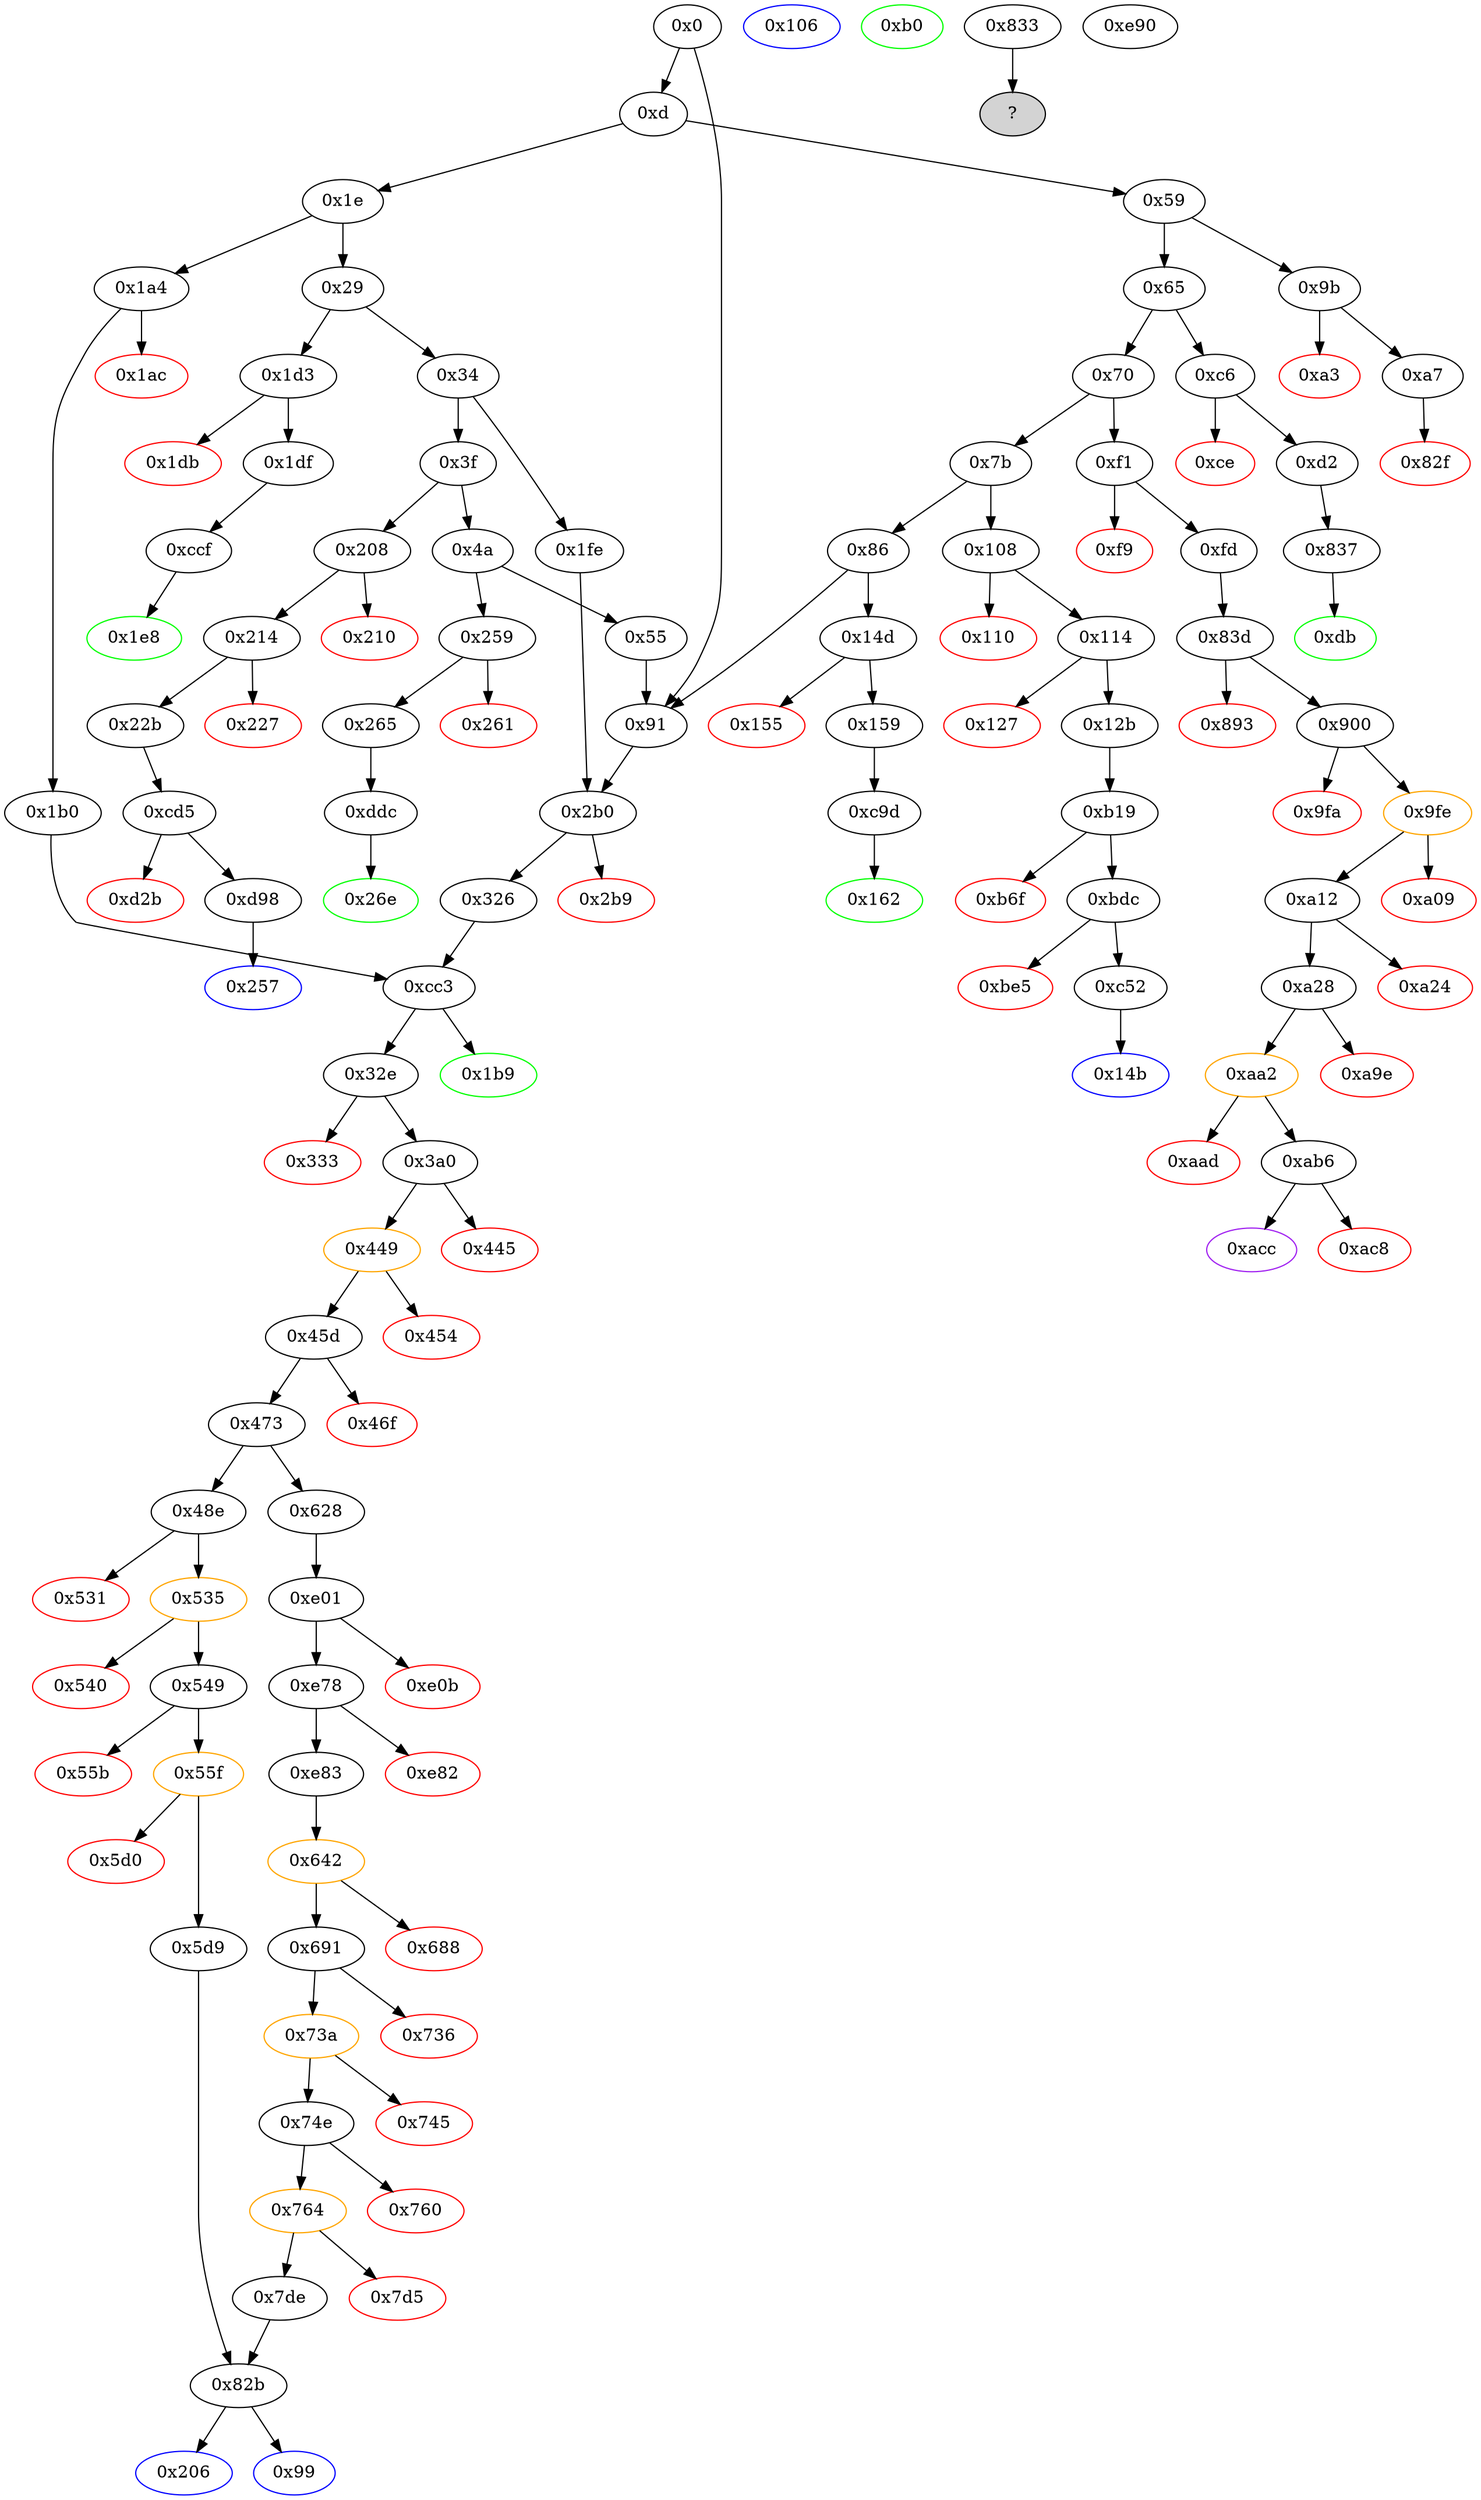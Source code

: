 strict digraph "" {
"0x159" [fillcolor=white, id="0x159", style=filled, tooltip="Block 0x159\n[0x159:0x161]\n---\nPredecessors: [0x14d]\nSuccessors: [0xc9d]\n---\n0x159 JUMPDEST\n0x15a POP\n0x15b PUSH2 0x162\n0x15e PUSH2 0xc9d\n0x161 JUMP\n---\n0x159: JUMPDEST \n0x15b: V103 = 0x162\n0x15e: V104 = 0xc9d\n0x161: JUMP 0xc9d\n---\nEntry stack: [V9, V99]\nStack pops: 1\nStack additions: [0x162]\nExit stack: [V9, 0x162]\n\nDef sites:\nV9: {0xd.0x12}\nV99: {0x14d.0x14e}\n"];
"0xe01" [fillcolor=white, id="0xe01", style=filled, tooltip="Block 0xe01\n[0xe01:0xe0a]\n---\nPredecessors: [0x628]\nSuccessors: [0xe0b, 0xe78]\n---\n0xe01 JUMPDEST\n0xe02 PUSH1 0x0\n0xe04 DUP1\n0xe05 DUP3\n0xe06 GT\n0xe07 PUSH2 0xe78\n0xe0a JUMPI\n---\n0xe01: JUMPDEST \n0xe02: V816 = 0x0\n0xe06: V817 = GT V394 0x0\n0xe07: V818 = 0xe78\n0xe0a: JUMPI 0xe78 V817\n---\nEntry stack: [V9, {0x99, 0x206}, V284, V284, 0x0, 0x642, V284, V394]\nStack pops: 1\nStack additions: [S0, 0x0]\nExit stack: [V9, {0x99, 0x206}, V284, V284, 0x0, 0x642, V284, V394, 0x0]\n\nDef sites:\nV9: {0xd.0x12}\n{0x99, 0x206}: {0x91.0x92, 0x1fe.0x1ff}\nV284: {0x473.0x479}\nV284: {0x473.0x479}\n0x0: {0x628.0x62c}\n0x642: {0x628.0x62e}\nV284: {0x473.0x479}\nV394: {0x628.0x633}\n"];
"0x900" [fillcolor=white, id="0x900", style=filled, tooltip="Block 0x900\n[0x900:0x9f9]\n---\nPredecessors: [0x83d]\nSuccessors: [0x9fa, 0x9fe]\n---\n0x900 JUMPDEST\n0x901 PUSH1 0x0\n0x903 DUP1\n0x904 SWAP1\n0x905 SLOAD\n0x906 SWAP1\n0x907 PUSH2 0x100\n0x90a EXP\n0x90b SWAP1\n0x90c DIV\n0x90d PUSH20 0xffffffffffffffffffffffffffffffffffffffff\n0x922 AND\n0x923 PUSH20 0xffffffffffffffffffffffffffffffffffffffff\n0x938 AND\n0x939 PUSH4 0xa9059cbb\n0x93e PUSH1 0x3\n0x940 PUSH1 0x0\n0x942 SWAP1\n0x943 SLOAD\n0x944 SWAP1\n0x945 PUSH2 0x100\n0x948 EXP\n0x949 SWAP1\n0x94a DIV\n0x94b PUSH20 0xffffffffffffffffffffffffffffffffffffffff\n0x960 AND\n0x961 PUSH1 0x0\n0x963 DUP1\n0x964 SWAP1\n0x965 SLOAD\n0x966 SWAP1\n0x967 PUSH2 0x100\n0x96a EXP\n0x96b SWAP1\n0x96c DIV\n0x96d PUSH20 0xffffffffffffffffffffffffffffffffffffffff\n0x982 AND\n0x983 PUSH20 0xffffffffffffffffffffffffffffffffffffffff\n0x998 AND\n0x999 PUSH4 0x70a08231\n0x99e ADDRESS\n0x99f PUSH1 0x40\n0x9a1 MLOAD\n0x9a2 DUP3\n0x9a3 PUSH4 0xffffffff\n0x9a8 AND\n0x9a9 PUSH1 0xe0\n0x9ab SHL\n0x9ac DUP2\n0x9ad MSTORE\n0x9ae PUSH1 0x4\n0x9b0 ADD\n0x9b1 DUP1\n0x9b2 DUP3\n0x9b3 PUSH20 0xffffffffffffffffffffffffffffffffffffffff\n0x9c8 AND\n0x9c9 PUSH20 0xffffffffffffffffffffffffffffffffffffffff\n0x9de AND\n0x9df DUP2\n0x9e0 MSTORE\n0x9e1 PUSH1 0x20\n0x9e3 ADD\n0x9e4 SWAP2\n0x9e5 POP\n0x9e6 POP\n0x9e7 PUSH1 0x20\n0x9e9 PUSH1 0x40\n0x9eb MLOAD\n0x9ec DUP1\n0x9ed DUP4\n0x9ee SUB\n0x9ef DUP2\n0x9f0 DUP7\n0x9f1 DUP1\n0x9f2 EXTCODESIZE\n0x9f3 ISZERO\n0x9f4 DUP1\n0x9f5 ISZERO\n0x9f6 PUSH2 0x9fe\n0x9f9 JUMPI\n---\n0x900: JUMPDEST \n0x901: V555 = 0x0\n0x905: V556 = S[0x0]\n0x907: V557 = 0x100\n0x90a: V558 = EXP 0x100 0x0\n0x90c: V559 = DIV V556 0x1\n0x90d: V560 = 0xffffffffffffffffffffffffffffffffffffffff\n0x922: V561 = AND 0xffffffffffffffffffffffffffffffffffffffff V559\n0x923: V562 = 0xffffffffffffffffffffffffffffffffffffffff\n0x938: V563 = AND 0xffffffffffffffffffffffffffffffffffffffff V561\n0x939: V564 = 0xa9059cbb\n0x93e: V565 = 0x3\n0x940: V566 = 0x0\n0x943: V567 = S[0x3]\n0x945: V568 = 0x100\n0x948: V569 = EXP 0x100 0x0\n0x94a: V570 = DIV V567 0x1\n0x94b: V571 = 0xffffffffffffffffffffffffffffffffffffffff\n0x960: V572 = AND 0xffffffffffffffffffffffffffffffffffffffff V570\n0x961: V573 = 0x0\n0x965: V574 = S[0x0]\n0x967: V575 = 0x100\n0x96a: V576 = EXP 0x100 0x0\n0x96c: V577 = DIV V574 0x1\n0x96d: V578 = 0xffffffffffffffffffffffffffffffffffffffff\n0x982: V579 = AND 0xffffffffffffffffffffffffffffffffffffffff V577\n0x983: V580 = 0xffffffffffffffffffffffffffffffffffffffff\n0x998: V581 = AND 0xffffffffffffffffffffffffffffffffffffffff V579\n0x999: V582 = 0x70a08231\n0x99e: V583 = ADDRESS\n0x99f: V584 = 0x40\n0x9a1: V585 = M[0x40]\n0x9a3: V586 = 0xffffffff\n0x9a8: V587 = AND 0xffffffff 0x70a08231\n0x9a9: V588 = 0xe0\n0x9ab: V589 = SHL 0xe0 0x70a08231\n0x9ad: M[V585] = 0x70a0823100000000000000000000000000000000000000000000000000000000\n0x9ae: V590 = 0x4\n0x9b0: V591 = ADD 0x4 V585\n0x9b3: V592 = 0xffffffffffffffffffffffffffffffffffffffff\n0x9c8: V593 = AND 0xffffffffffffffffffffffffffffffffffffffff V583\n0x9c9: V594 = 0xffffffffffffffffffffffffffffffffffffffff\n0x9de: V595 = AND 0xffffffffffffffffffffffffffffffffffffffff V593\n0x9e0: M[V591] = V595\n0x9e1: V596 = 0x20\n0x9e3: V597 = ADD 0x20 V591\n0x9e7: V598 = 0x20\n0x9e9: V599 = 0x40\n0x9eb: V600 = M[0x40]\n0x9ee: V601 = SUB V597 V600\n0x9f2: V602 = EXTCODESIZE V581\n0x9f3: V603 = ISZERO V602\n0x9f5: V604 = ISZERO V603\n0x9f6: V605 = 0x9fe\n0x9f9: JUMPI 0x9fe V604\n---\nEntry stack: [V9, 0x106]\nStack pops: 0\nStack additions: [V563, 0xa9059cbb, V572, V581, 0x70a08231, V597, 0x20, V600, V601, V600, V581, V603]\nExit stack: [V9, 0x106, V563, 0xa9059cbb, V572, V581, 0x70a08231, V597, 0x20, V600, V601, V600, V581, V603]\n\nDef sites:\nV9: {0xd.0x12}\n0x106: {0xfd.0xff}\n"];
"0x1b0" [fillcolor=white, id="0x1b0", style=filled, tooltip="Block 0x1b0\n[0x1b0:0x1b8]\n---\nPredecessors: [0x1a4]\nSuccessors: [0xcc3]\n---\n0x1b0 JUMPDEST\n0x1b1 POP\n0x1b2 PUSH2 0x1b9\n0x1b5 PUSH2 0xcc3\n0x1b8 JUMP\n---\n0x1b0: JUMPDEST \n0x1b2: V120 = 0x1b9\n0x1b5: V121 = 0xcc3\n0x1b8: JUMP 0xcc3\n---\nEntry stack: [V9, V116]\nStack pops: 1\nStack additions: [0x1b9]\nExit stack: [V9, 0x1b9]\n\nDef sites:\nV9: {0xd.0x12}\nV116: {0x1a4.0x1a5}\n"];
"0x55" [fillcolor=white, id="0x55", style=filled, tooltip="Block 0x55\n[0x55:0x58]\n---\nPredecessors: [0x4a]\nSuccessors: [0x91]\n---\n0x55 PUSH2 0x91\n0x58 JUMP\n---\n0x55: V28 = 0x91\n0x58: JUMP 0x91\n---\nEntry stack: [V9]\nStack pops: 0\nStack additions: []\nExit stack: [V9]\n\nDef sites:\nV9: {0xd.0x12}\n"];
"0x4a" [fillcolor=white, id="0x4a", style=filled, tooltip="Block 0x4a\n[0x4a:0x54]\n---\nPredecessors: [0x3f]\nSuccessors: [0x55, 0x259]\n---\n0x4a DUP1\n0x4b PUSH4 0xfc0c546a\n0x50 EQ\n0x51 PUSH2 0x259\n0x54 JUMPI\n---\n0x4b: V25 = 0xfc0c546a\n0x50: V26 = EQ 0xfc0c546a V9\n0x51: V27 = 0x259\n0x54: JUMPI 0x259 V26\n---\nEntry stack: [V9]\nStack pops: 1\nStack additions: [S0]\nExit stack: [V9]\n\nDef sites:\nV9: {0xd.0x12}\n"];
"0xdb" [color=green, fillcolor=white, id="0xdb", style=filled, tooltip="Block 0xdb\n[0xdb:0xf0]\n---\nPredecessors: [0x837]\nSuccessors: []\n---\n0xdb JUMPDEST\n0xdc PUSH1 0x40\n0xde MLOAD\n0xdf DUP1\n0xe0 DUP3\n0xe1 DUP2\n0xe2 MSTORE\n0xe3 PUSH1 0x20\n0xe5 ADD\n0xe6 SWAP2\n0xe7 POP\n0xe8 POP\n0xe9 PUSH1 0x40\n0xeb MLOAD\n0xec DUP1\n0xed SWAP2\n0xee SUB\n0xef SWAP1\n0xf0 RETURN\n---\n0xdb: JUMPDEST \n0xdc: V65 = 0x40\n0xde: V66 = M[0x40]\n0xe2: M[V66] = V522\n0xe3: V67 = 0x20\n0xe5: V68 = ADD 0x20 V66\n0xe9: V69 = 0x40\n0xeb: V70 = M[0x40]\n0xee: V71 = SUB V68 V70\n0xf0: RETURN V70 V71\n---\nEntry stack: [V9, 0xdb, V522]\nStack pops: 1\nStack additions: []\nExit stack: [V9, 0xdb]\n\nDef sites:\nV9: {0xd.0x12}\n0xdb: {0xd2.0xd4}\nV522: {0x837.0x83a}\n"];
"0xbe5" [color=red, fillcolor=white, id="0xbe5", style=filled, tooltip="Block 0xbe5\n[0xbe5:0xc51]\n---\nPredecessors: [0xbdc]\nSuccessors: []\n---\n0xbe5 PUSH1 0x40\n0xbe7 MLOAD\n0xbe8 PUSH32 0x8c379a000000000000000000000000000000000000000000000000000000000\n0xc09 DUP2\n0xc0a MSTORE\n0xc0b PUSH1 0x4\n0xc0d ADD\n0xc0e DUP1\n0xc0f DUP1\n0xc10 PUSH1 0x20\n0xc12 ADD\n0xc13 DUP3\n0xc14 DUP2\n0xc15 SUB\n0xc16 DUP3\n0xc17 MSTORE\n0xc18 PUSH1 0x1e\n0xc1a DUP2\n0xc1b MSTORE\n0xc1c PUSH1 0x20\n0xc1e ADD\n0xc1f DUP1\n0xc20 PUSH32 0x52617465206d7573742062652067726561746572207468616e207a65726f0000\n0xc41 DUP2\n0xc42 MSTORE\n0xc43 POP\n0xc44 PUSH1 0x20\n0xc46 ADD\n0xc47 SWAP2\n0xc48 POP\n0xc49 POP\n0xc4a PUSH1 0x40\n0xc4c MLOAD\n0xc4d DUP1\n0xc4e SWAP2\n0xc4f SUB\n0xc50 SWAP1\n0xc51 REVERT\n---\n0xbe5: V720 = 0x40\n0xbe7: V721 = M[0x40]\n0xbe8: V722 = 0x8c379a000000000000000000000000000000000000000000000000000000000\n0xc0a: M[V721] = 0x8c379a000000000000000000000000000000000000000000000000000000000\n0xc0b: V723 = 0x4\n0xc0d: V724 = ADD 0x4 V721\n0xc10: V725 = 0x20\n0xc12: V726 = ADD 0x20 V724\n0xc15: V727 = SUB V726 V724\n0xc17: M[V724] = V727\n0xc18: V728 = 0x1e\n0xc1b: M[V726] = 0x1e\n0xc1c: V729 = 0x20\n0xc1e: V730 = ADD 0x20 V726\n0xc20: V731 = 0x52617465206d7573742062652067726561746572207468616e207a65726f0000\n0xc42: M[V730] = 0x52617465206d7573742062652067726561746572207468616e207a65726f0000\n0xc44: V732 = 0x20\n0xc46: V733 = ADD 0x20 V730\n0xc4a: V734 = 0x40\n0xc4c: V735 = M[0x40]\n0xc4f: V736 = SUB V733 V735\n0xc51: REVERT V735 V736\n---\nEntry stack: [V9, 0x14b, V92, V95]\nStack pops: 0\nStack additions: []\nExit stack: [V9, 0x14b, V92, V95]\n\nDef sites:\nV9: {0xd.0x12}\n0x14b: {0x114.0x116}\nV92: {0x12b.0x131}\nV95: {0x12b.0x13b}\n"];
"0xcd5" [fillcolor=white, id="0xcd5", style=filled, tooltip="Block 0xcd5\n[0xcd5:0xd2a]\n---\nPredecessors: [0x22b]\nSuccessors: [0xd2b, 0xd98]\n---\n0xcd5 JUMPDEST\n0xcd6 PUSH1 0x3\n0xcd8 PUSH1 0x0\n0xcda SWAP1\n0xcdb SLOAD\n0xcdc SWAP1\n0xcdd PUSH2 0x100\n0xce0 EXP\n0xce1 SWAP1\n0xce2 DIV\n0xce3 PUSH20 0xffffffffffffffffffffffffffffffffffffffff\n0xcf8 AND\n0xcf9 PUSH20 0xffffffffffffffffffffffffffffffffffffffff\n0xd0e AND\n0xd0f CALLER\n0xd10 PUSH20 0xffffffffffffffffffffffffffffffffffffffff\n0xd25 AND\n0xd26 EQ\n0xd27 PUSH2 0xd98\n0xd2a JUMPI\n---\n0xcd5: JUMPDEST \n0xcd6: V764 = 0x3\n0xcd8: V765 = 0x0\n0xcdb: V766 = S[0x3]\n0xcdd: V767 = 0x100\n0xce0: V768 = EXP 0x100 0x0\n0xce2: V769 = DIV V766 0x1\n0xce3: V770 = 0xffffffffffffffffffffffffffffffffffffffff\n0xcf8: V771 = AND 0xffffffffffffffffffffffffffffffffffffffff V769\n0xcf9: V772 = 0xffffffffffffffffffffffffffffffffffffffff\n0xd0e: V773 = AND 0xffffffffffffffffffffffffffffffffffffffff V771\n0xd0f: V774 = CALLER\n0xd10: V775 = 0xffffffffffffffffffffffffffffffffffffffff\n0xd25: V776 = AND 0xffffffffffffffffffffffffffffffffffffffff V774\n0xd26: V777 = EQ V776 V773\n0xd27: V778 = 0xd98\n0xd2a: JUMPI 0xd98 V777\n---\nEntry stack: [V9, 0x257, V164]\nStack pops: 0\nStack additions: []\nExit stack: [V9, 0x257, V164]\n\nDef sites:\nV9: {0xd.0x12}\n0x257: {0x214.0x216}\nV164: {0x22b.0x247}\n"];
"0x449" [color=orange, fillcolor=white, id="0x449", style=filled, tooltip="Block 0x449\n[0x449:0x453]\n---\nPredecessors: [0x3a0]\nSuccessors: [0x454, 0x45d]\n---\n0x449 JUMPDEST\n0x44a POP\n0x44b GAS\n0x44c STATICCALL\n0x44d ISZERO\n0x44e DUP1\n0x44f ISZERO\n0x450 PUSH2 0x45d\n0x453 JUMPI\n---\n0x449: JUMPDEST \n0x44b: V266 = GAS\n0x44c: V267 = STATICCALL V266 V240 V259 V260 V259 0x20\n0x44d: V268 = ISZERO V267\n0x44f: V269 = ISZERO V268\n0x450: V270 = 0x45d\n0x453: JUMPI 0x45d V269\n---\nEntry stack: [V9, {0x99, 0x206}, V230, 0x0, V240, 0x70a08231, V256, 0x20, V259, V260, V259, V240, V262]\nStack pops: 6\nStack additions: [V268]\nExit stack: [V9, {0x99, 0x206}, V230, 0x0, V240, 0x70a08231, V256, V268]\n\nDef sites:\nV9: {0xd.0x12}\n{0x99, 0x206}: {0x91.0x92, 0x1fe.0x1ff}\nV230: {0x3a0.0x3a7}\n0x0: {0x3a0.0x3aa}\nV240: {0x3a0.0x3e3}\n0x70a08231: {0x3a0.0x3e4}\nV256: {0x3a0.0x42e}\n0x20: {0x3a0.0x432}\nV259: {0x3a0.0x436}\nV260: {0x3a0.0x439}\nV259: {0x3a0.0x436}\nV240: {0x3a0.0x3e3}\nV262: {0x3a0.0x43e}\n"];
"0x110" [color=red, fillcolor=white, id="0x110", style=filled, tooltip="Block 0x110\n[0x110:0x113]\n---\nPredecessors: [0x108]\nSuccessors: []\n---\n0x110 PUSH1 0x0\n0x112 DUP1\n0x113 REVERT\n---\n0x110: V81 = 0x0\n0x113: REVERT 0x0 0x0\n---\nEntry stack: [V9, V78]\nStack pops: 0\nStack additions: []\nExit stack: [V9, V78]\n\nDef sites:\nV9: {0xd.0x12}\nV78: {0x108.0x109}\n"];
"0x206" [color=blue, fillcolor=white, id="0x206", style=filled, tooltip="Block 0x206\n[0x206:0x207]\n---\nPredecessors: [0x82b]\nSuccessors: []\n---\n0x206 JUMPDEST\n0x207 STOP\n---\n0x206: JUMPDEST \n0x207: STOP \n---\nEntry stack: [V9]\nStack pops: 0\nStack additions: []\nExit stack: [V9]\n\nDef sites:\nV9: {0xd.0x12}\n"];
"0x55f" [color=orange, fillcolor=white, id="0x55f", style=filled, tooltip="Block 0x55f\n[0x55f:0x5cf]\n---\nPredecessors: [0x549]\nSuccessors: [0x5d0, 0x5d9]\n---\n0x55f JUMPDEST\n0x560 DUP2\n0x561 ADD\n0x562 SWAP1\n0x563 DUP1\n0x564 DUP1\n0x565 MLOAD\n0x566 SWAP1\n0x567 PUSH1 0x20\n0x569 ADD\n0x56a SWAP1\n0x56b SWAP3\n0x56c SWAP2\n0x56d SWAP1\n0x56e POP\n0x56f POP\n0x570 POP\n0x571 POP\n0x572 PUSH1 0x3\n0x574 PUSH1 0x0\n0x576 SWAP1\n0x577 SLOAD\n0x578 SWAP1\n0x579 PUSH2 0x100\n0x57c EXP\n0x57d SWAP1\n0x57e DIV\n0x57f PUSH20 0xffffffffffffffffffffffffffffffffffffffff\n0x594 AND\n0x595 PUSH20 0xffffffffffffffffffffffffffffffffffffffff\n0x5aa AND\n0x5ab PUSH2 0x8fc\n0x5ae CALLVALUE\n0x5af SWAP1\n0x5b0 DUP2\n0x5b1 ISZERO\n0x5b2 MUL\n0x5b3 SWAP1\n0x5b4 PUSH1 0x40\n0x5b6 MLOAD\n0x5b7 PUSH1 0x0\n0x5b9 PUSH1 0x40\n0x5bb MLOAD\n0x5bc DUP1\n0x5bd DUP4\n0x5be SUB\n0x5bf DUP2\n0x5c0 DUP6\n0x5c1 DUP9\n0x5c2 DUP9\n0x5c3 CALL\n0x5c4 SWAP4\n0x5c5 POP\n0x5c6 POP\n0x5c7 POP\n0x5c8 POP\n0x5c9 ISZERO\n0x5ca DUP1\n0x5cb ISZERO\n0x5cc PUSH2 0x5d9\n0x5cf JUMPI\n---\n0x55f: JUMPDEST \n0x561: V343 = ADD V336 V337\n0x565: V344 = M[V336]\n0x567: V345 = 0x20\n0x569: V346 = ADD 0x20 V336\n0x572: V347 = 0x3\n0x574: V348 = 0x0\n0x577: V349 = S[0x3]\n0x579: V350 = 0x100\n0x57c: V351 = EXP 0x100 0x0\n0x57e: V352 = DIV V349 0x1\n0x57f: V353 = 0xffffffffffffffffffffffffffffffffffffffff\n0x594: V354 = AND 0xffffffffffffffffffffffffffffffffffffffff V352\n0x595: V355 = 0xffffffffffffffffffffffffffffffffffffffff\n0x5aa: V356 = AND 0xffffffffffffffffffffffffffffffffffffffff V354\n0x5ab: V357 = 0x8fc\n0x5ae: V358 = CALLVALUE\n0x5b1: V359 = ISZERO V358\n0x5b2: V360 = MUL V359 0x8fc\n0x5b4: V361 = 0x40\n0x5b6: V362 = M[0x40]\n0x5b7: V363 = 0x0\n0x5b9: V364 = 0x40\n0x5bb: V365 = M[0x40]\n0x5be: V366 = SUB V362 V365\n0x5c3: V367 = CALL V360 V356 V358 V365 V366 V365 0x0\n0x5c9: V368 = ISZERO V367\n0x5cb: V369 = ISZERO V368\n0x5cc: V370 = 0x5d9\n0x5cf: JUMPI 0x5d9 V369\n---\nEntry stack: [V9, {0x99, 0x206}, S3, S2, V336, V337]\nStack pops: 2\nStack additions: [V368]\nExit stack: [V9, {0x99, 0x206}, S3, S2, V368]\n\nDef sites:\nV9: {0xd.0x12}\n{0x99, 0x206}: {0x91.0x92, 0x1fe.0x1ff}\nS3: {0x3a0_0x1fe.0x3a7, 0x3a0_0x91.0x3a7}\nS2: {0x473_0x1fe.0x479, 0x473_0x91.0x479}\nV336: {0x549.0x550}\nV337: {0x549.0x551}\n"];
"0xa9e" [color=red, fillcolor=white, id="0xa9e", style=filled, tooltip="Block 0xa9e\n[0xa9e:0xaa1]\n---\nPredecessors: [0xa28]\nSuccessors: []\n---\n0xa9e PUSH1 0x0\n0xaa0 DUP1\n0xaa1 REVERT\n---\n0xa9e: V653 = 0x0\n0xaa1: REVERT 0x0 0x0\n---\nEntry stack: [V9, 0x106, V563, 0xa9059cbb, V643, 0x20, V646, V647, V646, 0x0, V563, V650]\nStack pops: 0\nStack additions: []\nExit stack: [V9, 0x106, V563, 0xa9059cbb, V643, 0x20, V646, V647, V646, 0x0, V563, V650]\n\nDef sites:\nV9: {0xd.0x12}\n0x106: {0xfd.0xff}\nV563: {0x900.0x938}\n0xa9059cbb: {0x900.0x939}\nV643: {0xa28.0xa84}\n0x20: {0xa28.0xa89}\nV646: {0xa28.0xa8d}\nV647: {0xa28.0xa90}\nV646: {0xa28.0xa8d}\n0x0: {0xa28.0xa92}\nV563: {0x900.0x938}\nV650: {0xa28.0xa97}\n"];
"0x691" [fillcolor=white, id="0x691", style=filled, tooltip="Block 0x691\n[0x691:0x735]\n---\nPredecessors: [0x642]\nSuccessors: [0x736, 0x73a]\n---\n0x691 JUMPDEST\n0x692 POP\n0x693 PUSH1 0x0\n0x695 DUP1\n0x696 SWAP1\n0x697 SLOAD\n0x698 SWAP1\n0x699 PUSH2 0x100\n0x69c EXP\n0x69d SWAP1\n0x69e DIV\n0x69f PUSH20 0xffffffffffffffffffffffffffffffffffffffff\n0x6b4 AND\n0x6b5 PUSH20 0xffffffffffffffffffffffffffffffffffffffff\n0x6ca AND\n0x6cb PUSH4 0xa9059cbb\n0x6d0 CALLER\n0x6d1 DUP7\n0x6d2 PUSH1 0x40\n0x6d4 MLOAD\n0x6d5 DUP4\n0x6d6 PUSH4 0xffffffff\n0x6db AND\n0x6dc PUSH1 0xe0\n0x6de SHL\n0x6df DUP2\n0x6e0 MSTORE\n0x6e1 PUSH1 0x4\n0x6e3 ADD\n0x6e4 DUP1\n0x6e5 DUP4\n0x6e6 PUSH20 0xffffffffffffffffffffffffffffffffffffffff\n0x6fb AND\n0x6fc PUSH20 0xffffffffffffffffffffffffffffffffffffffff\n0x711 AND\n0x712 DUP2\n0x713 MSTORE\n0x714 PUSH1 0x20\n0x716 ADD\n0x717 DUP3\n0x718 DUP2\n0x719 MSTORE\n0x71a PUSH1 0x20\n0x71c ADD\n0x71d SWAP3\n0x71e POP\n0x71f POP\n0x720 POP\n0x721 PUSH1 0x20\n0x723 PUSH1 0x40\n0x725 MLOAD\n0x726 DUP1\n0x727 DUP4\n0x728 SUB\n0x729 DUP2\n0x72a PUSH1 0x0\n0x72c DUP8\n0x72d DUP1\n0x72e EXTCODESIZE\n0x72f ISZERO\n0x730 DUP1\n0x731 ISZERO\n0x732 PUSH2 0x73a\n0x735 JUMPI\n---\n0x691: JUMPDEST \n0x693: V421 = 0x0\n0x697: V422 = S[0x0]\n0x699: V423 = 0x100\n0x69c: V424 = EXP 0x100 0x0\n0x69e: V425 = DIV V422 0x1\n0x69f: V426 = 0xffffffffffffffffffffffffffffffffffffffff\n0x6b4: V427 = AND 0xffffffffffffffffffffffffffffffffffffffff V425\n0x6b5: V428 = 0xffffffffffffffffffffffffffffffffffffffff\n0x6ca: V429 = AND 0xffffffffffffffffffffffffffffffffffffffff V427\n0x6cb: V430 = 0xa9059cbb\n0x6d0: V431 = CALLER\n0x6d2: V432 = 0x40\n0x6d4: V433 = M[0x40]\n0x6d6: V434 = 0xffffffff\n0x6db: V435 = AND 0xffffffff 0xa9059cbb\n0x6dc: V436 = 0xe0\n0x6de: V437 = SHL 0xe0 0xa9059cbb\n0x6e0: M[V433] = 0xa9059cbb00000000000000000000000000000000000000000000000000000000\n0x6e1: V438 = 0x4\n0x6e3: V439 = ADD 0x4 V433\n0x6e6: V440 = 0xffffffffffffffffffffffffffffffffffffffff\n0x6fb: V441 = AND 0xffffffffffffffffffffffffffffffffffffffff V431\n0x6fc: V442 = 0xffffffffffffffffffffffffffffffffffffffff\n0x711: V443 = AND 0xffffffffffffffffffffffffffffffffffffffff V441\n0x713: M[V439] = V443\n0x714: V444 = 0x20\n0x716: V445 = ADD 0x20 V439\n0x719: M[V445] = S4\n0x71a: V446 = 0x20\n0x71c: V447 = ADD 0x20 V445\n0x721: V448 = 0x20\n0x723: V449 = 0x40\n0x725: V450 = M[0x40]\n0x728: V451 = SUB V447 V450\n0x72a: V452 = 0x0\n0x72e: V453 = EXTCODESIZE V429\n0x72f: V454 = ISZERO V453\n0x731: V455 = ISZERO V454\n0x732: V456 = 0x73a\n0x735: JUMPI 0x73a V455\n---\nEntry stack: [V9, {0x99, 0x206}, S4, S3, S2, V400, V414]\nStack pops: 5\nStack additions: [S4, S3, S2, S1, V429, 0xa9059cbb, V447, 0x20, V450, V451, V450, 0x0, V429, V454]\nExit stack: [V9, {0x99, 0x206}, S4, S3, S2, V400, V429, 0xa9059cbb, V447, 0x20, V450, V451, V450, 0x0, V429, V454]\n\nDef sites:\nV9: {0xd.0x12}\n{0x99, 0x206}: {0x91.0x92, 0x1fe.0x1ff}\nS4: {0x473_0x1fe.0x479, 0x473_0x91.0x479}\nS3: {0x473_0x1fe.0x479, 0x473_0x91.0x479}\nS2: {0xe83_0x473_0x91.0xe84, 0xe83_0x473_0x1fe.0xe84}\nV400: {0x642.0x649}\nV414: {0x642.0x681}\n"];
"0x259" [fillcolor=white, id="0x259", style=filled, tooltip="Block 0x259\n[0x259:0x260]\n---\nPredecessors: [0x4a]\nSuccessors: [0x261, 0x265]\n---\n0x259 JUMPDEST\n0x25a CALLVALUE\n0x25b DUP1\n0x25c ISZERO\n0x25d PUSH2 0x265\n0x260 JUMPI\n---\n0x259: JUMPDEST \n0x25a: V168 = CALLVALUE\n0x25c: V169 = ISZERO V168\n0x25d: V170 = 0x265\n0x260: JUMPI 0x265 V169\n---\nEntry stack: [V9]\nStack pops: 0\nStack additions: [V168]\nExit stack: [V9, V168]\n\nDef sites:\nV9: {0xd.0x12}\n"];
"0x106" [color=blue, fillcolor=white, id="0x106", style=filled, tooltip="Block 0x106\n[0x106:0x107]\n---\nPredecessors: []\nSuccessors: []\n---\n0x106 JUMPDEST\n0x107 STOP\n---\n0x106: JUMPDEST \n0x107: STOP \n---\nEntry stack: []\nStack pops: 0\nStack additions: []\nExit stack: []\n\nDef sites:\n"];
"0x91" [fillcolor=white, id="0x91", style=filled, tooltip="Block 0x91\n[0x91:0x98]\n---\nPredecessors: [0x0, 0x55, 0x86]\nSuccessors: [0x2b0]\n---\n0x91 JUMPDEST\n0x92 PUSH2 0x99\n0x95 PUSH2 0x2b0\n0x98 JUMP\n---\n0x91: JUMPDEST \n0x92: V44 = 0x99\n0x95: V45 = 0x2b0\n0x98: JUMP 0x2b0\n---\nEntry stack: [V9]\nStack pops: 0\nStack additions: [0x99]\nExit stack: [V9, 0x99]\n\nDef sites:\nV9: {0xd.0x12}\n"];
"0x736" [color=red, fillcolor=white, id="0x736", style=filled, tooltip="Block 0x736\n[0x736:0x739]\n---\nPredecessors: [0x691]\nSuccessors: []\n---\n0x736 PUSH1 0x0\n0x738 DUP1\n0x739 REVERT\n---\n0x736: V457 = 0x0\n0x739: REVERT 0x0 0x0\n---\nEntry stack: [V9, {0x99, 0x206}, S13, S12, S11, S10, V429, 0xa9059cbb, V447, 0x20, V450, V451, V450, 0x0, V429, V454]\nStack pops: 0\nStack additions: []\nExit stack: [V9, {0x99, 0x206}, S13, S12, S11, S10, V429, 0xa9059cbb, V447, 0x20, V450, V451, V450, 0x0, V429, V454]\n\nDef sites:\nV9: {0xd.0x12}\n{0x99, 0x206}: {0x91.0x92, 0x1fe.0x1ff}\nS13: {0x473_0x1fe.0x479, 0x473_0x91.0x479}\nS12: {0x473_0x1fe.0x479, 0x473_0x91.0x479}\nS11: {0xe83_0x473_0x91.0xe84, 0xe83_0x473_0x1fe.0xe84}\nS10: {0x642_0x473_0x91.0x649, 0x642_0x473_0x1fe.0x649}\nV429: {0x691.0x6ca}\n0xa9059cbb: {0x691.0x6cb}\nV447: {0x691.0x71c}\n0x20: {0x691.0x721}\nV450: {0x691.0x725}\nV451: {0x691.0x728}\nV450: {0x691.0x725}\n0x0: {0x691.0x72a}\nV429: {0x691.0x6ca}\nV454: {0x691.0x72f}\n"];
"0x535" [color=orange, fillcolor=white, id="0x535", style=filled, tooltip="Block 0x535\n[0x535:0x53f]\n---\nPredecessors: [0x48e]\nSuccessors: [0x540, 0x549]\n---\n0x535 JUMPDEST\n0x536 POP\n0x537 GAS\n0x538 CALL\n0x539 ISZERO\n0x53a DUP1\n0x53b ISZERO\n0x53c PUSH2 0x549\n0x53f JUMPI\n---\n0x535: JUMPDEST \n0x537: V326 = GAS\n0x538: V327 = CALL V326 V297 0x0 V318 V319 V318 0x20\n0x539: V328 = ISZERO V327\n0x53b: V329 = ISZERO V328\n0x53c: V330 = 0x549\n0x53f: JUMPI 0x549 V329\n---\nEntry stack: [V9, {0x99, 0x206}, S11, S10, V297, 0xa9059cbb, V315, 0x20, V318, V319, V318, 0x0, V297, V322]\nStack pops: 7\nStack additions: [V328]\nExit stack: [V9, {0x99, 0x206}, S11, S10, V297, 0xa9059cbb, V315, V328]\n\nDef sites:\nV9: {0xd.0x12}\n{0x99, 0x206}: {0x91.0x92, 0x1fe.0x1ff}\nS11: {0x3a0_0x1fe.0x3a7, 0x3a0_0x91.0x3a7}\nS10: {0x473_0x1fe.0x479, 0x473_0x91.0x479}\nV297: {0x48e.0x4c5}\n0xa9059cbb: {0x48e.0x4c6}\nV315: {0x48e.0x517}\n0x20: {0x48e.0x51c}\nV318: {0x48e.0x520}\nV319: {0x48e.0x523}\nV318: {0x48e.0x520}\n0x0: {0x48e.0x525}\nV297: {0x48e.0x4c5}\nV322: {0x48e.0x52a}\n"];
"0x837" [fillcolor=white, id="0x837", style=filled, tooltip="Block 0x837\n[0x837:0x83c]\n---\nPredecessors: [0xd2]\nSuccessors: [0xdb]\n---\n0x837 JUMPDEST\n0x838 PUSH1 0x1\n0x83a SLOAD\n0x83b DUP2\n0x83c JUMP\n---\n0x837: JUMPDEST \n0x838: V521 = 0x1\n0x83a: V522 = S[0x1]\n0x83c: JUMP 0xdb\n---\nEntry stack: [V9, 0xdb]\nStack pops: 1\nStack additions: [S0, V522]\nExit stack: [V9, 0xdb, V522]\n\nDef sites:\nV9: {0xd.0x12}\n0xdb: {0xd2.0xd4}\n"];
"0x333" [color=red, fillcolor=white, id="0x333", style=filled, tooltip="Block 0x333\n[0x333:0x39f]\n---\nPredecessors: [0x32e]\nSuccessors: []\n---\n0x333 PUSH1 0x40\n0x335 MLOAD\n0x336 PUSH32 0x8c379a000000000000000000000000000000000000000000000000000000000\n0x357 DUP2\n0x358 MSTORE\n0x359 PUSH1 0x4\n0x35b ADD\n0x35c DUP1\n0x35d DUP1\n0x35e PUSH1 0x20\n0x360 ADD\n0x361 DUP3\n0x362 DUP2\n0x363 SUB\n0x364 DUP3\n0x365 MSTORE\n0x366 PUSH1 0x17\n0x368 DUP2\n0x369 MSTORE\n0x36a PUSH1 0x20\n0x36c ADD\n0x36d DUP1\n0x36e PUSH32 0x52617465206973206e6f206c6f6e6765722076616c6964000000000000000000\n0x38f DUP2\n0x390 MSTORE\n0x391 POP\n0x392 PUSH1 0x20\n0x394 ADD\n0x395 SWAP2\n0x396 POP\n0x397 POP\n0x398 PUSH1 0x40\n0x39a MLOAD\n0x39b DUP1\n0x39c SWAP2\n0x39d SUB\n0x39e SWAP1\n0x39f REVERT\n---\n0x333: V209 = 0x40\n0x335: V210 = M[0x40]\n0x336: V211 = 0x8c379a000000000000000000000000000000000000000000000000000000000\n0x358: M[V210] = 0x8c379a000000000000000000000000000000000000000000000000000000000\n0x359: V212 = 0x4\n0x35b: V213 = ADD 0x4 V210\n0x35e: V214 = 0x20\n0x360: V215 = ADD 0x20 V213\n0x363: V216 = SUB V215 V213\n0x365: M[V213] = V216\n0x366: V217 = 0x17\n0x369: M[V215] = 0x17\n0x36a: V218 = 0x20\n0x36c: V219 = ADD 0x20 V215\n0x36e: V220 = 0x52617465206973206e6f206c6f6e6765722076616c6964000000000000000000\n0x390: M[V219] = 0x52617465206973206e6f206c6f6e6765722076616c6964000000000000000000\n0x392: V221 = 0x20\n0x394: V222 = ADD 0x20 V219\n0x398: V223 = 0x40\n0x39a: V224 = M[0x40]\n0x39d: V225 = SUB V222 V224\n0x39f: REVERT V224 V225\n---\nEntry stack: [V9, S0]\nStack pops: 0\nStack additions: []\nExit stack: [V9, S0]\n\nDef sites:\nV9: {0xd.0x12}\nS0: {0x91.0x92, 0xd.0x12, 0x1fe.0x1ff}\n"];
"0x3f" [fillcolor=white, id="0x3f", style=filled, tooltip="Block 0x3f\n[0x3f:0x49]\n---\nPredecessors: [0x34]\nSuccessors: [0x4a, 0x208]\n---\n0x3f DUP1\n0x40 PUSH4 0xf2fde38b\n0x45 EQ\n0x46 PUSH2 0x208\n0x49 JUMPI\n---\n0x40: V22 = 0xf2fde38b\n0x45: V23 = EQ 0xf2fde38b V9\n0x46: V24 = 0x208\n0x49: JUMPI 0x208 V23\n---\nEntry stack: [V9]\nStack pops: 1\nStack additions: [S0]\nExit stack: [V9]\n\nDef sites:\nV9: {0xd.0x12}\n"];
"0x688" [color=red, fillcolor=white, id="0x688", style=filled, tooltip="Block 0x688\n[0x688:0x690]\n---\nPredecessors: [0x642]\nSuccessors: []\n---\n0x688 RETURNDATASIZE\n0x689 PUSH1 0x0\n0x68b DUP1\n0x68c RETURNDATACOPY\n0x68d RETURNDATASIZE\n0x68e PUSH1 0x0\n0x690 REVERT\n---\n0x688: V417 = RETURNDATASIZE\n0x689: V418 = 0x0\n0x68c: RETURNDATACOPY 0x0 0x0 V417\n0x68d: V419 = RETURNDATASIZE\n0x68e: V420 = 0x0\n0x690: REVERT 0x0 V419\n---\nEntry stack: [V9, {0x99, 0x206}, S4, S3, S2, V400, V414]\nStack pops: 0\nStack additions: []\nExit stack: [V9, {0x99, 0x206}, S4, S3, S2, V400, V414]\n\nDef sites:\nV9: {0xd.0x12}\n{0x99, 0x206}: {0x91.0x92, 0x1fe.0x1ff}\nS4: {0x473_0x1fe.0x479, 0x473_0x91.0x479}\nS3: {0x473_0x1fe.0x479, 0x473_0x91.0x479}\nS2: {0xe83_0x473_0x91.0xe84, 0xe83_0x473_0x1fe.0xe84}\nV400: {0x642.0x649}\nV414: {0x642.0x681}\n"];
"0xaad" [color=red, fillcolor=white, id="0xaad", style=filled, tooltip="Block 0xaad\n[0xaad:0xab5]\n---\nPredecessors: [0xaa2]\nSuccessors: []\n---\n0xaad RETURNDATASIZE\n0xaae PUSH1 0x0\n0xab0 DUP1\n0xab1 RETURNDATACOPY\n0xab2 RETURNDATASIZE\n0xab3 PUSH1 0x0\n0xab5 REVERT\n---\n0xaad: V659 = RETURNDATASIZE\n0xaae: V660 = 0x0\n0xab1: RETURNDATACOPY 0x0 0x0 V659\n0xab2: V661 = RETURNDATASIZE\n0xab3: V662 = 0x0\n0xab5: REVERT 0x0 V661\n---\nEntry stack: [V9, 0x106, V563, 0xa9059cbb, V643, V656]\nStack pops: 0\nStack additions: []\nExit stack: [V9, 0x106, V563, 0xa9059cbb, V643, V656]\n\nDef sites:\nV9: {0xd.0x12}\n0x106: {0xfd.0xff}\nV563: {0x900.0x938}\n0xa9059cbb: {0x900.0x939}\nV643: {0xa28.0xa84}\nV656: {0xaa2.0xaa6}\n"];
"0xb19" [fillcolor=white, id="0xb19", style=filled, tooltip="Block 0xb19\n[0xb19:0xb6e]\n---\nPredecessors: [0x12b]\nSuccessors: [0xb6f, 0xbdc]\n---\n0xb19 JUMPDEST\n0xb1a PUSH1 0x3\n0xb1c PUSH1 0x0\n0xb1e SWAP1\n0xb1f SLOAD\n0xb20 SWAP1\n0xb21 PUSH2 0x100\n0xb24 EXP\n0xb25 SWAP1\n0xb26 DIV\n0xb27 PUSH20 0xffffffffffffffffffffffffffffffffffffffff\n0xb3c AND\n0xb3d PUSH20 0xffffffffffffffffffffffffffffffffffffffff\n0xb52 AND\n0xb53 CALLER\n0xb54 PUSH20 0xffffffffffffffffffffffffffffffffffffffff\n0xb69 AND\n0xb6a EQ\n0xb6b PUSH2 0xbdc\n0xb6e JUMPI\n---\n0xb19: JUMPDEST \n0xb1a: V685 = 0x3\n0xb1c: V686 = 0x0\n0xb1f: V687 = S[0x3]\n0xb21: V688 = 0x100\n0xb24: V689 = EXP 0x100 0x0\n0xb26: V690 = DIV V687 0x1\n0xb27: V691 = 0xffffffffffffffffffffffffffffffffffffffff\n0xb3c: V692 = AND 0xffffffffffffffffffffffffffffffffffffffff V690\n0xb3d: V693 = 0xffffffffffffffffffffffffffffffffffffffff\n0xb52: V694 = AND 0xffffffffffffffffffffffffffffffffffffffff V692\n0xb53: V695 = CALLER\n0xb54: V696 = 0xffffffffffffffffffffffffffffffffffffffff\n0xb69: V697 = AND 0xffffffffffffffffffffffffffffffffffffffff V695\n0xb6a: V698 = EQ V697 V694\n0xb6b: V699 = 0xbdc\n0xb6e: JUMPI 0xbdc V698\n---\nEntry stack: [V9, 0x14b, V92, V95]\nStack pops: 0\nStack additions: []\nExit stack: [V9, 0x14b, V92, V95]\n\nDef sites:\nV9: {0xd.0x12}\n0x14b: {0x114.0x116}\nV92: {0x12b.0x131}\nV95: {0x12b.0x13b}\n"];
"0x5d0" [color=red, fillcolor=white, id="0x5d0", style=filled, tooltip="Block 0x5d0\n[0x5d0:0x5d8]\n---\nPredecessors: [0x55f]\nSuccessors: []\n---\n0x5d0 RETURNDATASIZE\n0x5d1 PUSH1 0x0\n0x5d3 DUP1\n0x5d4 RETURNDATACOPY\n0x5d5 RETURNDATASIZE\n0x5d6 PUSH1 0x0\n0x5d8 REVERT\n---\n0x5d0: V371 = RETURNDATASIZE\n0x5d1: V372 = 0x0\n0x5d4: RETURNDATACOPY 0x0 0x0 V371\n0x5d5: V373 = RETURNDATASIZE\n0x5d6: V374 = 0x0\n0x5d8: REVERT 0x0 V373\n---\nEntry stack: [V9, {0x99, 0x206}, S2, S1, V368]\nStack pops: 0\nStack additions: []\nExit stack: [V9, {0x99, 0x206}, S2, S1, V368]\n\nDef sites:\nV9: {0xd.0x12}\n{0x99, 0x206}: {0x91.0x92, 0x1fe.0x1ff}\nS2: {0x3a0_0x1fe.0x3a7, 0x3a0_0x91.0x3a7}\nS1: {0x473_0x1fe.0x479, 0x473_0x91.0x479}\nV368: {0x55f.0x5c9}\n"];
"0xbdc" [fillcolor=white, id="0xbdc", style=filled, tooltip="Block 0xbdc\n[0xbdc:0xbe4]\n---\nPredecessors: [0xb19]\nSuccessors: [0xbe5, 0xc52]\n---\n0xbdc JUMPDEST\n0xbdd PUSH1 0x0\n0xbdf DUP3\n0xbe0 GT\n0xbe1 PUSH2 0xc52\n0xbe4 JUMPI\n---\n0xbdc: JUMPDEST \n0xbdd: V717 = 0x0\n0xbe0: V718 = GT V92 0x0\n0xbe1: V719 = 0xc52\n0xbe4: JUMPI 0xc52 V718\n---\nEntry stack: [V9, 0x14b, V92, V95]\nStack pops: 2\nStack additions: [S1, S0]\nExit stack: [V9, 0x14b, V92, V95]\n\nDef sites:\nV9: {0xd.0x12}\n0x14b: {0x114.0x116}\nV92: {0x12b.0x131}\nV95: {0x12b.0x13b}\n"];
"0xcc3" [fillcolor=white, id="0xcc3", style=filled, tooltip="Block 0xcc3\n[0xcc3:0xcce]\n---\nPredecessors: [0x1b0, 0x326]\nSuccessors: [0x1b9, 0x32e]\n---\n0xcc3 JUMPDEST\n0xcc4 PUSH1 0x0\n0xcc6 TIMESTAMP\n0xcc7 PUSH1 0x2\n0xcc9 SLOAD\n0xcca GT\n0xccb SWAP1\n0xccc POP\n0xccd SWAP1\n0xcce JUMP\n---\n0xcc3: JUMPDEST \n0xcc4: V757 = 0x0\n0xcc6: V758 = TIMESTAMP\n0xcc7: V759 = 0x2\n0xcc9: V760 = S[0x2]\n0xcca: V761 = GT V760 V758\n0xcce: JUMP {0x1b9, 0x32e}\n---\nEntry stack: [V9, S1, {0x1b9, 0x32e}]\nStack pops: 1\nStack additions: [V761]\nExit stack: [V9, S1, V761]\n\nDef sites:\nV9: {0xd.0x12}\nS1: {0x91.0x92, 0xd.0x12, 0x1fe.0x1ff}\n{0x1b9, 0x32e}: {0x1b0.0x1b2, 0x326.0x327}\n"];
"0x82f" [color=red, fillcolor=white, id="0x82f", style=filled, tooltip="Block 0x82f\n[0x82f:0x832]\n---\nPredecessors: [0xa7]\nSuccessors: []\n---\n0x82f JUMPDEST\n0x830 PUSH1 0x0\n0x832 MISSING 0x47\n---\n0x82f: JUMPDEST \n0x830: V520 = 0x0\n0x832: MISSING 0x47\n---\nEntry stack: [V9, 0xb0]\nStack pops: 0\nStack additions: [0x0]\nExit stack: [V9, 0xb0, 0x0]\n\nDef sites:\nV9: {0xd.0x12}\n0xb0: {0xa7.0xa9}\n"];
"0x1ac" [color=red, fillcolor=white, id="0x1ac", style=filled, tooltip="Block 0x1ac\n[0x1ac:0x1af]\n---\nPredecessors: [0x1a4]\nSuccessors: []\n---\n0x1ac PUSH1 0x0\n0x1ae DUP1\n0x1af REVERT\n---\n0x1ac: V119 = 0x0\n0x1af: REVERT 0x0 0x0\n---\nEntry stack: [V9, V116]\nStack pops: 0\nStack additions: []\nExit stack: [V9, V116]\n\nDef sites:\nV9: {0xd.0x12}\nV116: {0x1a4.0x1a5}\n"];
"0x445" [color=red, fillcolor=white, id="0x445", style=filled, tooltip="Block 0x445\n[0x445:0x448]\n---\nPredecessors: [0x3a0]\nSuccessors: []\n---\n0x445 PUSH1 0x0\n0x447 DUP1\n0x448 REVERT\n---\n0x445: V265 = 0x0\n0x448: REVERT 0x0 0x0\n---\nEntry stack: [V9, {0x99, 0x206}, V230, 0x0, V240, 0x70a08231, V256, 0x20, V259, V260, V259, V240, V262]\nStack pops: 0\nStack additions: []\nExit stack: [V9, {0x99, 0x206}, V230, 0x0, V240, 0x70a08231, V256, 0x20, V259, V260, V259, V240, V262]\n\nDef sites:\nV9: {0xd.0x12}\n{0x99, 0x206}: {0x91.0x92, 0x1fe.0x1ff}\nV230: {0x3a0.0x3a7}\n0x0: {0x3a0.0x3aa}\nV240: {0x3a0.0x3e3}\n0x70a08231: {0x3a0.0x3e4}\nV256: {0x3a0.0x42e}\n0x20: {0x3a0.0x432}\nV259: {0x3a0.0x436}\nV260: {0x3a0.0x439}\nV259: {0x3a0.0x436}\nV240: {0x3a0.0x3e3}\nV262: {0x3a0.0x43e}\n"];
"0xc52" [fillcolor=white, id="0xc52", style=filled, tooltip="Block 0xc52\n[0xc52:0xc9c]\n---\nPredecessors: [0xbdc]\nSuccessors: [0x14b]\n---\n0xc52 JUMPDEST\n0xc53 DUP2\n0xc54 PUSH1 0x1\n0xc56 DUP2\n0xc57 SWAP1\n0xc58 SSTORE\n0xc59 POP\n0xc5a DUP1\n0xc5b PUSH1 0x2\n0xc5d DUP2\n0xc5e SWAP1\n0xc5f SSTORE\n0xc60 POP\n0xc61 PUSH32 0x388f446e9526fe5c9af20a5919b342370c8a7c0cb05245afe1e545658fa3cdba\n0xc82 PUSH1 0x1\n0xc84 SLOAD\n0xc85 PUSH1 0x40\n0xc87 MLOAD\n0xc88 DUP1\n0xc89 DUP3\n0xc8a DUP2\n0xc8b MSTORE\n0xc8c PUSH1 0x20\n0xc8e ADD\n0xc8f SWAP2\n0xc90 POP\n0xc91 POP\n0xc92 PUSH1 0x40\n0xc94 MLOAD\n0xc95 DUP1\n0xc96 SWAP2\n0xc97 SUB\n0xc98 SWAP1\n0xc99 LOG1\n0xc9a POP\n0xc9b POP\n0xc9c JUMP\n---\n0xc52: JUMPDEST \n0xc54: V737 = 0x1\n0xc58: S[0x1] = V92\n0xc5b: V738 = 0x2\n0xc5f: S[0x2] = V95\n0xc61: V739 = 0x388f446e9526fe5c9af20a5919b342370c8a7c0cb05245afe1e545658fa3cdba\n0xc82: V740 = 0x1\n0xc84: V741 = S[0x1]\n0xc85: V742 = 0x40\n0xc87: V743 = M[0x40]\n0xc8b: M[V743] = V741\n0xc8c: V744 = 0x20\n0xc8e: V745 = ADD 0x20 V743\n0xc92: V746 = 0x40\n0xc94: V747 = M[0x40]\n0xc97: V748 = SUB V745 V747\n0xc99: LOG V747 V748 0x388f446e9526fe5c9af20a5919b342370c8a7c0cb05245afe1e545658fa3cdba\n0xc9c: JUMP 0x14b\n---\nEntry stack: [V9, 0x14b, V92, V95]\nStack pops: 3\nStack additions: []\nExit stack: [V9]\n\nDef sites:\nV9: {0xd.0x12}\n0x14b: {0x114.0x116}\nV92: {0x12b.0x131}\nV95: {0x12b.0x13b}\n"];
"0xa7" [fillcolor=white, id="0xa7", style=filled, tooltip="Block 0xa7\n[0xa7:0xaf]\n---\nPredecessors: [0x9b]\nSuccessors: [0x82f]\n---\n0xa7 JUMPDEST\n0xa8 POP\n0xa9 PUSH2 0xb0\n0xac PUSH2 0x82f\n0xaf JUMP\n---\n0xa7: JUMPDEST \n0xa9: V50 = 0xb0\n0xac: V51 = 0x82f\n0xaf: JUMP 0x82f\n---\nEntry stack: [V9, V46]\nStack pops: 1\nStack additions: [0xb0]\nExit stack: [V9, 0xb0]\n\nDef sites:\nV9: {0xd.0x12}\nV46: {0x9b.0x9c}\n"];
"0x99" [color=blue, fillcolor=white, id="0x99", style=filled, tooltip="Block 0x99\n[0x99:0x9a]\n---\nPredecessors: [0x82b]\nSuccessors: []\n---\n0x99 JUMPDEST\n0x9a STOP\n---\n0x99: JUMPDEST \n0x9a: STOP \n---\nEntry stack: [V9]\nStack pops: 0\nStack additions: []\nExit stack: [V9]\n\nDef sites:\nV9: {0xd.0x12}\n"];
"0x210" [color=red, fillcolor=white, id="0x210", style=filled, tooltip="Block 0x210\n[0x210:0x213]\n---\nPredecessors: [0x208]\nSuccessors: []\n---\n0x210 PUSH1 0x0\n0x212 DUP1\n0x213 REVERT\n---\n0x210: V151 = 0x0\n0x213: REVERT 0x0 0x0\n---\nEntry stack: [V9, V148]\nStack pops: 0\nStack additions: []\nExit stack: [V9, V148]\n\nDef sites:\nV9: {0xd.0x12}\nV148: {0x208.0x209}\n"];
"0xa09" [color=red, fillcolor=white, id="0xa09", style=filled, tooltip="Block 0xa09\n[0xa09:0xa11]\n---\nPredecessors: [0x9fe]\nSuccessors: []\n---\n0xa09 RETURNDATASIZE\n0xa0a PUSH1 0x0\n0xa0c DUP1\n0xa0d RETURNDATACOPY\n0xa0e RETURNDATASIZE\n0xa0f PUSH1 0x0\n0xa11 REVERT\n---\n0xa09: V612 = RETURNDATASIZE\n0xa0a: V613 = 0x0\n0xa0d: RETURNDATACOPY 0x0 0x0 V612\n0xa0e: V614 = RETURNDATASIZE\n0xa0f: V615 = 0x0\n0xa11: REVERT 0x0 V614\n---\nEntry stack: [V9, 0x106, V563, 0xa9059cbb, V572, V581, 0x70a08231, V597, V609]\nStack pops: 0\nStack additions: []\nExit stack: [V9, 0x106, V563, 0xa9059cbb, V572, V581, 0x70a08231, V597, V609]\n\nDef sites:\nV9: {0xd.0x12}\n0x106: {0xfd.0xff}\nV563: {0x900.0x938}\n0xa9059cbb: {0x900.0x939}\nV572: {0x900.0x960}\nV581: {0x900.0x998}\n0x70a08231: {0x900.0x999}\nV597: {0x900.0x9e3}\nV609: {0x9fe.0xa02}\n"];
"0xa3" [color=red, fillcolor=white, id="0xa3", style=filled, tooltip="Block 0xa3\n[0xa3:0xa6]\n---\nPredecessors: [0x9b]\nSuccessors: []\n---\n0xa3 PUSH1 0x0\n0xa5 DUP1\n0xa6 REVERT\n---\n0xa3: V49 = 0x0\n0xa6: REVERT 0x0 0x0\n---\nEntry stack: [V9, V46]\nStack pops: 0\nStack additions: []\nExit stack: [V9, V46]\n\nDef sites:\nV9: {0xd.0x12}\nV46: {0x9b.0x9c}\n"];
"0x1fe" [fillcolor=white, id="0x1fe", style=filled, tooltip="Block 0x1fe\n[0x1fe:0x205]\n---\nPredecessors: [0x34]\nSuccessors: [0x2b0]\n---\n0x1fe JUMPDEST\n0x1ff PUSH2 0x206\n0x202 PUSH2 0x2b0\n0x205 JUMP\n---\n0x1fe: JUMPDEST \n0x1ff: V146 = 0x206\n0x202: V147 = 0x2b0\n0x205: JUMP 0x2b0\n---\nEntry stack: [V9]\nStack pops: 0\nStack additions: [0x206]\nExit stack: [V9, 0x206]\n\nDef sites:\nV9: {0xd.0x12}\n"];
"0x34" [fillcolor=white, id="0x34", style=filled, tooltip="Block 0x34\n[0x34:0x3e]\n---\nPredecessors: [0x29]\nSuccessors: [0x3f, 0x1fe]\n---\n0x34 DUP1\n0x35 PUSH4 0xd7f45e2a\n0x3a EQ\n0x3b PUSH2 0x1fe\n0x3e JUMPI\n---\n0x35: V19 = 0xd7f45e2a\n0x3a: V20 = EQ 0xd7f45e2a V9\n0x3b: V21 = 0x1fe\n0x3e: JUMPI 0x1fe V20\n---\nEntry stack: [V9]\nStack pops: 1\nStack additions: [S0]\nExit stack: [V9]\n\nDef sites:\nV9: {0xd.0x12}\n"];
"0x893" [color=red, fillcolor=white, id="0x893", style=filled, tooltip="Block 0x893\n[0x893:0x8ff]\n---\nPredecessors: [0x83d]\nSuccessors: []\n---\n0x893 PUSH1 0x40\n0x895 MLOAD\n0x896 PUSH32 0x8c379a000000000000000000000000000000000000000000000000000000000\n0x8b7 DUP2\n0x8b8 MSTORE\n0x8b9 PUSH1 0x4\n0x8bb ADD\n0x8bc DUP1\n0x8bd DUP1\n0x8be PUSH1 0x20\n0x8c0 ADD\n0x8c1 DUP3\n0x8c2 DUP2\n0x8c3 SUB\n0x8c4 DUP3\n0x8c5 MSTORE\n0x8c6 PUSH1 0x20\n0x8c8 DUP2\n0x8c9 MSTORE\n0x8ca PUSH1 0x20\n0x8cc ADD\n0x8cd DUP1\n0x8ce PUSH32 0x43616e206f6e6c792062652063616c6c656420627920746865206f776e65722e\n0x8ef DUP2\n0x8f0 MSTORE\n0x8f1 POP\n0x8f2 PUSH1 0x20\n0x8f4 ADD\n0x8f5 SWAP2\n0x8f6 POP\n0x8f7 POP\n0x8f8 PUSH1 0x40\n0x8fa MLOAD\n0x8fb DUP1\n0x8fc SWAP2\n0x8fd SUB\n0x8fe SWAP1\n0x8ff REVERT\n---\n0x893: V538 = 0x40\n0x895: V539 = M[0x40]\n0x896: V540 = 0x8c379a000000000000000000000000000000000000000000000000000000000\n0x8b8: M[V539] = 0x8c379a000000000000000000000000000000000000000000000000000000000\n0x8b9: V541 = 0x4\n0x8bb: V542 = ADD 0x4 V539\n0x8be: V543 = 0x20\n0x8c0: V544 = ADD 0x20 V542\n0x8c3: V545 = SUB V544 V542\n0x8c5: M[V542] = V545\n0x8c6: V546 = 0x20\n0x8c9: M[V544] = 0x20\n0x8ca: V547 = 0x20\n0x8cc: V548 = ADD 0x20 V544\n0x8ce: V549 = 0x43616e206f6e6c792062652063616c6c656420627920746865206f776e65722e\n0x8f0: M[V548] = 0x43616e206f6e6c792062652063616c6c656420627920746865206f776e65722e\n0x8f2: V550 = 0x20\n0x8f4: V551 = ADD 0x20 V548\n0x8f8: V552 = 0x40\n0x8fa: V553 = M[0x40]\n0x8fd: V554 = SUB V551 V553\n0x8ff: REVERT V553 V554\n---\nEntry stack: [V9, 0x106]\nStack pops: 0\nStack additions: []\nExit stack: [V9, 0x106]\n\nDef sites:\nV9: {0xd.0x12}\n0x106: {0xfd.0xff}\n"];
"0x473" [fillcolor=white, id="0x473", style=filled, tooltip="Block 0x473\n[0x473:0x48d]\n---\nPredecessors: [0x45d]\nSuccessors: [0x48e, 0x628]\n---\n0x473 JUMPDEST\n0x474 DUP2\n0x475 ADD\n0x476 SWAP1\n0x477 DUP1\n0x478 DUP1\n0x479 MLOAD\n0x47a SWAP1\n0x47b PUSH1 0x20\n0x47d ADD\n0x47e SWAP1\n0x47f SWAP3\n0x480 SWAP2\n0x481 SWAP1\n0x482 POP\n0x483 POP\n0x484 POP\n0x485 SWAP1\n0x486 POP\n0x487 DUP2\n0x488 DUP2\n0x489 LT\n0x48a PUSH2 0x628\n0x48d JUMPI\n---\n0x473: JUMPDEST \n0x475: V283 = ADD V276 V277\n0x479: V284 = M[V276]\n0x47b: V285 = 0x20\n0x47d: V286 = ADD 0x20 V276\n0x489: V287 = LT V284 S3\n0x48a: V288 = 0x628\n0x48d: JUMPI 0x628 V287\n---\nEntry stack: [V9, {0x99, 0x206}, S3, 0x0, V276, V277]\nStack pops: 4\nStack additions: [S3, V284]\nExit stack: [V9, {0x99, 0x206}, S3, V284]\n\nDef sites:\nV9: {0xd.0x12}\n{0x99, 0x206}: {0x91.0x92, 0x1fe.0x1ff}\nS3: {0x3a0_0x1fe.0x3a7, 0x3a0_0x91.0x3a7}\n0x0: {0x3a0_0x91.0x3aa, 0x3a0_0x1fe.0x3aa}\nV276: {0x45d.0x464}\nV277: {0x45d.0x465}\n"];
"0x86" [fillcolor=white, id="0x86", style=filled, tooltip="Block 0x86\n[0x86:0x90]\n---\nPredecessors: [0x7b]\nSuccessors: [0x91, 0x14d]\n---\n0x86 DUP1\n0x87 PUSH4 0x8da5cb5b\n0x8c EQ\n0x8d PUSH2 0x14d\n0x90 JUMPI\n---\n0x87: V41 = 0x8da5cb5b\n0x8c: V42 = EQ 0x8da5cb5b V9\n0x8d: V43 = 0x14d\n0x90: JUMPI 0x14d V42\n---\nEntry stack: [V9]\nStack pops: 1\nStack additions: [S0]\nExit stack: [V9]\n\nDef sites:\nV9: {0xd.0x12}\n"];
"0x45d" [fillcolor=white, id="0x45d", style=filled, tooltip="Block 0x45d\n[0x45d:0x46e]\n---\nPredecessors: [0x449]\nSuccessors: [0x46f, 0x473]\n---\n0x45d JUMPDEST\n0x45e POP\n0x45f POP\n0x460 POP\n0x461 POP\n0x462 PUSH1 0x40\n0x464 MLOAD\n0x465 RETURNDATASIZE\n0x466 PUSH1 0x20\n0x468 DUP2\n0x469 LT\n0x46a ISZERO\n0x46b PUSH2 0x473\n0x46e JUMPI\n---\n0x45d: JUMPDEST \n0x462: V275 = 0x40\n0x464: V276 = M[0x40]\n0x465: V277 = RETURNDATASIZE\n0x466: V278 = 0x20\n0x469: V279 = LT V277 0x20\n0x46a: V280 = ISZERO V279\n0x46b: V281 = 0x473\n0x46e: JUMPI 0x473 V280\n---\nEntry stack: [V9, {0x99, 0x206}, S5, 0x0, S3, 0x70a08231, S1, V268]\nStack pops: 4\nStack additions: [V276, V277]\nExit stack: [V9, {0x99, 0x206}, S5, 0x0, V276, V277]\n\nDef sites:\nV9: {0xd.0x12}\n{0x99, 0x206}: {0x91.0x92, 0x1fe.0x1ff}\nS5: {0x3a0_0x1fe.0x3a7, 0x3a0_0x91.0x3a7}\n0x0: {0x3a0_0x91.0x3aa, 0x3a0_0x1fe.0x3aa}\nS3: {0x3a0_0x91.0x3e3, 0x3a0_0x1fe.0x3e3}\n0x70a08231: {0x3a0_0x91.0x3e4, 0x3a0_0x1fe.0x3e4}\nS1: {0x3a0_0x1fe.0x42e, 0x3a0_0x91.0x42e}\nV268: {0x449.0x44d}\n"];
"0xccf" [fillcolor=white, id="0xccf", style=filled, tooltip="Block 0xccf\n[0xccf:0xcd4]\n---\nPredecessors: [0x1df]\nSuccessors: [0x1e8]\n---\n0xccf JUMPDEST\n0xcd0 PUSH1 0x2\n0xcd2 SLOAD\n0xcd3 DUP2\n0xcd4 JUMP\n---\n0xccf: JUMPDEST \n0xcd0: V762 = 0x2\n0xcd2: V763 = S[0x2]\n0xcd4: JUMP 0x1e8\n---\nEntry stack: [V9, 0x1e8]\nStack pops: 1\nStack additions: [S0, V763]\nExit stack: [V9, 0x1e8, V763]\n\nDef sites:\nV9: {0xd.0x12}\n0x1e8: {0x1df.0x1e1}\n"];
"0x162" [color=green, fillcolor=white, id="0x162", style=filled, tooltip="Block 0x162\n[0x162:0x1a3]\n---\nPredecessors: [0xc9d]\nSuccessors: []\n---\n0x162 JUMPDEST\n0x163 PUSH1 0x40\n0x165 MLOAD\n0x166 DUP1\n0x167 DUP3\n0x168 PUSH20 0xffffffffffffffffffffffffffffffffffffffff\n0x17d AND\n0x17e PUSH20 0xffffffffffffffffffffffffffffffffffffffff\n0x193 AND\n0x194 DUP2\n0x195 MSTORE\n0x196 PUSH1 0x20\n0x198 ADD\n0x199 SWAP2\n0x19a POP\n0x19b POP\n0x19c PUSH1 0x40\n0x19e MLOAD\n0x19f DUP1\n0x1a0 SWAP2\n0x1a1 SUB\n0x1a2 SWAP1\n0x1a3 RETURN\n---\n0x162: JUMPDEST \n0x163: V105 = 0x40\n0x165: V106 = M[0x40]\n0x168: V107 = 0xffffffffffffffffffffffffffffffffffffffff\n0x17d: V108 = AND 0xffffffffffffffffffffffffffffffffffffffff V756\n0x17e: V109 = 0xffffffffffffffffffffffffffffffffffffffff\n0x193: V110 = AND 0xffffffffffffffffffffffffffffffffffffffff V108\n0x195: M[V106] = V110\n0x196: V111 = 0x20\n0x198: V112 = ADD 0x20 V106\n0x19c: V113 = 0x40\n0x19e: V114 = M[0x40]\n0x1a1: V115 = SUB V112 V114\n0x1a3: RETURN V114 V115\n---\nEntry stack: [V9, 0x162, V756]\nStack pops: 1\nStack additions: []\nExit stack: [V9, 0x162]\n\nDef sites:\nV9: {0xd.0x12}\n0x162: {0x159.0x15b}\nV756: {0xc9d.0xcc0}\n"];
"0xddc" [fillcolor=white, id="0xddc", style=filled, tooltip="Block 0xddc\n[0xddc:0xe00]\n---\nPredecessors: [0x265]\nSuccessors: [0x26e]\n---\n0xddc JUMPDEST\n0xddd PUSH1 0x0\n0xddf DUP1\n0xde0 SWAP1\n0xde1 SLOAD\n0xde2 SWAP1\n0xde3 PUSH2 0x100\n0xde6 EXP\n0xde7 SWAP1\n0xde8 DIV\n0xde9 PUSH20 0xffffffffffffffffffffffffffffffffffffffff\n0xdfe AND\n0xdff DUP2\n0xe00 JUMP\n---\n0xddc: JUMPDEST \n0xddd: V809 = 0x0\n0xde1: V810 = S[0x0]\n0xde3: V811 = 0x100\n0xde6: V812 = EXP 0x100 0x0\n0xde8: V813 = DIV V810 0x1\n0xde9: V814 = 0xffffffffffffffffffffffffffffffffffffffff\n0xdfe: V815 = AND 0xffffffffffffffffffffffffffffffffffffffff V813\n0xe00: JUMP 0x26e\n---\nEntry stack: [V9, 0x26e]\nStack pops: 1\nStack additions: [S0, V815]\nExit stack: [V9, 0x26e, V815]\n\nDef sites:\nV9: {0xd.0x12}\n0x26e: {0x265.0x267}\n"];
"0x22b" [fillcolor=white, id="0x22b", style=filled, tooltip="Block 0x22b\n[0x22b:0x256]\n---\nPredecessors: [0x214]\nSuccessors: [0xcd5]\n---\n0x22b JUMPDEST\n0x22c DUP2\n0x22d ADD\n0x22e SWAP1\n0x22f DUP1\n0x230 DUP1\n0x231 CALLDATALOAD\n0x232 PUSH20 0xffffffffffffffffffffffffffffffffffffffff\n0x247 AND\n0x248 SWAP1\n0x249 PUSH1 0x20\n0x24b ADD\n0x24c SWAP1\n0x24d SWAP3\n0x24e SWAP2\n0x24f SWAP1\n0x250 POP\n0x251 POP\n0x252 POP\n0x253 PUSH2 0xcd5\n0x256 JUMP\n---\n0x22b: JUMPDEST \n0x22d: V161 = ADD 0x4 V155\n0x231: V162 = CALLDATALOAD 0x4\n0x232: V163 = 0xffffffffffffffffffffffffffffffffffffffff\n0x247: V164 = AND 0xffffffffffffffffffffffffffffffffffffffff V162\n0x249: V165 = 0x20\n0x24b: V166 = ADD 0x20 0x4\n0x253: V167 = 0xcd5\n0x256: JUMP 0xcd5\n---\nEntry stack: [V9, 0x257, 0x4, V155]\nStack pops: 2\nStack additions: [V164]\nExit stack: [V9, 0x257, V164]\n\nDef sites:\nV9: {0xd.0x12}\n0x257: {0x214.0x216}\n0x4: {0x214.0x219}\nV155: {0x214.0x21d}\n"];
"0x65" [fillcolor=white, id="0x65", style=filled, tooltip="Block 0x65\n[0x65:0x6f]\n---\nPredecessors: [0x59]\nSuccessors: [0x70, 0xc6]\n---\n0x65 DUP1\n0x66 PUSH4 0x2c4e722e\n0x6b EQ\n0x6c PUSH2 0xc6\n0x6f JUMPI\n---\n0x66: V32 = 0x2c4e722e\n0x6b: V33 = EQ 0x2c4e722e V9\n0x6c: V34 = 0xc6\n0x6f: JUMPI 0xc6 V33\n---\nEntry stack: [V9]\nStack pops: 1\nStack additions: [S0]\nExit stack: [V9]\n\nDef sites:\nV9: {0xd.0x12}\n"];
"0x1a4" [fillcolor=white, id="0x1a4", style=filled, tooltip="Block 0x1a4\n[0x1a4:0x1ab]\n---\nPredecessors: [0x1e]\nSuccessors: [0x1ac, 0x1b0]\n---\n0x1a4 JUMPDEST\n0x1a5 CALLVALUE\n0x1a6 DUP1\n0x1a7 ISZERO\n0x1a8 PUSH2 0x1b0\n0x1ab JUMPI\n---\n0x1a4: JUMPDEST \n0x1a5: V116 = CALLVALUE\n0x1a7: V117 = ISZERO V116\n0x1a8: V118 = 0x1b0\n0x1ab: JUMPI 0x1b0 V117\n---\nEntry stack: [V9]\nStack pops: 0\nStack additions: [V116]\nExit stack: [V9, V116]\n\nDef sites:\nV9: {0xd.0x12}\n"];
"0x7b" [fillcolor=white, id="0x7b", style=filled, tooltip="Block 0x7b\n[0x7b:0x85]\n---\nPredecessors: [0x70]\nSuccessors: [0x86, 0x108]\n---\n0x7b DUP1\n0x7c PUSH4 0x405abb41\n0x81 EQ\n0x82 PUSH2 0x108\n0x85 JUMPI\n---\n0x7c: V38 = 0x405abb41\n0x81: V39 = EQ 0x405abb41 V9\n0x82: V40 = 0x108\n0x85: JUMPI 0x108 V39\n---\nEntry stack: [V9]\nStack pops: 1\nStack additions: [S0]\nExit stack: [V9]\n\nDef sites:\nV9: {0xd.0x12}\n"];
"0xd2b" [color=red, fillcolor=white, id="0xd2b", style=filled, tooltip="Block 0xd2b\n[0xd2b:0xd97]\n---\nPredecessors: [0xcd5]\nSuccessors: []\n---\n0xd2b PUSH1 0x40\n0xd2d MLOAD\n0xd2e PUSH32 0x8c379a000000000000000000000000000000000000000000000000000000000\n0xd4f DUP2\n0xd50 MSTORE\n0xd51 PUSH1 0x4\n0xd53 ADD\n0xd54 DUP1\n0xd55 DUP1\n0xd56 PUSH1 0x20\n0xd58 ADD\n0xd59 DUP3\n0xd5a DUP2\n0xd5b SUB\n0xd5c DUP3\n0xd5d MSTORE\n0xd5e PUSH1 0x20\n0xd60 DUP2\n0xd61 MSTORE\n0xd62 PUSH1 0x20\n0xd64 ADD\n0xd65 DUP1\n0xd66 PUSH32 0x43616e206f6e6c792062652063616c6c656420627920746865206f776e65722e\n0xd87 DUP2\n0xd88 MSTORE\n0xd89 POP\n0xd8a PUSH1 0x20\n0xd8c ADD\n0xd8d SWAP2\n0xd8e POP\n0xd8f POP\n0xd90 PUSH1 0x40\n0xd92 MLOAD\n0xd93 DUP1\n0xd94 SWAP2\n0xd95 SUB\n0xd96 SWAP1\n0xd97 REVERT\n---\n0xd2b: V779 = 0x40\n0xd2d: V780 = M[0x40]\n0xd2e: V781 = 0x8c379a000000000000000000000000000000000000000000000000000000000\n0xd50: M[V780] = 0x8c379a000000000000000000000000000000000000000000000000000000000\n0xd51: V782 = 0x4\n0xd53: V783 = ADD 0x4 V780\n0xd56: V784 = 0x20\n0xd58: V785 = ADD 0x20 V783\n0xd5b: V786 = SUB V785 V783\n0xd5d: M[V783] = V786\n0xd5e: V787 = 0x20\n0xd61: M[V785] = 0x20\n0xd62: V788 = 0x20\n0xd64: V789 = ADD 0x20 V785\n0xd66: V790 = 0x43616e206f6e6c792062652063616c6c656420627920746865206f776e65722e\n0xd88: M[V789] = 0x43616e206f6e6c792062652063616c6c656420627920746865206f776e65722e\n0xd8a: V791 = 0x20\n0xd8c: V792 = ADD 0x20 V789\n0xd90: V793 = 0x40\n0xd92: V794 = M[0x40]\n0xd95: V795 = SUB V792 V794\n0xd97: REVERT V794 V795\n---\nEntry stack: [V9, 0x257, V164]\nStack pops: 0\nStack additions: []\nExit stack: [V9, 0x257, V164]\n\nDef sites:\nV9: {0xd.0x12}\n0x257: {0x214.0x216}\nV164: {0x22b.0x247}\n"];
"0x48e" [fillcolor=white, id="0x48e", style=filled, tooltip="Block 0x48e\n[0x48e:0x530]\n---\nPredecessors: [0x473]\nSuccessors: [0x531, 0x535]\n---\n0x48e PUSH1 0x0\n0x490 DUP1\n0x491 SWAP1\n0x492 SLOAD\n0x493 SWAP1\n0x494 PUSH2 0x100\n0x497 EXP\n0x498 SWAP1\n0x499 DIV\n0x49a PUSH20 0xffffffffffffffffffffffffffffffffffffffff\n0x4af AND\n0x4b0 PUSH20 0xffffffffffffffffffffffffffffffffffffffff\n0x4c5 AND\n0x4c6 PUSH4 0xa9059cbb\n0x4cb CALLER\n0x4cc DUP5\n0x4cd PUSH1 0x40\n0x4cf MLOAD\n0x4d0 DUP4\n0x4d1 PUSH4 0xffffffff\n0x4d6 AND\n0x4d7 PUSH1 0xe0\n0x4d9 SHL\n0x4da DUP2\n0x4db MSTORE\n0x4dc PUSH1 0x4\n0x4de ADD\n0x4df DUP1\n0x4e0 DUP4\n0x4e1 PUSH20 0xffffffffffffffffffffffffffffffffffffffff\n0x4f6 AND\n0x4f7 PUSH20 0xffffffffffffffffffffffffffffffffffffffff\n0x50c AND\n0x50d DUP2\n0x50e MSTORE\n0x50f PUSH1 0x20\n0x511 ADD\n0x512 DUP3\n0x513 DUP2\n0x514 MSTORE\n0x515 PUSH1 0x20\n0x517 ADD\n0x518 SWAP3\n0x519 POP\n0x51a POP\n0x51b POP\n0x51c PUSH1 0x20\n0x51e PUSH1 0x40\n0x520 MLOAD\n0x521 DUP1\n0x522 DUP4\n0x523 SUB\n0x524 DUP2\n0x525 PUSH1 0x0\n0x527 DUP8\n0x528 DUP1\n0x529 EXTCODESIZE\n0x52a ISZERO\n0x52b DUP1\n0x52c ISZERO\n0x52d PUSH2 0x535\n0x530 JUMPI\n---\n0x48e: V289 = 0x0\n0x492: V290 = S[0x0]\n0x494: V291 = 0x100\n0x497: V292 = EXP 0x100 0x0\n0x499: V293 = DIV V290 0x1\n0x49a: V294 = 0xffffffffffffffffffffffffffffffffffffffff\n0x4af: V295 = AND 0xffffffffffffffffffffffffffffffffffffffff V293\n0x4b0: V296 = 0xffffffffffffffffffffffffffffffffffffffff\n0x4c5: V297 = AND 0xffffffffffffffffffffffffffffffffffffffff V295\n0x4c6: V298 = 0xa9059cbb\n0x4cb: V299 = CALLER\n0x4cd: V300 = 0x40\n0x4cf: V301 = M[0x40]\n0x4d1: V302 = 0xffffffff\n0x4d6: V303 = AND 0xffffffff 0xa9059cbb\n0x4d7: V304 = 0xe0\n0x4d9: V305 = SHL 0xe0 0xa9059cbb\n0x4db: M[V301] = 0xa9059cbb00000000000000000000000000000000000000000000000000000000\n0x4dc: V306 = 0x4\n0x4de: V307 = ADD 0x4 V301\n0x4e1: V308 = 0xffffffffffffffffffffffffffffffffffffffff\n0x4f6: V309 = AND 0xffffffffffffffffffffffffffffffffffffffff V299\n0x4f7: V310 = 0xffffffffffffffffffffffffffffffffffffffff\n0x50c: V311 = AND 0xffffffffffffffffffffffffffffffffffffffff V309\n0x50e: M[V307] = V311\n0x50f: V312 = 0x20\n0x511: V313 = ADD 0x20 V307\n0x514: M[V313] = S1\n0x515: V314 = 0x20\n0x517: V315 = ADD 0x20 V313\n0x51c: V316 = 0x20\n0x51e: V317 = 0x40\n0x520: V318 = M[0x40]\n0x523: V319 = SUB V315 V318\n0x525: V320 = 0x0\n0x529: V321 = EXTCODESIZE V297\n0x52a: V322 = ISZERO V321\n0x52c: V323 = ISZERO V322\n0x52d: V324 = 0x535\n0x530: JUMPI 0x535 V323\n---\nEntry stack: [V9, {0x99, 0x206}, S1, V284]\nStack pops: 2\nStack additions: [S1, S0, V297, 0xa9059cbb, V315, 0x20, V318, V319, V318, 0x0, V297, V322]\nExit stack: [V9, {0x99, 0x206}, S1, V284, V297, 0xa9059cbb, V315, 0x20, V318, V319, V318, 0x0, V297, V322]\n\nDef sites:\nV9: {0xd.0x12}\n{0x99, 0x206}: {0x91.0x92, 0x1fe.0x1ff}\nS1: {0x3a0_0x1fe.0x3a7, 0x3a0_0x91.0x3a7}\nV284: {0x473.0x479}\n"];
"0xacc" [color=purple, fillcolor=white, id="0xacc", style=filled, tooltip="Block 0xacc\n[0xacc:0xb18]\n---\nPredecessors: [0xab6]\nSuccessors: []\n---\n0xacc JUMPDEST\n0xacd DUP2\n0xace ADD\n0xacf SWAP1\n0xad0 DUP1\n0xad1 DUP1\n0xad2 MLOAD\n0xad3 SWAP1\n0xad4 PUSH1 0x20\n0xad6 ADD\n0xad7 SWAP1\n0xad8 SWAP3\n0xad9 SWAP2\n0xada SWAP1\n0xadb POP\n0xadc POP\n0xadd POP\n0xade POP\n0xadf PUSH1 0x3\n0xae1 PUSH1 0x0\n0xae3 SWAP1\n0xae4 SLOAD\n0xae5 SWAP1\n0xae6 PUSH2 0x100\n0xae9 EXP\n0xaea SWAP1\n0xaeb DIV\n0xaec PUSH20 0xffffffffffffffffffffffffffffffffffffffff\n0xb01 AND\n0xb02 PUSH20 0xffffffffffffffffffffffffffffffffffffffff\n0xb17 AND\n0xb18 SELFDESTRUCT\n---\n0xacc: JUMPDEST \n0xace: V671 = ADD V664 V665\n0xad2: V672 = M[V664]\n0xad4: V673 = 0x20\n0xad6: V674 = ADD 0x20 V664\n0xadf: V675 = 0x3\n0xae1: V676 = 0x0\n0xae4: V677 = S[0x3]\n0xae6: V678 = 0x100\n0xae9: V679 = EXP 0x100 0x0\n0xaeb: V680 = DIV V677 0x1\n0xaec: V681 = 0xffffffffffffffffffffffffffffffffffffffff\n0xb01: V682 = AND 0xffffffffffffffffffffffffffffffffffffffff V680\n0xb02: V683 = 0xffffffffffffffffffffffffffffffffffffffff\n0xb17: V684 = AND 0xffffffffffffffffffffffffffffffffffffffff V682\n0xb18: SELFDESTRUCT V684\n---\nEntry stack: [V9, 0x106, V664, V665]\nStack pops: 2\nStack additions: []\nExit stack: [V9, 0x106]\n\nDef sites:\nV9: {0xd.0x12}\n0x106: {0xfd.0xff}\nV664: {0xab6.0xabd}\nV665: {0xab6.0xabe}\n"];
"0x12b" [fillcolor=white, id="0x12b", style=filled, tooltip="Block 0x12b\n[0x12b:0x14a]\n---\nPredecessors: [0x114]\nSuccessors: [0xb19]\n---\n0x12b JUMPDEST\n0x12c DUP2\n0x12d ADD\n0x12e SWAP1\n0x12f DUP1\n0x130 DUP1\n0x131 CALLDATALOAD\n0x132 SWAP1\n0x133 PUSH1 0x20\n0x135 ADD\n0x136 SWAP1\n0x137 SWAP3\n0x138 SWAP2\n0x139 SWAP1\n0x13a DUP1\n0x13b CALLDATALOAD\n0x13c SWAP1\n0x13d PUSH1 0x20\n0x13f ADD\n0x140 SWAP1\n0x141 SWAP3\n0x142 SWAP2\n0x143 SWAP1\n0x144 POP\n0x145 POP\n0x146 POP\n0x147 PUSH2 0xb19\n0x14a JUMP\n---\n0x12b: JUMPDEST \n0x12d: V91 = ADD 0x4 V85\n0x131: V92 = CALLDATALOAD 0x4\n0x133: V93 = 0x20\n0x135: V94 = ADD 0x20 0x4\n0x13b: V95 = CALLDATALOAD 0x24\n0x13d: V96 = 0x20\n0x13f: V97 = ADD 0x20 0x24\n0x147: V98 = 0xb19\n0x14a: JUMP 0xb19\n---\nEntry stack: [V9, 0x14b, 0x4, V85]\nStack pops: 2\nStack additions: [V92, V95]\nExit stack: [V9, 0x14b, V92, V95]\n\nDef sites:\nV9: {0xd.0x12}\n0x14b: {0x114.0x116}\n0x4: {0x114.0x119}\nV85: {0x114.0x11d}\n"];
"0xce" [color=red, fillcolor=white, id="0xce", style=filled, tooltip="Block 0xce\n[0xce:0xd1]\n---\nPredecessors: [0xc6]\nSuccessors: []\n---\n0xce PUSH1 0x0\n0xd0 DUP1\n0xd1 REVERT\n---\n0xce: V62 = 0x0\n0xd1: REVERT 0x0 0x0\n---\nEntry stack: [V9, V59]\nStack pops: 0\nStack additions: []\nExit stack: [V9, V59]\n\nDef sites:\nV9: {0xd.0x12}\nV59: {0xc6.0xc7}\n"];
"0x1b9" [color=green, fillcolor=white, id="0x1b9", style=filled, tooltip="Block 0x1b9\n[0x1b9:0x1d2]\n---\nPredecessors: [0xcc3]\nSuccessors: []\n---\n0x1b9 JUMPDEST\n0x1ba PUSH1 0x40\n0x1bc MLOAD\n0x1bd DUP1\n0x1be DUP3\n0x1bf ISZERO\n0x1c0 ISZERO\n0x1c1 ISZERO\n0x1c2 ISZERO\n0x1c3 DUP2\n0x1c4 MSTORE\n0x1c5 PUSH1 0x20\n0x1c7 ADD\n0x1c8 SWAP2\n0x1c9 POP\n0x1ca POP\n0x1cb PUSH1 0x40\n0x1cd MLOAD\n0x1ce DUP1\n0x1cf SWAP2\n0x1d0 SUB\n0x1d1 SWAP1\n0x1d2 RETURN\n---\n0x1b9: JUMPDEST \n0x1ba: V122 = 0x40\n0x1bc: V123 = M[0x40]\n0x1bf: V124 = ISZERO V761\n0x1c0: V125 = ISZERO V124\n0x1c1: V126 = ISZERO V125\n0x1c2: V127 = ISZERO V126\n0x1c4: M[V123] = V127\n0x1c5: V128 = 0x20\n0x1c7: V129 = ADD 0x20 V123\n0x1cb: V130 = 0x40\n0x1cd: V131 = M[0x40]\n0x1d0: V132 = SUB V129 V131\n0x1d2: RETURN V131 V132\n---\nEntry stack: [V9, S1, V761]\nStack pops: 1\nStack additions: []\nExit stack: [V9, S1]\n\nDef sites:\nV9: {0xd.0x12}\nS1: {0x91.0x92, 0xd.0x12, 0x1fe.0x1ff}\nV761: {0xcc3.0xcca}\n"];
"0x7d5" [color=red, fillcolor=white, id="0x7d5", style=filled, tooltip="Block 0x7d5\n[0x7d5:0x7dd]\n---\nPredecessors: [0x764]\nSuccessors: []\n---\n0x7d5 RETURNDATASIZE\n0x7d6 PUSH1 0x0\n0x7d8 DUP1\n0x7d9 RETURNDATACOPY\n0x7da RETURNDATASIZE\n0x7db PUSH1 0x0\n0x7dd REVERT\n---\n0x7d5: V502 = RETURNDATASIZE\n0x7d6: V503 = 0x0\n0x7d9: RETURNDATACOPY 0x0 0x0 V502\n0x7da: V504 = RETURNDATASIZE\n0x7db: V505 = 0x0\n0x7dd: REVERT 0x0 V504\n---\nEntry stack: [V9, {0x99, 0x206}, S4, S3, S2, S1, V499]\nStack pops: 0\nStack additions: []\nExit stack: [V9, {0x99, 0x206}, S4, S3, S2, S1, V499]\n\nDef sites:\nV9: {0xd.0x12}\n{0x99, 0x206}: {0x91.0x92, 0x1fe.0x1ff}\nS4: {0x473_0x1fe.0x479, 0x473_0x91.0x479}\nS3: {0x473_0x1fe.0x479, 0x473_0x91.0x479}\nS2: {0xe83_0x473_0x91.0xe84, 0xe83_0x473_0x1fe.0xe84}\nS1: {0x642_0x473_0x91.0x649, 0x642_0x473_0x1fe.0x649}\nV499: {0x764.0x7ce}\n"];
"0xe82" [color=red, fillcolor=white, id="0xe82", style=filled, tooltip="Block 0xe82\n[0xe82:0xe82]\n---\nPredecessors: [0xe78]\nSuccessors: []\n---\n0xe82 INVALID\n---\n0xe82: INVALID \n---\nEntry stack: [V9, {0x99, 0x206}, S9, S8, 0x0, 0x642, S5, S4, 0x0, 0x0, S1, S0]\nStack pops: 0\nStack additions: []\nExit stack: [V9, {0x99, 0x206}, S9, S8, 0x0, 0x642, S5, S4, 0x0, 0x0, S1, S0]\n\nDef sites:\nV9: {0xd.0x12}\n{0x99, 0x206}: {0x91.0x92, 0x1fe.0x1ff}\nS9: {0x473_0x1fe.0x479, 0x473_0x91.0x479}\nS8: {0x473_0x1fe.0x479, 0x473_0x91.0x479}\n0x0: {0x628_0x473_0x1fe.0x62c, 0x628_0x473_0x91.0x62c}\n0x642: {0x628_0x473_0x1fe.0x62e, 0x628_0x473_0x91.0x62e}\nS5: {0x473_0x1fe.0x479, 0x473_0x91.0x479}\nS4: {0x628_0x473_0x91.0x633, 0x628_0x473_0x1fe.0x633}\n0x0: {0xe01_0x473_0x1fe.0xe02, 0xe01_0x473_0x91.0xe02}\n0x0: {0xe78.0xe79}\nS1: {0x628_0x473_0x91.0x633, 0x628_0x473_0x1fe.0x633}\nS0: {0x473_0x1fe.0x479, 0x473_0x91.0x479}\n"];
"0x3a0" [fillcolor=white, id="0x3a0", style=filled, tooltip="Block 0x3a0\n[0x3a0:0x444]\n---\nPredecessors: [0x32e]\nSuccessors: [0x445, 0x449]\n---\n0x3a0 JUMPDEST\n0x3a1 PUSH1 0x0\n0x3a3 PUSH1 0x1\n0x3a5 SLOAD\n0x3a6 CALLVALUE\n0x3a7 MUL\n0x3a8 SWAP1\n0x3a9 POP\n0x3aa PUSH1 0x0\n0x3ac DUP1\n0x3ad PUSH1 0x0\n0x3af SWAP1\n0x3b0 SLOAD\n0x3b1 SWAP1\n0x3b2 PUSH2 0x100\n0x3b5 EXP\n0x3b6 SWAP1\n0x3b7 DIV\n0x3b8 PUSH20 0xffffffffffffffffffffffffffffffffffffffff\n0x3cd AND\n0x3ce PUSH20 0xffffffffffffffffffffffffffffffffffffffff\n0x3e3 AND\n0x3e4 PUSH4 0x70a08231\n0x3e9 ADDRESS\n0x3ea PUSH1 0x40\n0x3ec MLOAD\n0x3ed DUP3\n0x3ee PUSH4 0xffffffff\n0x3f3 AND\n0x3f4 PUSH1 0xe0\n0x3f6 SHL\n0x3f7 DUP2\n0x3f8 MSTORE\n0x3f9 PUSH1 0x4\n0x3fb ADD\n0x3fc DUP1\n0x3fd DUP3\n0x3fe PUSH20 0xffffffffffffffffffffffffffffffffffffffff\n0x413 AND\n0x414 PUSH20 0xffffffffffffffffffffffffffffffffffffffff\n0x429 AND\n0x42a DUP2\n0x42b MSTORE\n0x42c PUSH1 0x20\n0x42e ADD\n0x42f SWAP2\n0x430 POP\n0x431 POP\n0x432 PUSH1 0x20\n0x434 PUSH1 0x40\n0x436 MLOAD\n0x437 DUP1\n0x438 DUP4\n0x439 SUB\n0x43a DUP2\n0x43b DUP7\n0x43c DUP1\n0x43d EXTCODESIZE\n0x43e ISZERO\n0x43f DUP1\n0x440 ISZERO\n0x441 PUSH2 0x449\n0x444 JUMPI\n---\n0x3a0: JUMPDEST \n0x3a1: V226 = 0x0\n0x3a3: V227 = 0x1\n0x3a5: V228 = S[0x1]\n0x3a6: V229 = CALLVALUE\n0x3a7: V230 = MUL V229 V228\n0x3aa: V231 = 0x0\n0x3ad: V232 = 0x0\n0x3b0: V233 = S[0x0]\n0x3b2: V234 = 0x100\n0x3b5: V235 = EXP 0x100 0x0\n0x3b7: V236 = DIV V233 0x1\n0x3b8: V237 = 0xffffffffffffffffffffffffffffffffffffffff\n0x3cd: V238 = AND 0xffffffffffffffffffffffffffffffffffffffff V236\n0x3ce: V239 = 0xffffffffffffffffffffffffffffffffffffffff\n0x3e3: V240 = AND 0xffffffffffffffffffffffffffffffffffffffff V238\n0x3e4: V241 = 0x70a08231\n0x3e9: V242 = ADDRESS\n0x3ea: V243 = 0x40\n0x3ec: V244 = M[0x40]\n0x3ee: V245 = 0xffffffff\n0x3f3: V246 = AND 0xffffffff 0x70a08231\n0x3f4: V247 = 0xe0\n0x3f6: V248 = SHL 0xe0 0x70a08231\n0x3f8: M[V244] = 0x70a0823100000000000000000000000000000000000000000000000000000000\n0x3f9: V249 = 0x4\n0x3fb: V250 = ADD 0x4 V244\n0x3fe: V251 = 0xffffffffffffffffffffffffffffffffffffffff\n0x413: V252 = AND 0xffffffffffffffffffffffffffffffffffffffff V242\n0x414: V253 = 0xffffffffffffffffffffffffffffffffffffffff\n0x429: V254 = AND 0xffffffffffffffffffffffffffffffffffffffff V252\n0x42b: M[V250] = V254\n0x42c: V255 = 0x20\n0x42e: V256 = ADD 0x20 V250\n0x432: V257 = 0x20\n0x434: V258 = 0x40\n0x436: V259 = M[0x40]\n0x439: V260 = SUB V256 V259\n0x43d: V261 = EXTCODESIZE V240\n0x43e: V262 = ISZERO V261\n0x440: V263 = ISZERO V262\n0x441: V264 = 0x449\n0x444: JUMPI 0x449 V263\n---\nEntry stack: [V9, S0]\nStack pops: 0\nStack additions: [V230, 0x0, V240, 0x70a08231, V256, 0x20, V259, V260, V259, V240, V262]\nExit stack: [V9, S0, V230, 0x0, V240, 0x70a08231, V256, 0x20, V259, V260, V259, V240, V262]\n\nDef sites:\nV9: {0xd.0x12}\nS0: {0x91.0x92, 0xd.0x12, 0x1fe.0x1ff}\n"];
"0x764" [color=orange, fillcolor=white, id="0x764", style=filled, tooltip="Block 0x764\n[0x764:0x7d4]\n---\nPredecessors: [0x74e]\nSuccessors: [0x7d5, 0x7de]\n---\n0x764 JUMPDEST\n0x765 DUP2\n0x766 ADD\n0x767 SWAP1\n0x768 DUP1\n0x769 DUP1\n0x76a MLOAD\n0x76b SWAP1\n0x76c PUSH1 0x20\n0x76e ADD\n0x76f SWAP1\n0x770 SWAP3\n0x771 SWAP2\n0x772 SWAP1\n0x773 POP\n0x774 POP\n0x775 POP\n0x776 POP\n0x777 PUSH1 0x3\n0x779 PUSH1 0x0\n0x77b SWAP1\n0x77c SLOAD\n0x77d SWAP1\n0x77e PUSH2 0x100\n0x781 EXP\n0x782 SWAP1\n0x783 DIV\n0x784 PUSH20 0xffffffffffffffffffffffffffffffffffffffff\n0x799 AND\n0x79a PUSH20 0xffffffffffffffffffffffffffffffffffffffff\n0x7af AND\n0x7b0 PUSH2 0x8fc\n0x7b3 DUP4\n0x7b4 SWAP1\n0x7b5 DUP2\n0x7b6 ISZERO\n0x7b7 MUL\n0x7b8 SWAP1\n0x7b9 PUSH1 0x40\n0x7bb MLOAD\n0x7bc PUSH1 0x0\n0x7be PUSH1 0x40\n0x7c0 MLOAD\n0x7c1 DUP1\n0x7c2 DUP4\n0x7c3 SUB\n0x7c4 DUP2\n0x7c5 DUP6\n0x7c6 DUP9\n0x7c7 DUP9\n0x7c8 CALL\n0x7c9 SWAP4\n0x7ca POP\n0x7cb POP\n0x7cc POP\n0x7cd POP\n0x7ce ISZERO\n0x7cf DUP1\n0x7d0 ISZERO\n0x7d1 PUSH2 0x7de\n0x7d4 JUMPI\n---\n0x764: JUMPDEST \n0x766: V475 = ADD V468 V469\n0x76a: V476 = M[V468]\n0x76c: V477 = 0x20\n0x76e: V478 = ADD 0x20 V468\n0x777: V479 = 0x3\n0x779: V480 = 0x0\n0x77c: V481 = S[0x3]\n0x77e: V482 = 0x100\n0x781: V483 = EXP 0x100 0x0\n0x783: V484 = DIV V481 0x1\n0x784: V485 = 0xffffffffffffffffffffffffffffffffffffffff\n0x799: V486 = AND 0xffffffffffffffffffffffffffffffffffffffff V484\n0x79a: V487 = 0xffffffffffffffffffffffffffffffffffffffff\n0x7af: V488 = AND 0xffffffffffffffffffffffffffffffffffffffff V486\n0x7b0: V489 = 0x8fc\n0x7b6: V490 = ISZERO S3\n0x7b7: V491 = MUL V490 0x8fc\n0x7b9: V492 = 0x40\n0x7bb: V493 = M[0x40]\n0x7bc: V494 = 0x0\n0x7be: V495 = 0x40\n0x7c0: V496 = M[0x40]\n0x7c3: V497 = SUB V493 V496\n0x7c8: V498 = CALL V491 V488 S3 V496 V497 V496 0x0\n0x7ce: V499 = ISZERO V498\n0x7d0: V500 = ISZERO V499\n0x7d1: V501 = 0x7de\n0x7d4: JUMPI 0x7de V500\n---\nEntry stack: [V9, {0x99, 0x206}, S5, S4, S3, S2, V468, V469]\nStack pops: 4\nStack additions: [S3, S2, V499]\nExit stack: [V9, {0x99, 0x206}, S5, S4, S3, S2, V499]\n\nDef sites:\nV9: {0xd.0x12}\n{0x99, 0x206}: {0x91.0x92, 0x1fe.0x1ff}\nS5: {0x473_0x1fe.0x479, 0x473_0x91.0x479}\nS4: {0x473_0x1fe.0x479, 0x473_0x91.0x479}\nS3: {0xe83_0x473_0x91.0xe84, 0xe83_0x473_0x1fe.0xe84}\nS2: {0x642_0x473_0x91.0x649, 0x642_0x473_0x1fe.0x649}\nV468: {0x74e.0x755}\nV469: {0x74e.0x756}\n"];
"0xa28" [fillcolor=white, id="0xa28", style=filled, tooltip="Block 0xa28\n[0xa28:0xa9d]\n---\nPredecessors: [0xa12]\nSuccessors: [0xa9e, 0xaa2]\n---\n0xa28 JUMPDEST\n0xa29 DUP2\n0xa2a ADD\n0xa2b SWAP1\n0xa2c DUP1\n0xa2d DUP1\n0xa2e MLOAD\n0xa2f SWAP1\n0xa30 PUSH1 0x20\n0xa32 ADD\n0xa33 SWAP1\n0xa34 SWAP3\n0xa35 SWAP2\n0xa36 SWAP1\n0xa37 POP\n0xa38 POP\n0xa39 POP\n0xa3a PUSH1 0x40\n0xa3c MLOAD\n0xa3d DUP4\n0xa3e PUSH4 0xffffffff\n0xa43 AND\n0xa44 PUSH1 0xe0\n0xa46 SHL\n0xa47 DUP2\n0xa48 MSTORE\n0xa49 PUSH1 0x4\n0xa4b ADD\n0xa4c DUP1\n0xa4d DUP4\n0xa4e PUSH20 0xffffffffffffffffffffffffffffffffffffffff\n0xa63 AND\n0xa64 PUSH20 0xffffffffffffffffffffffffffffffffffffffff\n0xa79 AND\n0xa7a DUP2\n0xa7b MSTORE\n0xa7c PUSH1 0x20\n0xa7e ADD\n0xa7f DUP3\n0xa80 DUP2\n0xa81 MSTORE\n0xa82 PUSH1 0x20\n0xa84 ADD\n0xa85 SWAP3\n0xa86 POP\n0xa87 POP\n0xa88 POP\n0xa89 PUSH1 0x20\n0xa8b PUSH1 0x40\n0xa8d MLOAD\n0xa8e DUP1\n0xa8f DUP4\n0xa90 SUB\n0xa91 DUP2\n0xa92 PUSH1 0x0\n0xa94 DUP8\n0xa95 DUP1\n0xa96 EXTCODESIZE\n0xa97 ISZERO\n0xa98 DUP1\n0xa99 ISZERO\n0xa9a PUSH2 0xaa2\n0xa9d JUMPI\n---\n0xa28: JUMPDEST \n0xa2a: V624 = ADD V617 V618\n0xa2e: V625 = M[V617]\n0xa30: V626 = 0x20\n0xa32: V627 = ADD 0x20 V617\n0xa3a: V628 = 0x40\n0xa3c: V629 = M[0x40]\n0xa3e: V630 = 0xffffffff\n0xa43: V631 = AND 0xffffffff 0xa9059cbb\n0xa44: V632 = 0xe0\n0xa46: V633 = SHL 0xe0 0xa9059cbb\n0xa48: M[V629] = 0xa9059cbb00000000000000000000000000000000000000000000000000000000\n0xa49: V634 = 0x4\n0xa4b: V635 = ADD 0x4 V629\n0xa4e: V636 = 0xffffffffffffffffffffffffffffffffffffffff\n0xa63: V637 = AND 0xffffffffffffffffffffffffffffffffffffffff V572\n0xa64: V638 = 0xffffffffffffffffffffffffffffffffffffffff\n0xa79: V639 = AND 0xffffffffffffffffffffffffffffffffffffffff V637\n0xa7b: M[V635] = V639\n0xa7c: V640 = 0x20\n0xa7e: V641 = ADD 0x20 V635\n0xa81: M[V641] = V625\n0xa82: V642 = 0x20\n0xa84: V643 = ADD 0x20 V641\n0xa89: V644 = 0x20\n0xa8b: V645 = 0x40\n0xa8d: V646 = M[0x40]\n0xa90: V647 = SUB V643 V646\n0xa92: V648 = 0x0\n0xa96: V649 = EXTCODESIZE V563\n0xa97: V650 = ISZERO V649\n0xa99: V651 = ISZERO V650\n0xa9a: V652 = 0xaa2\n0xa9d: JUMPI 0xaa2 V651\n---\nEntry stack: [V9, 0x106, V563, 0xa9059cbb, V572, V617, V618]\nStack pops: 5\nStack additions: [S4, S3, V643, 0x20, V646, V647, V646, 0x0, S4, V650]\nExit stack: [V9, 0x106, V563, 0xa9059cbb, V643, 0x20, V646, V647, V646, 0x0, V563, V650]\n\nDef sites:\nV9: {0xd.0x12}\n0x106: {0xfd.0xff}\nV563: {0x900.0x938}\n0xa9059cbb: {0x900.0x939}\nV572: {0x900.0x960}\nV617: {0xa12.0xa19}\nV618: {0xa12.0xa1a}\n"];
"0x155" [color=red, fillcolor=white, id="0x155", style=filled, tooltip="Block 0x155\n[0x155:0x158]\n---\nPredecessors: [0x14d]\nSuccessors: []\n---\n0x155 PUSH1 0x0\n0x157 DUP1\n0x158 REVERT\n---\n0x155: V102 = 0x0\n0x158: REVERT 0x0 0x0\n---\nEntry stack: [V9, V99]\nStack pops: 0\nStack additions: []\nExit stack: [V9, V99]\n\nDef sites:\nV9: {0xd.0x12}\nV99: {0x14d.0x14e}\n"];
"0xb0" [color=green, fillcolor=white, id="0xb0", style=filled, tooltip="Block 0xb0\n[0xb0:0xc5]\n---\nPredecessors: []\nSuccessors: []\n---\n0xb0 JUMPDEST\n0xb1 PUSH1 0x40\n0xb3 MLOAD\n0xb4 DUP1\n0xb5 DUP3\n0xb6 DUP2\n0xb7 MSTORE\n0xb8 PUSH1 0x20\n0xba ADD\n0xbb SWAP2\n0xbc POP\n0xbd POP\n0xbe PUSH1 0x40\n0xc0 MLOAD\n0xc1 DUP1\n0xc2 SWAP2\n0xc3 SUB\n0xc4 SWAP1\n0xc5 RETURN\n---\n0xb0: JUMPDEST \n0xb1: V52 = 0x40\n0xb3: V53 = M[0x40]\n0xb7: M[V53] = S0\n0xb8: V54 = 0x20\n0xba: V55 = ADD 0x20 V53\n0xbe: V56 = 0x40\n0xc0: V57 = M[0x40]\n0xc3: V58 = SUB V55 V57\n0xc5: RETURN V57 V58\n---\nEntry stack: []\nStack pops: 1\nStack additions: []\nExit stack: []\n\nDef sites:\n"];
"0xf9" [color=red, fillcolor=white, id="0xf9", style=filled, tooltip="Block 0xf9\n[0xf9:0xfc]\n---\nPredecessors: [0xf1]\nSuccessors: []\n---\n0xf9 PUSH1 0x0\n0xfb DUP1\n0xfc REVERT\n---\n0xf9: V75 = 0x0\n0xfc: REVERT 0x0 0x0\n---\nEntry stack: [V9, V72]\nStack pops: 0\nStack additions: []\nExit stack: [V9, V72]\n\nDef sites:\nV9: {0xd.0x12}\nV72: {0xf1.0xf2}\n"];
"0x83d" [fillcolor=white, id="0x83d", style=filled, tooltip="Block 0x83d\n[0x83d:0x892]\n---\nPredecessors: [0xfd]\nSuccessors: [0x893, 0x900]\n---\n0x83d JUMPDEST\n0x83e PUSH1 0x3\n0x840 PUSH1 0x0\n0x842 SWAP1\n0x843 SLOAD\n0x844 SWAP1\n0x845 PUSH2 0x100\n0x848 EXP\n0x849 SWAP1\n0x84a DIV\n0x84b PUSH20 0xffffffffffffffffffffffffffffffffffffffff\n0x860 AND\n0x861 PUSH20 0xffffffffffffffffffffffffffffffffffffffff\n0x876 AND\n0x877 CALLER\n0x878 PUSH20 0xffffffffffffffffffffffffffffffffffffffff\n0x88d AND\n0x88e EQ\n0x88f PUSH2 0x900\n0x892 JUMPI\n---\n0x83d: JUMPDEST \n0x83e: V523 = 0x3\n0x840: V524 = 0x0\n0x843: V525 = S[0x3]\n0x845: V526 = 0x100\n0x848: V527 = EXP 0x100 0x0\n0x84a: V528 = DIV V525 0x1\n0x84b: V529 = 0xffffffffffffffffffffffffffffffffffffffff\n0x860: V530 = AND 0xffffffffffffffffffffffffffffffffffffffff V528\n0x861: V531 = 0xffffffffffffffffffffffffffffffffffffffff\n0x876: V532 = AND 0xffffffffffffffffffffffffffffffffffffffff V530\n0x877: V533 = CALLER\n0x878: V534 = 0xffffffffffffffffffffffffffffffffffffffff\n0x88d: V535 = AND 0xffffffffffffffffffffffffffffffffffffffff V533\n0x88e: V536 = EQ V535 V532\n0x88f: V537 = 0x900\n0x892: JUMPI 0x900 V536\n---\nEntry stack: [V9, 0x106]\nStack pops: 0\nStack additions: []\nExit stack: [V9, 0x106]\n\nDef sites:\nV9: {0xd.0x12}\n0x106: {0xfd.0xff}\n"];
"0xb6f" [color=red, fillcolor=white, id="0xb6f", style=filled, tooltip="Block 0xb6f\n[0xb6f:0xbdb]\n---\nPredecessors: [0xb19]\nSuccessors: []\n---\n0xb6f PUSH1 0x40\n0xb71 MLOAD\n0xb72 PUSH32 0x8c379a000000000000000000000000000000000000000000000000000000000\n0xb93 DUP2\n0xb94 MSTORE\n0xb95 PUSH1 0x4\n0xb97 ADD\n0xb98 DUP1\n0xb99 DUP1\n0xb9a PUSH1 0x20\n0xb9c ADD\n0xb9d DUP3\n0xb9e DUP2\n0xb9f SUB\n0xba0 DUP3\n0xba1 MSTORE\n0xba2 PUSH1 0x20\n0xba4 DUP2\n0xba5 MSTORE\n0xba6 PUSH1 0x20\n0xba8 ADD\n0xba9 DUP1\n0xbaa PUSH32 0x43616e206f6e6c792062652063616c6c656420627920746865206f776e65722e\n0xbcb DUP2\n0xbcc MSTORE\n0xbcd POP\n0xbce PUSH1 0x20\n0xbd0 ADD\n0xbd1 SWAP2\n0xbd2 POP\n0xbd3 POP\n0xbd4 PUSH1 0x40\n0xbd6 MLOAD\n0xbd7 DUP1\n0xbd8 SWAP2\n0xbd9 SUB\n0xbda SWAP1\n0xbdb REVERT\n---\n0xb6f: V700 = 0x40\n0xb71: V701 = M[0x40]\n0xb72: V702 = 0x8c379a000000000000000000000000000000000000000000000000000000000\n0xb94: M[V701] = 0x8c379a000000000000000000000000000000000000000000000000000000000\n0xb95: V703 = 0x4\n0xb97: V704 = ADD 0x4 V701\n0xb9a: V705 = 0x20\n0xb9c: V706 = ADD 0x20 V704\n0xb9f: V707 = SUB V706 V704\n0xba1: M[V704] = V707\n0xba2: V708 = 0x20\n0xba5: M[V706] = 0x20\n0xba6: V709 = 0x20\n0xba8: V710 = ADD 0x20 V706\n0xbaa: V711 = 0x43616e206f6e6c792062652063616c6c656420627920746865206f776e65722e\n0xbcc: M[V710] = 0x43616e206f6e6c792062652063616c6c656420627920746865206f776e65722e\n0xbce: V712 = 0x20\n0xbd0: V713 = ADD 0x20 V710\n0xbd4: V714 = 0x40\n0xbd6: V715 = M[0x40]\n0xbd9: V716 = SUB V713 V715\n0xbdb: REVERT V715 V716\n---\nEntry stack: [V9, 0x14b, V92, V95]\nStack pops: 0\nStack additions: []\nExit stack: [V9, 0x14b, V92, V95]\n\nDef sites:\nV9: {0xd.0x12}\n0x14b: {0x114.0x116}\nV92: {0x12b.0x131}\nV95: {0x12b.0x13b}\n"];
"0x257" [color=blue, fillcolor=white, id="0x257", style=filled, tooltip="Block 0x257\n[0x257:0x258]\n---\nPredecessors: [0xd98]\nSuccessors: []\n---\n0x257 JUMPDEST\n0x258 STOP\n---\n0x257: JUMPDEST \n0x258: STOP \n---\nEntry stack: [V9]\nStack pops: 0\nStack additions: []\nExit stack: [V9]\n\nDef sites:\nV9: {0xd.0x12}\n"];
"0xaa2" [color=orange, fillcolor=white, id="0xaa2", style=filled, tooltip="Block 0xaa2\n[0xaa2:0xaac]\n---\nPredecessors: [0xa28]\nSuccessors: [0xaad, 0xab6]\n---\n0xaa2 JUMPDEST\n0xaa3 POP\n0xaa4 GAS\n0xaa5 CALL\n0xaa6 ISZERO\n0xaa7 DUP1\n0xaa8 ISZERO\n0xaa9 PUSH2 0xab6\n0xaac JUMPI\n---\n0xaa2: JUMPDEST \n0xaa4: V654 = GAS\n0xaa5: V655 = CALL V654 V563 0x0 V646 V647 V646 0x20\n0xaa6: V656 = ISZERO V655\n0xaa8: V657 = ISZERO V656\n0xaa9: V658 = 0xab6\n0xaac: JUMPI 0xab6 V657\n---\nEntry stack: [V9, 0x106, V563, 0xa9059cbb, V643, 0x20, V646, V647, V646, 0x0, V563, V650]\nStack pops: 7\nStack additions: [V656]\nExit stack: [V9, 0x106, V563, 0xa9059cbb, V643, V656]\n\nDef sites:\nV9: {0xd.0x12}\n0x106: {0xfd.0xff}\nV563: {0x900.0x938}\n0xa9059cbb: {0x900.0x939}\nV643: {0xa28.0xa84}\n0x20: {0xa28.0xa89}\nV646: {0xa28.0xa8d}\nV647: {0xa28.0xa90}\nV646: {0xa28.0xa8d}\n0x0: {0xa28.0xa92}\nV563: {0x900.0x938}\nV650: {0xa28.0xa97}\n"];
"0x82b" [fillcolor=white, id="0x82b", style=filled, tooltip="Block 0x82b\n[0x82b:0x82e]\n---\nPredecessors: [0x5d9, 0x7de]\nSuccessors: [0x99, 0x206]\n---\n0x82b JUMPDEST\n0x82c POP\n0x82d POP\n0x82e JUMP\n---\n0x82b: JUMPDEST \n0x82e: JUMP {0x99, 0x206}\n---\nEntry stack: [V9, {0x99, 0x206}, S1, S0]\nStack pops: 3\nStack additions: []\nExit stack: [V9]\n\nDef sites:\nV9: {0xd.0x12}\n{0x99, 0x206}: {0x91.0x92, 0x1fe.0x1ff}\nS1: {0x473_0x91.0x479, 0x3a0_0x1fe.0x3a7, 0x3a0_0x91.0x3a7, 0x473_0x1fe.0x479}\nS0: {0x473_0x1fe.0x479, 0x473_0x91.0x479}\n"];
"0x1e8" [color=green, fillcolor=white, id="0x1e8", style=filled, tooltip="Block 0x1e8\n[0x1e8:0x1fd]\n---\nPredecessors: [0xccf]\nSuccessors: []\n---\n0x1e8 JUMPDEST\n0x1e9 PUSH1 0x40\n0x1eb MLOAD\n0x1ec DUP1\n0x1ed DUP3\n0x1ee DUP2\n0x1ef MSTORE\n0x1f0 PUSH1 0x20\n0x1f2 ADD\n0x1f3 SWAP2\n0x1f4 POP\n0x1f5 POP\n0x1f6 PUSH1 0x40\n0x1f8 MLOAD\n0x1f9 DUP1\n0x1fa SWAP2\n0x1fb SUB\n0x1fc SWAP1\n0x1fd RETURN\n---\n0x1e8: JUMPDEST \n0x1e9: V139 = 0x40\n0x1eb: V140 = M[0x40]\n0x1ef: M[V140] = V763\n0x1f0: V141 = 0x20\n0x1f2: V142 = ADD 0x20 V140\n0x1f6: V143 = 0x40\n0x1f8: V144 = M[0x40]\n0x1fb: V145 = SUB V142 V144\n0x1fd: RETURN V144 V145\n---\nEntry stack: [V9, 0x1e8, V763]\nStack pops: 1\nStack additions: []\nExit stack: [V9, 0x1e8]\n\nDef sites:\nV9: {0xd.0x12}\n0x1e8: {0x1df.0x1e1}\nV763: {0xccf.0xcd2}\n"];
"0x760" [color=red, fillcolor=white, id="0x760", style=filled, tooltip="Block 0x760\n[0x760:0x763]\n---\nPredecessors: [0x74e]\nSuccessors: []\n---\n0x760 PUSH1 0x0\n0x762 DUP1\n0x763 REVERT\n---\n0x760: V474 = 0x0\n0x763: REVERT 0x0 0x0\n---\nEntry stack: [V9, {0x99, 0x206}, S5, S4, S3, S2, V468, V469]\nStack pops: 0\nStack additions: []\nExit stack: [V9, {0x99, 0x206}, S5, S4, S3, S2, V468, V469]\n\nDef sites:\nV9: {0xd.0x12}\n{0x99, 0x206}: {0x91.0x92, 0x1fe.0x1ff}\nS5: {0x473_0x1fe.0x479, 0x473_0x91.0x479}\nS4: {0x473_0x1fe.0x479, 0x473_0x91.0x479}\nS3: {0xe83_0x473_0x91.0xe84, 0xe83_0x473_0x1fe.0xe84}\nS2: {0x642_0x473_0x91.0x649, 0x642_0x473_0x1fe.0x649}\nV468: {0x74e.0x755}\nV469: {0x74e.0x756}\n"];
"0xd" [fillcolor=white, id="0xd", style=filled, tooltip="Block 0xd\n[0xd:0x1d]\n---\nPredecessors: [0x0]\nSuccessors: [0x1e, 0x59]\n---\n0xd PUSH1 0x0\n0xf CALLDATALOAD\n0x10 PUSH1 0xe0\n0x12 SHR\n0x13 DUP1\n0x14 PUSH4 0x94684389\n0x19 GT\n0x1a PUSH2 0x59\n0x1d JUMPI\n---\n0xd: V6 = 0x0\n0xf: V7 = CALLDATALOAD 0x0\n0x10: V8 = 0xe0\n0x12: V9 = SHR 0xe0 V7\n0x14: V10 = 0x94684389\n0x19: V11 = GT 0x94684389 V9\n0x1a: V12 = 0x59\n0x1d: JUMPI 0x59 V11\n---\nEntry stack: []\nStack pops: 0\nStack additions: [V9]\nExit stack: [V9]\n\nDef sites:\n"];
"0x46f" [color=red, fillcolor=white, id="0x46f", style=filled, tooltip="Block 0x46f\n[0x46f:0x472]\n---\nPredecessors: [0x45d]\nSuccessors: []\n---\n0x46f PUSH1 0x0\n0x471 DUP1\n0x472 REVERT\n---\n0x46f: V282 = 0x0\n0x472: REVERT 0x0 0x0\n---\nEntry stack: [V9, {0x99, 0x206}, S3, 0x0, V276, V277]\nStack pops: 0\nStack additions: []\nExit stack: [V9, {0x99, 0x206}, S3, 0x0, V276, V277]\n\nDef sites:\nV9: {0xd.0x12}\n{0x99, 0x206}: {0x91.0x92, 0x1fe.0x1ff}\nS3: {0x3a0_0x1fe.0x3a7, 0x3a0_0x91.0x3a7}\n0x0: {0x3a0_0x91.0x3aa, 0x3a0_0x1fe.0x3aa}\nV276: {0x45d.0x464}\nV277: {0x45d.0x465}\n"];
"?" [style=filled];
"0xd98" [fillcolor=white, id="0xd98", style=filled, tooltip="Block 0xd98\n[0xd98:0xddb]\n---\nPredecessors: [0xcd5]\nSuccessors: [0x257]\n---\n0xd98 JUMPDEST\n0xd99 DUP1\n0xd9a PUSH1 0x3\n0xd9c PUSH1 0x0\n0xd9e PUSH2 0x100\n0xda1 EXP\n0xda2 DUP2\n0xda3 SLOAD\n0xda4 DUP2\n0xda5 PUSH20 0xffffffffffffffffffffffffffffffffffffffff\n0xdba MUL\n0xdbb NOT\n0xdbc AND\n0xdbd SWAP1\n0xdbe DUP4\n0xdbf PUSH20 0xffffffffffffffffffffffffffffffffffffffff\n0xdd4 AND\n0xdd5 MUL\n0xdd6 OR\n0xdd7 SWAP1\n0xdd8 SSTORE\n0xdd9 POP\n0xdda POP\n0xddb JUMP\n---\n0xd98: JUMPDEST \n0xd9a: V796 = 0x3\n0xd9c: V797 = 0x0\n0xd9e: V798 = 0x100\n0xda1: V799 = EXP 0x100 0x0\n0xda3: V800 = S[0x3]\n0xda5: V801 = 0xffffffffffffffffffffffffffffffffffffffff\n0xdba: V802 = MUL 0xffffffffffffffffffffffffffffffffffffffff 0x1\n0xdbb: V803 = NOT 0xffffffffffffffffffffffffffffffffffffffff\n0xdbc: V804 = AND 0xffffffffffffffffffffffff0000000000000000000000000000000000000000 V800\n0xdbf: V805 = 0xffffffffffffffffffffffffffffffffffffffff\n0xdd4: V806 = AND 0xffffffffffffffffffffffffffffffffffffffff V164\n0xdd5: V807 = MUL V806 0x1\n0xdd6: V808 = OR V807 V804\n0xdd8: S[0x3] = V808\n0xddb: JUMP 0x257\n---\nEntry stack: [V9, 0x257, V164]\nStack pops: 2\nStack additions: []\nExit stack: [V9]\n\nDef sites:\nV9: {0xd.0x12}\n0x257: {0x214.0x216}\nV164: {0x22b.0x247}\n"];
"0xd2" [fillcolor=white, id="0xd2", style=filled, tooltip="Block 0xd2\n[0xd2:0xda]\n---\nPredecessors: [0xc6]\nSuccessors: [0x837]\n---\n0xd2 JUMPDEST\n0xd3 POP\n0xd4 PUSH2 0xdb\n0xd7 PUSH2 0x837\n0xda JUMP\n---\n0xd2: JUMPDEST \n0xd4: V63 = 0xdb\n0xd7: V64 = 0x837\n0xda: JUMP 0x837\n---\nEntry stack: [V9, V59]\nStack pops: 1\nStack additions: [0xdb]\nExit stack: [V9, 0xdb]\n\nDef sites:\nV9: {0xd.0x12}\nV59: {0xc6.0xc7}\n"];
"0x642" [color=orange, fillcolor=white, id="0x642", style=filled, tooltip="Block 0x642\n[0x642:0x687]\n---\nPredecessors: [0xe83]\nSuccessors: [0x688, 0x691]\n---\n0x642 JUMPDEST\n0x643 SWAP1\n0x644 POP\n0x645 PUSH1 0x0\n0x647 DUP2\n0x648 CALLVALUE\n0x649 SUB\n0x64a SWAP1\n0x64b POP\n0x64c CALLER\n0x64d PUSH20 0xffffffffffffffffffffffffffffffffffffffff\n0x662 AND\n0x663 PUSH2 0x8fc\n0x666 DUP3\n0x667 SWAP1\n0x668 DUP2\n0x669 ISZERO\n0x66a MUL\n0x66b SWAP1\n0x66c PUSH1 0x40\n0x66e MLOAD\n0x66f PUSH1 0x0\n0x671 PUSH1 0x40\n0x673 MLOAD\n0x674 DUP1\n0x675 DUP4\n0x676 SUB\n0x677 DUP2\n0x678 DUP6\n0x679 DUP9\n0x67a DUP9\n0x67b CALL\n0x67c SWAP4\n0x67d POP\n0x67e POP\n0x67f POP\n0x680 POP\n0x681 ISZERO\n0x682 DUP1\n0x683 ISZERO\n0x684 PUSH2 0x691\n0x687 JUMPI\n---\n0x642: JUMPDEST \n0x645: V398 = 0x0\n0x648: V399 = CALLVALUE\n0x649: V400 = SUB V399 V838\n0x64c: V401 = CALLER\n0x64d: V402 = 0xffffffffffffffffffffffffffffffffffffffff\n0x662: V403 = AND 0xffffffffffffffffffffffffffffffffffffffff V401\n0x663: V404 = 0x8fc\n0x669: V405 = ISZERO V400\n0x66a: V406 = MUL V405 0x8fc\n0x66c: V407 = 0x40\n0x66e: V408 = M[0x40]\n0x66f: V409 = 0x0\n0x671: V410 = 0x40\n0x673: V411 = M[0x40]\n0x676: V412 = SUB V408 V411\n0x67b: V413 = CALL V406 V403 V400 V411 V412 V411 0x0\n0x681: V414 = ISZERO V413\n0x683: V415 = ISZERO V414\n0x684: V416 = 0x691\n0x687: JUMPI 0x691 V415\n---\nEntry stack: [V9, {0x99, 0x206}, S3, S2, 0x0, V838]\nStack pops: 2\nStack additions: [S0, V400, V414]\nExit stack: [V9, {0x99, 0x206}, S3, S2, V838, V400, V414]\n\nDef sites:\nV9: {0xd.0x12}\n{0x99, 0x206}: {0x91.0x92, 0x1fe.0x1ff}\nS3: {0x473_0x1fe.0x479, 0x473_0x91.0x479}\nS2: {0x473_0x1fe.0x479, 0x473_0x91.0x479}\n0x0: {0x628_0x473_0x1fe.0x62c, 0x628_0x473_0x91.0x62c}\nV838: {0xe83.0xe84}\n"];
"0x14d" [fillcolor=white, id="0x14d", style=filled, tooltip="Block 0x14d\n[0x14d:0x154]\n---\nPredecessors: [0x86]\nSuccessors: [0x155, 0x159]\n---\n0x14d JUMPDEST\n0x14e CALLVALUE\n0x14f DUP1\n0x150 ISZERO\n0x151 PUSH2 0x159\n0x154 JUMPI\n---\n0x14d: JUMPDEST \n0x14e: V99 = CALLVALUE\n0x150: V100 = ISZERO V99\n0x151: V101 = 0x159\n0x154: JUMPI 0x159 V100\n---\nEntry stack: [V9]\nStack pops: 0\nStack additions: [V99]\nExit stack: [V9, V99]\n\nDef sites:\nV9: {0xd.0x12}\n"];
"0x55b" [color=red, fillcolor=white, id="0x55b", style=filled, tooltip="Block 0x55b\n[0x55b:0x55e]\n---\nPredecessors: [0x549]\nSuccessors: []\n---\n0x55b PUSH1 0x0\n0x55d DUP1\n0x55e REVERT\n---\n0x55b: V342 = 0x0\n0x55e: REVERT 0x0 0x0\n---\nEntry stack: [V9, {0x99, 0x206}, S3, S2, V336, V337]\nStack pops: 0\nStack additions: []\nExit stack: [V9, {0x99, 0x206}, S3, S2, V336, V337]\n\nDef sites:\nV9: {0xd.0x12}\n{0x99, 0x206}: {0x91.0x92, 0x1fe.0x1ff}\nS3: {0x3a0_0x1fe.0x3a7, 0x3a0_0x91.0x3a7}\nS2: {0x473_0x1fe.0x479, 0x473_0x91.0x479}\nV336: {0x549.0x550}\nV337: {0x549.0x551}\n"];
"0x9fa" [color=red, fillcolor=white, id="0x9fa", style=filled, tooltip="Block 0x9fa\n[0x9fa:0x9fd]\n---\nPredecessors: [0x900]\nSuccessors: []\n---\n0x9fa PUSH1 0x0\n0x9fc DUP1\n0x9fd REVERT\n---\n0x9fa: V606 = 0x0\n0x9fd: REVERT 0x0 0x0\n---\nEntry stack: [V9, 0x106, V563, 0xa9059cbb, V572, V581, 0x70a08231, V597, 0x20, V600, V601, V600, V581, V603]\nStack pops: 0\nStack additions: []\nExit stack: [V9, 0x106, V563, 0xa9059cbb, V572, V581, 0x70a08231, V597, 0x20, V600, V601, V600, V581, V603]\n\nDef sites:\nV9: {0xd.0x12}\n0x106: {0xfd.0xff}\nV563: {0x900.0x938}\n0xa9059cbb: {0x900.0x939}\nV572: {0x900.0x960}\nV581: {0x900.0x998}\n0x70a08231: {0x900.0x999}\nV597: {0x900.0x9e3}\n0x20: {0x900.0x9e7}\nV600: {0x900.0x9eb}\nV601: {0x900.0x9ee}\nV600: {0x900.0x9eb}\nV581: {0x900.0x998}\nV603: {0x900.0x9f3}\n"];
"0x0" [fillcolor=white, id="0x0", style=filled, tooltip="Block 0x0\n[0x0:0xc]\n---\nPredecessors: []\nSuccessors: [0xd, 0x91]\n---\n0x0 PUSH1 0x80\n0x2 PUSH1 0x40\n0x4 MSTORE\n0x5 PUSH1 0x4\n0x7 CALLDATASIZE\n0x8 LT\n0x9 PUSH2 0x91\n0xc JUMPI\n---\n0x0: V0 = 0x80\n0x2: V1 = 0x40\n0x4: M[0x40] = 0x80\n0x5: V2 = 0x4\n0x7: V3 = CALLDATASIZE\n0x8: V4 = LT V3 0x4\n0x9: V5 = 0x91\n0xc: JUMPI 0x91 V4\n---\nEntry stack: []\nStack pops: 0\nStack additions: []\nExit stack: []\n\nDef sites:\n"];
"0x214" [fillcolor=white, id="0x214", style=filled, tooltip="Block 0x214\n[0x214:0x226]\n---\nPredecessors: [0x208]\nSuccessors: [0x227, 0x22b]\n---\n0x214 JUMPDEST\n0x215 POP\n0x216 PUSH2 0x257\n0x219 PUSH1 0x4\n0x21b DUP1\n0x21c CALLDATASIZE\n0x21d SUB\n0x21e PUSH1 0x20\n0x220 DUP2\n0x221 LT\n0x222 ISZERO\n0x223 PUSH2 0x22b\n0x226 JUMPI\n---\n0x214: JUMPDEST \n0x216: V152 = 0x257\n0x219: V153 = 0x4\n0x21c: V154 = CALLDATASIZE\n0x21d: V155 = SUB V154 0x4\n0x21e: V156 = 0x20\n0x221: V157 = LT V155 0x20\n0x222: V158 = ISZERO V157\n0x223: V159 = 0x22b\n0x226: JUMPI 0x22b V158\n---\nEntry stack: [V9, V148]\nStack pops: 1\nStack additions: [0x257, 0x4, V155]\nExit stack: [V9, 0x257, 0x4, V155]\n\nDef sites:\nV9: {0xd.0x12}\nV148: {0x208.0x209}\n"];
"0x59" [fillcolor=white, id="0x59", style=filled, tooltip="Block 0x59\n[0x59:0x64]\n---\nPredecessors: [0xd]\nSuccessors: [0x65, 0x9b]\n---\n0x59 JUMPDEST\n0x5a DUP1\n0x5b PUSH4 0x12065fe0\n0x60 EQ\n0x61 PUSH2 0x9b\n0x64 JUMPI\n---\n0x59: JUMPDEST \n0x5b: V29 = 0x12065fe0\n0x60: V30 = EQ 0x12065fe0 V9\n0x61: V31 = 0x9b\n0x64: JUMPI 0x9b V30\n---\nEntry stack: [V9]\nStack pops: 1\nStack additions: [S0]\nExit stack: [V9]\n\nDef sites:\nV9: {0xd.0x12}\n"];
"0x2b0" [fillcolor=white, id="0x2b0", style=filled, tooltip="Block 0x2b0\n[0x2b0:0x2b8]\n---\nPredecessors: [0x91, 0x1fe]\nSuccessors: [0x2b9, 0x326]\n---\n0x2b0 JUMPDEST\n0x2b1 PUSH1 0x0\n0x2b3 CALLVALUE\n0x2b4 GT\n0x2b5 PUSH2 0x326\n0x2b8 JUMPI\n---\n0x2b0: JUMPDEST \n0x2b1: V185 = 0x0\n0x2b3: V186 = CALLVALUE\n0x2b4: V187 = GT V186 0x0\n0x2b5: V188 = 0x326\n0x2b8: JUMPI 0x326 V187\n---\nEntry stack: [V9, {0x99, 0x206}]\nStack pops: 0\nStack additions: []\nExit stack: [V9, {0x99, 0x206}]\n\nDef sites:\nV9: {0xd.0x12}\n{0x99, 0x206}: {0x91.0x92, 0x1fe.0x1ff}\n"];
"0xfd" [fillcolor=white, id="0xfd", style=filled, tooltip="Block 0xfd\n[0xfd:0x105]\n---\nPredecessors: [0xf1]\nSuccessors: [0x83d]\n---\n0xfd JUMPDEST\n0xfe POP\n0xff PUSH2 0x106\n0x102 PUSH2 0x83d\n0x105 JUMP\n---\n0xfd: JUMPDEST \n0xff: V76 = 0x106\n0x102: V77 = 0x83d\n0x105: JUMP 0x83d\n---\nEntry stack: [V9, V72]\nStack pops: 1\nStack additions: [0x106]\nExit stack: [V9, 0x106]\n\nDef sites:\nV9: {0xd.0x12}\nV72: {0xf1.0xf2}\n"];
"0x9fe" [color=orange, fillcolor=white, id="0x9fe", style=filled, tooltip="Block 0x9fe\n[0x9fe:0xa08]\n---\nPredecessors: [0x900]\nSuccessors: [0xa09, 0xa12]\n---\n0x9fe JUMPDEST\n0x9ff POP\n0xa00 GAS\n0xa01 STATICCALL\n0xa02 ISZERO\n0xa03 DUP1\n0xa04 ISZERO\n0xa05 PUSH2 0xa12\n0xa08 JUMPI\n---\n0x9fe: JUMPDEST \n0xa00: V607 = GAS\n0xa01: V608 = STATICCALL V607 V581 V600 V601 V600 0x20\n0xa02: V609 = ISZERO V608\n0xa04: V610 = ISZERO V609\n0xa05: V611 = 0xa12\n0xa08: JUMPI 0xa12 V610\n---\nEntry stack: [V9, 0x106, V563, 0xa9059cbb, V572, V581, 0x70a08231, V597, 0x20, V600, V601, V600, V581, V603]\nStack pops: 6\nStack additions: [V609]\nExit stack: [V9, 0x106, V563, 0xa9059cbb, V572, V581, 0x70a08231, V597, V609]\n\nDef sites:\nV9: {0xd.0x12}\n0x106: {0xfd.0xff}\nV563: {0x900.0x938}\n0xa9059cbb: {0x900.0x939}\nV572: {0x900.0x960}\nV581: {0x900.0x998}\n0x70a08231: {0x900.0x999}\nV597: {0x900.0x9e3}\n0x20: {0x900.0x9e7}\nV600: {0x900.0x9eb}\nV601: {0x900.0x9ee}\nV600: {0x900.0x9eb}\nV581: {0x900.0x998}\nV603: {0x900.0x9f3}\n"];
"0x5d9" [fillcolor=white, id="0x5d9", style=filled, tooltip="Block 0x5d9\n[0x5d9:0x627]\n---\nPredecessors: [0x55f]\nSuccessors: [0x82b]\n---\n0x5d9 JUMPDEST\n0x5da POP\n0x5db PUSH32 0x1944290154176f4c0b5d8339910ce66de9f4a57a21c3737bb4b212644c735776\n0x5fc CALLVALUE\n0x5fd DUP4\n0x5fe PUSH1 0x1\n0x600 SLOAD\n0x601 PUSH1 0x40\n0x603 MLOAD\n0x604 DUP1\n0x605 DUP5\n0x606 DUP2\n0x607 MSTORE\n0x608 PUSH1 0x20\n0x60a ADD\n0x60b DUP4\n0x60c DUP2\n0x60d MSTORE\n0x60e PUSH1 0x20\n0x610 ADD\n0x611 DUP3\n0x612 DUP2\n0x613 MSTORE\n0x614 PUSH1 0x20\n0x616 ADD\n0x617 SWAP4\n0x618 POP\n0x619 POP\n0x61a POP\n0x61b POP\n0x61c PUSH1 0x40\n0x61e MLOAD\n0x61f DUP1\n0x620 SWAP2\n0x621 SUB\n0x622 SWAP1\n0x623 LOG1\n0x624 PUSH2 0x82b\n0x627 JUMP\n---\n0x5d9: JUMPDEST \n0x5db: V375 = 0x1944290154176f4c0b5d8339910ce66de9f4a57a21c3737bb4b212644c735776\n0x5fc: V376 = CALLVALUE\n0x5fe: V377 = 0x1\n0x600: V378 = S[0x1]\n0x601: V379 = 0x40\n0x603: V380 = M[0x40]\n0x607: M[V380] = V376\n0x608: V381 = 0x20\n0x60a: V382 = ADD 0x20 V380\n0x60d: M[V382] = S2\n0x60e: V383 = 0x20\n0x610: V384 = ADD 0x20 V382\n0x613: M[V384] = V378\n0x614: V385 = 0x20\n0x616: V386 = ADD 0x20 V384\n0x61c: V387 = 0x40\n0x61e: V388 = M[0x40]\n0x621: V389 = SUB V386 V388\n0x623: LOG V388 V389 0x1944290154176f4c0b5d8339910ce66de9f4a57a21c3737bb4b212644c735776\n0x624: V390 = 0x82b\n0x627: JUMP 0x82b\n---\nEntry stack: [V9, {0x99, 0x206}, S2, S1, V368]\nStack pops: 3\nStack additions: [S2, S1]\nExit stack: [V9, {0x99, 0x206}, S2, S1]\n\nDef sites:\nV9: {0xd.0x12}\n{0x99, 0x206}: {0x91.0x92, 0x1fe.0x1ff}\nS2: {0x3a0_0x1fe.0x3a7, 0x3a0_0x91.0x3a7}\nS1: {0x473_0x1fe.0x479, 0x473_0x91.0x479}\nV368: {0x55f.0x5c9}\n"];
"0xab6" [fillcolor=white, id="0xab6", style=filled, tooltip="Block 0xab6\n[0xab6:0xac7]\n---\nPredecessors: [0xaa2]\nSuccessors: [0xac8, 0xacc]\n---\n0xab6 JUMPDEST\n0xab7 POP\n0xab8 POP\n0xab9 POP\n0xaba POP\n0xabb PUSH1 0x40\n0xabd MLOAD\n0xabe RETURNDATASIZE\n0xabf PUSH1 0x20\n0xac1 DUP2\n0xac2 LT\n0xac3 ISZERO\n0xac4 PUSH2 0xacc\n0xac7 JUMPI\n---\n0xab6: JUMPDEST \n0xabb: V663 = 0x40\n0xabd: V664 = M[0x40]\n0xabe: V665 = RETURNDATASIZE\n0xabf: V666 = 0x20\n0xac2: V667 = LT V665 0x20\n0xac3: V668 = ISZERO V667\n0xac4: V669 = 0xacc\n0xac7: JUMPI 0xacc V668\n---\nEntry stack: [V9, 0x106, V563, 0xa9059cbb, V643, V656]\nStack pops: 4\nStack additions: [V664, V665]\nExit stack: [V9, 0x106, V664, V665]\n\nDef sites:\nV9: {0xd.0x12}\n0x106: {0xfd.0xff}\nV563: {0x900.0x938}\n0xa9059cbb: {0x900.0x939}\nV643: {0xa28.0xa84}\nV656: {0xaa2.0xaa6}\n"];
"0xe78" [fillcolor=white, id="0xe78", style=filled, tooltip="Block 0xe78\n[0xe78:0xe81]\n---\nPredecessors: [0xe01]\nSuccessors: [0xe82, 0xe83]\n---\n0xe78 JUMPDEST\n0xe79 PUSH1 0x0\n0xe7b DUP3\n0xe7c DUP5\n0xe7d DUP2\n0xe7e PUSH2 0xe83\n0xe81 JUMPI\n---\n0xe78: JUMPDEST \n0xe79: V836 = 0x0\n0xe7e: V837 = 0xe83\n0xe81: JUMPI 0xe83 S1\n---\nEntry stack: [V9, {0x99, 0x206}, S6, S5, 0x0, 0x642, S2, S1, 0x0]\nStack pops: 3\nStack additions: [S2, S1, S0, 0x0, S1, S2]\nExit stack: [V9, {0x99, 0x206}, S6, S5, 0x0, 0x642, S2, S1, 0x0, 0x0, S1, S2]\n\nDef sites:\nV9: {0xd.0x12}\n{0x99, 0x206}: {0x91.0x92, 0x1fe.0x1ff}\nS6: {0x473_0x1fe.0x479, 0x473_0x91.0x479}\nS5: {0x473_0x1fe.0x479, 0x473_0x91.0x479}\n0x0: {0x628_0x473_0x1fe.0x62c, 0x628_0x473_0x91.0x62c}\n0x642: {0x628_0x473_0x1fe.0x62e, 0x628_0x473_0x91.0x62e}\nS2: {0x473_0x1fe.0x479, 0x473_0x91.0x479}\nS1: {0x628_0x473_0x91.0x633, 0x628_0x473_0x1fe.0x633}\n0x0: {0xe01.0xe02}\n"];
"0x73a" [color=orange, fillcolor=white, id="0x73a", style=filled, tooltip="Block 0x73a\n[0x73a:0x744]\n---\nPredecessors: [0x691]\nSuccessors: [0x745, 0x74e]\n---\n0x73a JUMPDEST\n0x73b POP\n0x73c GAS\n0x73d CALL\n0x73e ISZERO\n0x73f DUP1\n0x740 ISZERO\n0x741 PUSH2 0x74e\n0x744 JUMPI\n---\n0x73a: JUMPDEST \n0x73c: V458 = GAS\n0x73d: V459 = CALL V458 V429 0x0 V450 V451 V450 0x20\n0x73e: V460 = ISZERO V459\n0x740: V461 = ISZERO V460\n0x741: V462 = 0x74e\n0x744: JUMPI 0x74e V461\n---\nEntry stack: [V9, {0x99, 0x206}, S13, S12, S11, S10, V429, 0xa9059cbb, V447, 0x20, V450, V451, V450, 0x0, V429, V454]\nStack pops: 7\nStack additions: [V460]\nExit stack: [V9, {0x99, 0x206}, S13, S12, S11, S10, V429, 0xa9059cbb, V447, V460]\n\nDef sites:\nV9: {0xd.0x12}\n{0x99, 0x206}: {0x91.0x92, 0x1fe.0x1ff}\nS13: {0x473_0x1fe.0x479, 0x473_0x91.0x479}\nS12: {0x473_0x1fe.0x479, 0x473_0x91.0x479}\nS11: {0xe83_0x473_0x91.0xe84, 0xe83_0x473_0x1fe.0xe84}\nS10: {0x642_0x473_0x91.0x649, 0x642_0x473_0x1fe.0x649}\nV429: {0x691.0x6ca}\n0xa9059cbb: {0x691.0x6cb}\nV447: {0x691.0x71c}\n0x20: {0x691.0x721}\nV450: {0x691.0x725}\nV451: {0x691.0x728}\nV450: {0x691.0x725}\n0x0: {0x691.0x72a}\nV429: {0x691.0x6ca}\nV454: {0x691.0x72f}\n"];
"0xe83" [fillcolor=white, id="0xe83", style=filled, tooltip="Block 0xe83\n[0xe83:0xe8f]\n---\nPredecessors: [0xe78]\nSuccessors: [0x642]\n---\n0xe83 JUMPDEST\n0xe84 DIV\n0xe85 SWAP1\n0xe86 POP\n0xe87 DUP1\n0xe88 SWAP2\n0xe89 POP\n0xe8a POP\n0xe8b SWAP3\n0xe8c SWAP2\n0xe8d POP\n0xe8e POP\n0xe8f JUMP\n---\n0xe83: JUMPDEST \n0xe84: V838 = DIV S0 S1\n0xe8f: JUMP 0x642\n---\nEntry stack: [V9, {0x99, 0x206}, S9, S8, 0x0, 0x642, S5, S4, 0x0, 0x0, S1, S0]\nStack pops: 7\nStack additions: [V838]\nExit stack: [V9, {0x99, 0x206}, S9, S8, 0x0, V838]\n\nDef sites:\nV9: {0xd.0x12}\n{0x99, 0x206}: {0x91.0x92, 0x1fe.0x1ff}\nS9: {0x473_0x1fe.0x479, 0x473_0x91.0x479}\nS8: {0x473_0x1fe.0x479, 0x473_0x91.0x479}\n0x0: {0x628_0x473_0x1fe.0x62c, 0x628_0x473_0x91.0x62c}\n0x642: {0x628_0x473_0x1fe.0x62e, 0x628_0x473_0x91.0x62e}\nS5: {0x473_0x1fe.0x479, 0x473_0x91.0x479}\nS4: {0x628_0x473_0x91.0x633, 0x628_0x473_0x1fe.0x633}\n0x0: {0xe01_0x473_0x1fe.0xe02, 0xe01_0x473_0x91.0xe02}\n0x0: {0xe78.0xe79}\nS1: {0x628_0x473_0x91.0x633, 0x628_0x473_0x1fe.0x633}\nS0: {0x473_0x1fe.0x479, 0x473_0x91.0x479}\n"];
"0x2b9" [color=red, fillcolor=white, id="0x2b9", style=filled, tooltip="Block 0x2b9\n[0x2b9:0x325]\n---\nPredecessors: [0x2b0]\nSuccessors: []\n---\n0x2b9 PUSH1 0x40\n0x2bb MLOAD\n0x2bc PUSH32 0x8c379a000000000000000000000000000000000000000000000000000000000\n0x2dd DUP2\n0x2de MSTORE\n0x2df PUSH1 0x4\n0x2e1 ADD\n0x2e2 DUP1\n0x2e3 DUP1\n0x2e4 PUSH1 0x20\n0x2e6 ADD\n0x2e7 DUP3\n0x2e8 DUP2\n0x2e9 SUB\n0x2ea DUP3\n0x2eb MSTORE\n0x2ec PUSH1 0x10\n0x2ee DUP2\n0x2ef MSTORE\n0x2f0 PUSH1 0x20\n0x2f2 ADD\n0x2f3 DUP1\n0x2f4 PUSH32 0x4e65656420746f2073656e642045544800000000000000000000000000000000\n0x315 DUP2\n0x316 MSTORE\n0x317 POP\n0x318 PUSH1 0x20\n0x31a ADD\n0x31b SWAP2\n0x31c POP\n0x31d POP\n0x31e PUSH1 0x40\n0x320 MLOAD\n0x321 DUP1\n0x322 SWAP2\n0x323 SUB\n0x324 SWAP1\n0x325 REVERT\n---\n0x2b9: V189 = 0x40\n0x2bb: V190 = M[0x40]\n0x2bc: V191 = 0x8c379a000000000000000000000000000000000000000000000000000000000\n0x2de: M[V190] = 0x8c379a000000000000000000000000000000000000000000000000000000000\n0x2df: V192 = 0x4\n0x2e1: V193 = ADD 0x4 V190\n0x2e4: V194 = 0x20\n0x2e6: V195 = ADD 0x20 V193\n0x2e9: V196 = SUB V195 V193\n0x2eb: M[V193] = V196\n0x2ec: V197 = 0x10\n0x2ef: M[V195] = 0x10\n0x2f0: V198 = 0x20\n0x2f2: V199 = ADD 0x20 V195\n0x2f4: V200 = 0x4e65656420746f2073656e642045544800000000000000000000000000000000\n0x316: M[V199] = 0x4e65656420746f2073656e642045544800000000000000000000000000000000\n0x318: V201 = 0x20\n0x31a: V202 = ADD 0x20 V199\n0x31e: V203 = 0x40\n0x320: V204 = M[0x40]\n0x323: V205 = SUB V202 V204\n0x325: REVERT V204 V205\n---\nEntry stack: [V9, {0x99, 0x206}]\nStack pops: 0\nStack additions: []\nExit stack: [V9, {0x99, 0x206}]\n\nDef sites:\nV9: {0xd.0x12}\n{0x99, 0x206}: {0x91.0x92, 0x1fe.0x1ff}\n"];
"0x745" [color=red, fillcolor=white, id="0x745", style=filled, tooltip="Block 0x745\n[0x745:0x74d]\n---\nPredecessors: [0x73a]\nSuccessors: []\n---\n0x745 RETURNDATASIZE\n0x746 PUSH1 0x0\n0x748 DUP1\n0x749 RETURNDATACOPY\n0x74a RETURNDATASIZE\n0x74b PUSH1 0x0\n0x74d REVERT\n---\n0x745: V463 = RETURNDATASIZE\n0x746: V464 = 0x0\n0x749: RETURNDATACOPY 0x0 0x0 V463\n0x74a: V465 = RETURNDATASIZE\n0x74b: V466 = 0x0\n0x74d: REVERT 0x0 V465\n---\nEntry stack: [V9, {0x99, 0x206}, S7, S6, S5, S4, S3, 0xa9059cbb, S1, V460]\nStack pops: 0\nStack additions: []\nExit stack: [V9, {0x99, 0x206}, S7, S6, S5, S4, S3, 0xa9059cbb, S1, V460]\n\nDef sites:\nV9: {0xd.0x12}\n{0x99, 0x206}: {0x91.0x92, 0x1fe.0x1ff}\nS7: {0x473_0x1fe.0x479, 0x473_0x91.0x479}\nS6: {0x473_0x1fe.0x479, 0x473_0x91.0x479}\nS5: {0xe83_0x473_0x91.0xe84, 0xe83_0x473_0x1fe.0xe84}\nS4: {0x642_0x473_0x91.0x649, 0x642_0x473_0x1fe.0x649}\nS3: {0x691_0x473_0x1fe.0x6ca, 0x691_0x473_0x91.0x6ca}\n0xa9059cbb: {0x691_0x473_0x91.0x6cb, 0x691_0x473_0x1fe.0x6cb}\nS1: {0x691_0x473_0x91.0x71c, 0x691_0x473_0x1fe.0x71c}\nV460: {0x73a.0x73e}\n"];
"0x9b" [fillcolor=white, id="0x9b", style=filled, tooltip="Block 0x9b\n[0x9b:0xa2]\n---\nPredecessors: [0x59]\nSuccessors: [0xa3, 0xa7]\n---\n0x9b JUMPDEST\n0x9c CALLVALUE\n0x9d DUP1\n0x9e ISZERO\n0x9f PUSH2 0xa7\n0xa2 JUMPI\n---\n0x9b: JUMPDEST \n0x9c: V46 = CALLVALUE\n0x9e: V47 = ISZERO V46\n0x9f: V48 = 0xa7\n0xa2: JUMPI 0xa7 V47\n---\nEntry stack: [V9]\nStack pops: 0\nStack additions: [V46]\nExit stack: [V9, V46]\n\nDef sites:\nV9: {0xd.0x12}\n"];
"0x1e" [fillcolor=white, id="0x1e", style=filled, tooltip="Block 0x1e\n[0x1e:0x28]\n---\nPredecessors: [0xd]\nSuccessors: [0x29, 0x1a4]\n---\n0x1e DUP1\n0x1f PUSH4 0x94684389\n0x24 EQ\n0x25 PUSH2 0x1a4\n0x28 JUMPI\n---\n0x1f: V13 = 0x94684389\n0x24: V14 = EQ 0x94684389 V9\n0x25: V15 = 0x1a4\n0x28: JUMPI 0x1a4 V14\n---\nEntry stack: [V9]\nStack pops: 1\nStack additions: [S0]\nExit stack: [V9]\n\nDef sites:\nV9: {0xd.0x12}\n"];
"0xf1" [fillcolor=white, id="0xf1", style=filled, tooltip="Block 0xf1\n[0xf1:0xf8]\n---\nPredecessors: [0x70]\nSuccessors: [0xf9, 0xfd]\n---\n0xf1 JUMPDEST\n0xf2 CALLVALUE\n0xf3 DUP1\n0xf4 ISZERO\n0xf5 PUSH2 0xfd\n0xf8 JUMPI\n---\n0xf1: JUMPDEST \n0xf2: V72 = CALLVALUE\n0xf4: V73 = ISZERO V72\n0xf5: V74 = 0xfd\n0xf8: JUMPI 0xfd V73\n---\nEntry stack: [V9]\nStack pops: 0\nStack additions: [V72]\nExit stack: [V9, V72]\n\nDef sites:\nV9: {0xd.0x12}\n"];
"0x628" [fillcolor=white, id="0x628", style=filled, tooltip="Block 0x628\n[0x628:0x641]\n---\nPredecessors: [0x473]\nSuccessors: [0xe01]\n---\n0x628 JUMPDEST\n0x629 DUP1\n0x62a SWAP2\n0x62b POP\n0x62c PUSH1 0x0\n0x62e PUSH2 0x642\n0x631 PUSH1 0x1\n0x633 SLOAD\n0x634 DUP5\n0x635 PUSH2 0xe01\n0x638 SWAP1\n0x639 SWAP2\n0x63a SWAP1\n0x63b PUSH4 0xffffffff\n0x640 AND\n0x641 JUMP\n---\n0x628: JUMPDEST \n0x62c: V391 = 0x0\n0x62e: V392 = 0x642\n0x631: V393 = 0x1\n0x633: V394 = S[0x1]\n0x635: V395 = 0xe01\n0x63b: V396 = 0xffffffff\n0x640: V397 = AND 0xffffffff 0xe01\n0x641: JUMP 0xe01\n---\nEntry stack: [V9, {0x99, 0x206}, S1, V284]\nStack pops: 2\nStack additions: [S0, S0, 0x0, 0x642, S0, V394]\nExit stack: [V9, {0x99, 0x206}, V284, V284, 0x0, 0x642, V284, V394]\n\nDef sites:\nV9: {0xd.0x12}\n{0x99, 0x206}: {0x91.0x92, 0x1fe.0x1ff}\nS1: {0x3a0_0x1fe.0x3a7, 0x3a0_0x91.0x3a7}\nV284: {0x473.0x479}\n"];
"0x26e" [color=green, fillcolor=white, id="0x26e", style=filled, tooltip="Block 0x26e\n[0x26e:0x2af]\n---\nPredecessors: [0xddc]\nSuccessors: []\n---\n0x26e JUMPDEST\n0x26f PUSH1 0x40\n0x271 MLOAD\n0x272 DUP1\n0x273 DUP3\n0x274 PUSH20 0xffffffffffffffffffffffffffffffffffffffff\n0x289 AND\n0x28a PUSH20 0xffffffffffffffffffffffffffffffffffffffff\n0x29f AND\n0x2a0 DUP2\n0x2a1 MSTORE\n0x2a2 PUSH1 0x20\n0x2a4 ADD\n0x2a5 SWAP2\n0x2a6 POP\n0x2a7 POP\n0x2a8 PUSH1 0x40\n0x2aa MLOAD\n0x2ab DUP1\n0x2ac SWAP2\n0x2ad SUB\n0x2ae SWAP1\n0x2af RETURN\n---\n0x26e: JUMPDEST \n0x26f: V174 = 0x40\n0x271: V175 = M[0x40]\n0x274: V176 = 0xffffffffffffffffffffffffffffffffffffffff\n0x289: V177 = AND 0xffffffffffffffffffffffffffffffffffffffff V815\n0x28a: V178 = 0xffffffffffffffffffffffffffffffffffffffff\n0x29f: V179 = AND 0xffffffffffffffffffffffffffffffffffffffff V177\n0x2a1: M[V175] = V179\n0x2a2: V180 = 0x20\n0x2a4: V181 = ADD 0x20 V175\n0x2a8: V182 = 0x40\n0x2aa: V183 = M[0x40]\n0x2ad: V184 = SUB V181 V183\n0x2af: RETURN V183 V184\n---\nEntry stack: [V9, 0x26e, V815]\nStack pops: 1\nStack additions: []\nExit stack: [V9, 0x26e]\n\nDef sites:\nV9: {0xd.0x12}\n0x26e: {0x265.0x267}\nV815: {0xddc.0xdfe}\n"];
"0x1db" [color=red, fillcolor=white, id="0x1db", style=filled, tooltip="Block 0x1db\n[0x1db:0x1de]\n---\nPredecessors: [0x1d3]\nSuccessors: []\n---\n0x1db PUSH1 0x0\n0x1dd DUP1\n0x1de REVERT\n---\n0x1db: V136 = 0x0\n0x1de: REVERT 0x0 0x0\n---\nEntry stack: [V9, V133]\nStack pops: 0\nStack additions: []\nExit stack: [V9, V133]\n\nDef sites:\nV9: {0xd.0x12}\nV133: {0x1d3.0x1d4}\n"];
"0x208" [fillcolor=white, id="0x208", style=filled, tooltip="Block 0x208\n[0x208:0x20f]\n---\nPredecessors: [0x3f]\nSuccessors: [0x210, 0x214]\n---\n0x208 JUMPDEST\n0x209 CALLVALUE\n0x20a DUP1\n0x20b ISZERO\n0x20c PUSH2 0x214\n0x20f JUMPI\n---\n0x208: JUMPDEST \n0x209: V148 = CALLVALUE\n0x20b: V149 = ISZERO V148\n0x20c: V150 = 0x214\n0x20f: JUMPI 0x214 V149\n---\nEntry stack: [V9]\nStack pops: 0\nStack additions: [V148]\nExit stack: [V9, V148]\n\nDef sites:\nV9: {0xd.0x12}\n"];
"0x454" [color=red, fillcolor=white, id="0x454", style=filled, tooltip="Block 0x454\n[0x454:0x45c]\n---\nPredecessors: [0x449]\nSuccessors: []\n---\n0x454 RETURNDATASIZE\n0x455 PUSH1 0x0\n0x457 DUP1\n0x458 RETURNDATACOPY\n0x459 RETURNDATASIZE\n0x45a PUSH1 0x0\n0x45c REVERT\n---\n0x454: V271 = RETURNDATASIZE\n0x455: V272 = 0x0\n0x458: RETURNDATACOPY 0x0 0x0 V271\n0x459: V273 = RETURNDATASIZE\n0x45a: V274 = 0x0\n0x45c: REVERT 0x0 V273\n---\nEntry stack: [V9, {0x99, 0x206}, S5, 0x0, S3, 0x70a08231, S1, V268]\nStack pops: 0\nStack additions: []\nExit stack: [V9, {0x99, 0x206}, S5, 0x0, S3, 0x70a08231, S1, V268]\n\nDef sites:\nV9: {0xd.0x12}\n{0x99, 0x206}: {0x91.0x92, 0x1fe.0x1ff}\nS5: {0x3a0_0x1fe.0x3a7, 0x3a0_0x91.0x3a7}\n0x0: {0x3a0_0x91.0x3aa, 0x3a0_0x1fe.0x3aa}\nS3: {0x3a0_0x91.0x3e3, 0x3a0_0x1fe.0x3e3}\n0x70a08231: {0x3a0_0x91.0x3e4, 0x3a0_0x1fe.0x3e4}\nS1: {0x3a0_0x1fe.0x42e, 0x3a0_0x91.0x42e}\nV268: {0x449.0x44d}\n"];
"0x127" [color=red, fillcolor=white, id="0x127", style=filled, tooltip="Block 0x127\n[0x127:0x12a]\n---\nPredecessors: [0x114]\nSuccessors: []\n---\n0x127 PUSH1 0x0\n0x129 DUP1\n0x12a REVERT\n---\n0x127: V90 = 0x0\n0x12a: REVERT 0x0 0x0\n---\nEntry stack: [V9, 0x14b, 0x4, V85]\nStack pops: 0\nStack additions: []\nExit stack: [V9, 0x14b, 0x4, V85]\n\nDef sites:\nV9: {0xd.0x12}\n0x14b: {0x114.0x116}\n0x4: {0x114.0x119}\nV85: {0x114.0x11d}\n"];
"0x265" [fillcolor=white, id="0x265", style=filled, tooltip="Block 0x265\n[0x265:0x26d]\n---\nPredecessors: [0x259]\nSuccessors: [0xddc]\n---\n0x265 JUMPDEST\n0x266 POP\n0x267 PUSH2 0x26e\n0x26a PUSH2 0xddc\n0x26d JUMP\n---\n0x265: JUMPDEST \n0x267: V172 = 0x26e\n0x26a: V173 = 0xddc\n0x26d: JUMP 0xddc\n---\nEntry stack: [V9, V168]\nStack pops: 1\nStack additions: [0x26e]\nExit stack: [V9, 0x26e]\n\nDef sites:\nV9: {0xd.0x12}\nV168: {0x259.0x25a}\n"];
"0x1df" [fillcolor=white, id="0x1df", style=filled, tooltip="Block 0x1df\n[0x1df:0x1e7]\n---\nPredecessors: [0x1d3]\nSuccessors: [0xccf]\n---\n0x1df JUMPDEST\n0x1e0 POP\n0x1e1 PUSH2 0x1e8\n0x1e4 PUSH2 0xccf\n0x1e7 JUMP\n---\n0x1df: JUMPDEST \n0x1e1: V137 = 0x1e8\n0x1e4: V138 = 0xccf\n0x1e7: JUMP 0xccf\n---\nEntry stack: [V9, V133]\nStack pops: 1\nStack additions: [0x1e8]\nExit stack: [V9, 0x1e8]\n\nDef sites:\nV9: {0xd.0x12}\nV133: {0x1d3.0x1d4}\n"];
"0xe0b" [color=red, fillcolor=white, id="0xe0b", style=filled, tooltip="Block 0xe0b\n[0xe0b:0xe77]\n---\nPredecessors: [0xe01]\nSuccessors: []\n---\n0xe0b PUSH1 0x40\n0xe0d MLOAD\n0xe0e PUSH32 0x8c379a000000000000000000000000000000000000000000000000000000000\n0xe2f DUP2\n0xe30 MSTORE\n0xe31 PUSH1 0x4\n0xe33 ADD\n0xe34 DUP1\n0xe35 DUP1\n0xe36 PUSH1 0x20\n0xe38 ADD\n0xe39 DUP3\n0xe3a DUP2\n0xe3b SUB\n0xe3c DUP3\n0xe3d MSTORE\n0xe3e PUSH1 0x1a\n0xe40 DUP2\n0xe41 MSTORE\n0xe42 PUSH1 0x20\n0xe44 ADD\n0xe45 DUP1\n0xe46 PUSH32 0x536166654d6174683a206469766973696f6e206279207a65726f000000000000\n0xe67 DUP2\n0xe68 MSTORE\n0xe69 POP\n0xe6a PUSH1 0x20\n0xe6c ADD\n0xe6d SWAP2\n0xe6e POP\n0xe6f POP\n0xe70 PUSH1 0x40\n0xe72 MLOAD\n0xe73 DUP1\n0xe74 SWAP2\n0xe75 SUB\n0xe76 SWAP1\n0xe77 REVERT\n---\n0xe0b: V819 = 0x40\n0xe0d: V820 = M[0x40]\n0xe0e: V821 = 0x8c379a000000000000000000000000000000000000000000000000000000000\n0xe30: M[V820] = 0x8c379a000000000000000000000000000000000000000000000000000000000\n0xe31: V822 = 0x4\n0xe33: V823 = ADD 0x4 V820\n0xe36: V824 = 0x20\n0xe38: V825 = ADD 0x20 V823\n0xe3b: V826 = SUB V825 V823\n0xe3d: M[V823] = V826\n0xe3e: V827 = 0x1a\n0xe41: M[V825] = 0x1a\n0xe42: V828 = 0x20\n0xe44: V829 = ADD 0x20 V825\n0xe46: V830 = 0x536166654d6174683a206469766973696f6e206279207a65726f000000000000\n0xe68: M[V829] = 0x536166654d6174683a206469766973696f6e206279207a65726f000000000000\n0xe6a: V831 = 0x20\n0xe6c: V832 = ADD 0x20 V829\n0xe70: V833 = 0x40\n0xe72: V834 = M[0x40]\n0xe75: V835 = SUB V832 V834\n0xe77: REVERT V834 V835\n---\nEntry stack: [V9, {0x99, 0x206}, S6, S5, 0x0, 0x642, S2, S1, 0x0]\nStack pops: 0\nStack additions: []\nExit stack: [V9, {0x99, 0x206}, S6, S5, 0x0, 0x642, S2, S1, 0x0]\n\nDef sites:\nV9: {0xd.0x12}\n{0x99, 0x206}: {0x91.0x92, 0x1fe.0x1ff}\nS6: {0x473_0x1fe.0x479, 0x473_0x91.0x479}\nS5: {0x473_0x1fe.0x479, 0x473_0x91.0x479}\n0x0: {0x628_0x473_0x1fe.0x62c, 0x628_0x473_0x91.0x62c}\n0x642: {0x628_0x473_0x1fe.0x62e, 0x628_0x473_0x91.0x62e}\nS2: {0x473_0x1fe.0x479, 0x473_0x91.0x479}\nS1: {0x628_0x473_0x91.0x633, 0x628_0x473_0x1fe.0x633}\n0x0: {0xe01.0xe02}\n"];
"0x108" [fillcolor=white, id="0x108", style=filled, tooltip="Block 0x108\n[0x108:0x10f]\n---\nPredecessors: [0x7b]\nSuccessors: [0x110, 0x114]\n---\n0x108 JUMPDEST\n0x109 CALLVALUE\n0x10a DUP1\n0x10b ISZERO\n0x10c PUSH2 0x114\n0x10f JUMPI\n---\n0x108: JUMPDEST \n0x109: V78 = CALLVALUE\n0x10b: V79 = ISZERO V78\n0x10c: V80 = 0x114\n0x10f: JUMPI 0x114 V79\n---\nEntry stack: [V9]\nStack pops: 0\nStack additions: [V78]\nExit stack: [V9, V78]\n\nDef sites:\nV9: {0xd.0x12}\n"];
"0x29" [fillcolor=white, id="0x29", style=filled, tooltip="Block 0x29\n[0x29:0x33]\n---\nPredecessors: [0x1e]\nSuccessors: [0x34, 0x1d3]\n---\n0x29 DUP1\n0x2a PUSH4 0xa88780ef\n0x2f EQ\n0x30 PUSH2 0x1d3\n0x33 JUMPI\n---\n0x2a: V16 = 0xa88780ef\n0x2f: V17 = EQ 0xa88780ef V9\n0x30: V18 = 0x1d3\n0x33: JUMPI 0x1d3 V17\n---\nEntry stack: [V9]\nStack pops: 1\nStack additions: [S0]\nExit stack: [V9]\n\nDef sites:\nV9: {0xd.0x12}\n"];
"0x7de" [fillcolor=white, id="0x7de", style=filled, tooltip="Block 0x7de\n[0x7de:0x82a]\n---\nPredecessors: [0x764]\nSuccessors: [0x82b]\n---\n0x7de JUMPDEST\n0x7df POP\n0x7e0 PUSH32 0x1944290154176f4c0b5d8339910ce66de9f4a57a21c3737bb4b212644c735776\n0x801 DUP3\n0x802 DUP6\n0x803 PUSH1 0x1\n0x805 SLOAD\n0x806 PUSH1 0x40\n0x808 MLOAD\n0x809 DUP1\n0x80a DUP5\n0x80b DUP2\n0x80c MSTORE\n0x80d PUSH1 0x20\n0x80f ADD\n0x810 DUP4\n0x811 DUP2\n0x812 MSTORE\n0x813 PUSH1 0x20\n0x815 ADD\n0x816 DUP3\n0x817 DUP2\n0x818 MSTORE\n0x819 PUSH1 0x20\n0x81b ADD\n0x81c SWAP4\n0x81d POP\n0x81e POP\n0x81f POP\n0x820 POP\n0x821 PUSH1 0x40\n0x823 MLOAD\n0x824 DUP1\n0x825 SWAP2\n0x826 SUB\n0x827 SWAP1\n0x828 LOG1\n0x829 POP\n0x82a POP\n---\n0x7de: JUMPDEST \n0x7e0: V506 = 0x1944290154176f4c0b5d8339910ce66de9f4a57a21c3737bb4b212644c735776\n0x803: V507 = 0x1\n0x805: V508 = S[0x1]\n0x806: V509 = 0x40\n0x808: V510 = M[0x40]\n0x80c: M[V510] = S2\n0x80d: V511 = 0x20\n0x80f: V512 = ADD 0x20 V510\n0x812: M[V512] = S4\n0x813: V513 = 0x20\n0x815: V514 = ADD 0x20 V512\n0x818: M[V514] = V508\n0x819: V515 = 0x20\n0x81b: V516 = ADD 0x20 V514\n0x821: V517 = 0x40\n0x823: V518 = M[0x40]\n0x826: V519 = SUB V516 V518\n0x828: LOG V518 V519 0x1944290154176f4c0b5d8339910ce66de9f4a57a21c3737bb4b212644c735776\n---\nEntry stack: [V9, {0x99, 0x206}, S4, S3, S2, S1, V499]\nStack pops: 5\nStack additions: [S4, S3]\nExit stack: [V9, {0x99, 0x206}, S4, S3]\n\nDef sites:\nV9: {0xd.0x12}\n{0x99, 0x206}: {0x91.0x92, 0x1fe.0x1ff}\nS4: {0x473_0x1fe.0x479, 0x473_0x91.0x479}\nS3: {0x473_0x1fe.0x479, 0x473_0x91.0x479}\nS2: {0xe83_0x473_0x91.0xe84, 0xe83_0x473_0x1fe.0xe84}\nS1: {0x642_0x473_0x91.0x649, 0x642_0x473_0x1fe.0x649}\nV499: {0x764.0x7ce}\n"];
"0xac8" [color=red, fillcolor=white, id="0xac8", style=filled, tooltip="Block 0xac8\n[0xac8:0xacb]\n---\nPredecessors: [0xab6]\nSuccessors: []\n---\n0xac8 PUSH1 0x0\n0xaca DUP1\n0xacb REVERT\n---\n0xac8: V670 = 0x0\n0xacb: REVERT 0x0 0x0\n---\nEntry stack: [V9, 0x106, V664, V665]\nStack pops: 0\nStack additions: []\nExit stack: [V9, 0x106, V664, V665]\n\nDef sites:\nV9: {0xd.0x12}\n0x106: {0xfd.0xff}\nV664: {0xab6.0xabd}\nV665: {0xab6.0xabe}\n"];
"0x114" [fillcolor=white, id="0x114", style=filled, tooltip="Block 0x114\n[0x114:0x126]\n---\nPredecessors: [0x108]\nSuccessors: [0x127, 0x12b]\n---\n0x114 JUMPDEST\n0x115 POP\n0x116 PUSH2 0x14b\n0x119 PUSH1 0x4\n0x11b DUP1\n0x11c CALLDATASIZE\n0x11d SUB\n0x11e PUSH1 0x40\n0x120 DUP2\n0x121 LT\n0x122 ISZERO\n0x123 PUSH2 0x12b\n0x126 JUMPI\n---\n0x114: JUMPDEST \n0x116: V82 = 0x14b\n0x119: V83 = 0x4\n0x11c: V84 = CALLDATASIZE\n0x11d: V85 = SUB V84 0x4\n0x11e: V86 = 0x40\n0x121: V87 = LT V85 0x40\n0x122: V88 = ISZERO V87\n0x123: V89 = 0x12b\n0x126: JUMPI 0x12b V88\n---\nEntry stack: [V9, V78]\nStack pops: 1\nStack additions: [0x14b, 0x4, V85]\nExit stack: [V9, 0x14b, 0x4, V85]\n\nDef sites:\nV9: {0xd.0x12}\nV78: {0x108.0x109}\n"];
"0xc9d" [fillcolor=white, id="0xc9d", style=filled, tooltip="Block 0xc9d\n[0xc9d:0xcc2]\n---\nPredecessors: [0x159]\nSuccessors: [0x162]\n---\n0xc9d JUMPDEST\n0xc9e PUSH1 0x3\n0xca0 PUSH1 0x0\n0xca2 SWAP1\n0xca3 SLOAD\n0xca4 SWAP1\n0xca5 PUSH2 0x100\n0xca8 EXP\n0xca9 SWAP1\n0xcaa DIV\n0xcab PUSH20 0xffffffffffffffffffffffffffffffffffffffff\n0xcc0 AND\n0xcc1 DUP2\n0xcc2 JUMP\n---\n0xc9d: JUMPDEST \n0xc9e: V749 = 0x3\n0xca0: V750 = 0x0\n0xca3: V751 = S[0x3]\n0xca5: V752 = 0x100\n0xca8: V753 = EXP 0x100 0x0\n0xcaa: V754 = DIV V751 0x1\n0xcab: V755 = 0xffffffffffffffffffffffffffffffffffffffff\n0xcc0: V756 = AND 0xffffffffffffffffffffffffffffffffffffffff V754\n0xcc2: JUMP 0x162\n---\nEntry stack: [V9, 0x162]\nStack pops: 1\nStack additions: [S0, V756]\nExit stack: [V9, 0x162, V756]\n\nDef sites:\nV9: {0xd.0x12}\n0x162: {0x159.0x15b}\n"];
"0x70" [fillcolor=white, id="0x70", style=filled, tooltip="Block 0x70\n[0x70:0x7a]\n---\nPredecessors: [0x65]\nSuccessors: [0x7b, 0xf1]\n---\n0x70 DUP1\n0x71 PUSH4 0x3ccfd60b\n0x76 EQ\n0x77 PUSH2 0xf1\n0x7a JUMPI\n---\n0x71: V35 = 0x3ccfd60b\n0x76: V36 = EQ 0x3ccfd60b V9\n0x77: V37 = 0xf1\n0x7a: JUMPI 0xf1 V36\n---\nEntry stack: [V9]\nStack pops: 1\nStack additions: [S0]\nExit stack: [V9]\n\nDef sites:\nV9: {0xd.0x12}\n"];
"0xa12" [fillcolor=white, id="0xa12", style=filled, tooltip="Block 0xa12\n[0xa12:0xa23]\n---\nPredecessors: [0x9fe]\nSuccessors: [0xa24, 0xa28]\n---\n0xa12 JUMPDEST\n0xa13 POP\n0xa14 POP\n0xa15 POP\n0xa16 POP\n0xa17 PUSH1 0x40\n0xa19 MLOAD\n0xa1a RETURNDATASIZE\n0xa1b PUSH1 0x20\n0xa1d DUP2\n0xa1e LT\n0xa1f ISZERO\n0xa20 PUSH2 0xa28\n0xa23 JUMPI\n---\n0xa12: JUMPDEST \n0xa17: V616 = 0x40\n0xa19: V617 = M[0x40]\n0xa1a: V618 = RETURNDATASIZE\n0xa1b: V619 = 0x20\n0xa1e: V620 = LT V618 0x20\n0xa1f: V621 = ISZERO V620\n0xa20: V622 = 0xa28\n0xa23: JUMPI 0xa28 V621\n---\nEntry stack: [V9, 0x106, V563, 0xa9059cbb, V572, V581, 0x70a08231, V597, V609]\nStack pops: 4\nStack additions: [V617, V618]\nExit stack: [V9, 0x106, V563, 0xa9059cbb, V572, V617, V618]\n\nDef sites:\nV9: {0xd.0x12}\n0x106: {0xfd.0xff}\nV563: {0x900.0x938}\n0xa9059cbb: {0x900.0x939}\nV572: {0x900.0x960}\nV581: {0x900.0x998}\n0x70a08231: {0x900.0x999}\nV597: {0x900.0x9e3}\nV609: {0x9fe.0xa02}\n"];
"0xe90" [fillcolor=white, id="0xe90", style=filled, tooltip="Block 0xe90\n[0xe90:0xec4]\n---\nPredecessors: []\nSuccessors: []\n---\n0xe90 INVALID\n0xe91 LOG2\n0xe92 PUSH6 0x627a7a723158\n0xe99 SHA3\n0xe9a SWAP1\n0xe9b MISSING 0x2b\n0xe9c SAR\n0xe9d MISSING 0x4a\n0xe9e MISSING 0xc9\n0xe9f MISSING 0xbb\n0xea0 ISZERO\n0xea1 PUSH31 0x931853cfe0da8c0475beff949c389a730716c69a01e437ee64736f6c634300\n0xec1 SDIV\n0xec2 LT\n0xec3 STOP\n0xec4 ORIGIN\n---\n0xe90: INVALID \n0xe91: LOG S0 S1 S2 S3\n0xe92: V839 = 0x627a7a723158\n0xe99: V840 = SHA3 0x627a7a723158 S4\n0xe9b: MISSING 0x2b\n0xe9c: V841 = SAR S0 S1\n0xe9d: MISSING 0x4a\n0xe9e: MISSING 0xc9\n0xe9f: MISSING 0xbb\n0xea0: V842 = ISZERO S0\n0xea1: V843 = 0x931853cfe0da8c0475beff949c389a730716c69a01e437ee64736f6c634300\n0xec1: V844 = SDIV 0x931853cfe0da8c0475beff949c389a730716c69a01e437ee64736f6c634300 V842\n0xec2: V845 = LT V844 S1\n0xec3: STOP \n0xec4: V846 = ORIGIN\n---\nEntry stack: []\nStack pops: 0\nStack additions: [S5, V840, V841, V845, V846]\nExit stack: []\n\nDef sites:\n"];
"0x1d3" [fillcolor=white, id="0x1d3", style=filled, tooltip="Block 0x1d3\n[0x1d3:0x1da]\n---\nPredecessors: [0x29]\nSuccessors: [0x1db, 0x1df]\n---\n0x1d3 JUMPDEST\n0x1d4 CALLVALUE\n0x1d5 DUP1\n0x1d6 ISZERO\n0x1d7 PUSH2 0x1df\n0x1da JUMPI\n---\n0x1d3: JUMPDEST \n0x1d4: V133 = CALLVALUE\n0x1d6: V134 = ISZERO V133\n0x1d7: V135 = 0x1df\n0x1da: JUMPI 0x1df V134\n---\nEntry stack: [V9]\nStack pops: 0\nStack additions: [V133]\nExit stack: [V9, V133]\n\nDef sites:\nV9: {0xd.0x12}\n"];
"0x261" [color=red, fillcolor=white, id="0x261", style=filled, tooltip="Block 0x261\n[0x261:0x264]\n---\nPredecessors: [0x259]\nSuccessors: []\n---\n0x261 PUSH1 0x0\n0x263 DUP1\n0x264 REVERT\n---\n0x261: V171 = 0x0\n0x264: REVERT 0x0 0x0\n---\nEntry stack: [V9, V168]\nStack pops: 0\nStack additions: []\nExit stack: [V9, V168]\n\nDef sites:\nV9: {0xd.0x12}\nV168: {0x259.0x25a}\n"];
"0x326" [fillcolor=white, id="0x326", style=filled, tooltip="Block 0x326\n[0x326:0x32d]\n---\nPredecessors: [0x2b0]\nSuccessors: [0xcc3]\n---\n0x326 JUMPDEST\n0x327 PUSH2 0x32e\n0x32a PUSH2 0xcc3\n0x32d JUMP\n---\n0x326: JUMPDEST \n0x327: V206 = 0x32e\n0x32a: V207 = 0xcc3\n0x32d: JUMP 0xcc3\n---\nEntry stack: [V9, {0x99, 0x206}]\nStack pops: 0\nStack additions: [0x32e]\nExit stack: [V9, {0x99, 0x206}, 0x32e]\n\nDef sites:\nV9: {0xd.0x12}\n{0x99, 0x206}: {0x91.0x92, 0x1fe.0x1ff}\n"];
"0x32e" [fillcolor=white, id="0x32e", style=filled, tooltip="Block 0x32e\n[0x32e:0x332]\n---\nPredecessors: [0xcc3]\nSuccessors: [0x333, 0x3a0]\n---\n0x32e JUMPDEST\n0x32f PUSH2 0x3a0\n0x332 JUMPI\n---\n0x32e: JUMPDEST \n0x32f: V208 = 0x3a0\n0x332: JUMPI 0x3a0 V761\n---\nEntry stack: [V9, S1, V761]\nStack pops: 1\nStack additions: []\nExit stack: [V9, S1]\n\nDef sites:\nV9: {0xd.0x12}\nS1: {0x91.0x92, 0xd.0x12, 0x1fe.0x1ff}\nV761: {0xcc3.0xcca}\n"];
"0x540" [color=red, fillcolor=white, id="0x540", style=filled, tooltip="Block 0x540\n[0x540:0x548]\n---\nPredecessors: [0x535]\nSuccessors: []\n---\n0x540 RETURNDATASIZE\n0x541 PUSH1 0x0\n0x543 DUP1\n0x544 RETURNDATACOPY\n0x545 RETURNDATASIZE\n0x546 PUSH1 0x0\n0x548 REVERT\n---\n0x540: V331 = RETURNDATASIZE\n0x541: V332 = 0x0\n0x544: RETURNDATACOPY 0x0 0x0 V331\n0x545: V333 = RETURNDATASIZE\n0x546: V334 = 0x0\n0x548: REVERT 0x0 V333\n---\nEntry stack: [V9, {0x99, 0x206}, S5, S4, S3, 0xa9059cbb, S1, V328]\nStack pops: 0\nStack additions: []\nExit stack: [V9, {0x99, 0x206}, S5, S4, S3, 0xa9059cbb, S1, V328]\n\nDef sites:\nV9: {0xd.0x12}\n{0x99, 0x206}: {0x91.0x92, 0x1fe.0x1ff}\nS5: {0x3a0_0x1fe.0x3a7, 0x3a0_0x91.0x3a7}\nS4: {0x473_0x1fe.0x479, 0x473_0x91.0x479}\nS3: {0x48e_0x91.0x4c5, 0x48e_0x1fe.0x4c5}\n0xa9059cbb: {0x48e_0x91.0x4c6, 0x48e_0x1fe.0x4c6}\nS1: {0x48e_0x91.0x517, 0x48e_0x1fe.0x517}\nV328: {0x535.0x539}\n"];
"0x74e" [fillcolor=white, id="0x74e", style=filled, tooltip="Block 0x74e\n[0x74e:0x75f]\n---\nPredecessors: [0x73a]\nSuccessors: [0x760, 0x764]\n---\n0x74e JUMPDEST\n0x74f POP\n0x750 POP\n0x751 POP\n0x752 POP\n0x753 PUSH1 0x40\n0x755 MLOAD\n0x756 RETURNDATASIZE\n0x757 PUSH1 0x20\n0x759 DUP2\n0x75a LT\n0x75b ISZERO\n0x75c PUSH2 0x764\n0x75f JUMPI\n---\n0x74e: JUMPDEST \n0x753: V467 = 0x40\n0x755: V468 = M[0x40]\n0x756: V469 = RETURNDATASIZE\n0x757: V470 = 0x20\n0x75a: V471 = LT V469 0x20\n0x75b: V472 = ISZERO V471\n0x75c: V473 = 0x764\n0x75f: JUMPI 0x764 V472\n---\nEntry stack: [V9, {0x99, 0x206}, S7, S6, S5, S4, S3, 0xa9059cbb, S1, V460]\nStack pops: 4\nStack additions: [V468, V469]\nExit stack: [V9, {0x99, 0x206}, S7, S6, S5, S4, V468, V469]\n\nDef sites:\nV9: {0xd.0x12}\n{0x99, 0x206}: {0x91.0x92, 0x1fe.0x1ff}\nS7: {0x473_0x1fe.0x479, 0x473_0x91.0x479}\nS6: {0x473_0x1fe.0x479, 0x473_0x91.0x479}\nS5: {0xe83_0x473_0x91.0xe84, 0xe83_0x473_0x1fe.0xe84}\nS4: {0x642_0x473_0x91.0x649, 0x642_0x473_0x1fe.0x649}\nS3: {0x691_0x473_0x1fe.0x6ca, 0x691_0x473_0x91.0x6ca}\n0xa9059cbb: {0x691_0x473_0x91.0x6cb, 0x691_0x473_0x1fe.0x6cb}\nS1: {0x691_0x473_0x91.0x71c, 0x691_0x473_0x1fe.0x71c}\nV460: {0x73a.0x73e}\n"];
"0x549" [fillcolor=white, id="0x549", style=filled, tooltip="Block 0x549\n[0x549:0x55a]\n---\nPredecessors: [0x535]\nSuccessors: [0x55b, 0x55f]\n---\n0x549 JUMPDEST\n0x54a POP\n0x54b POP\n0x54c POP\n0x54d POP\n0x54e PUSH1 0x40\n0x550 MLOAD\n0x551 RETURNDATASIZE\n0x552 PUSH1 0x20\n0x554 DUP2\n0x555 LT\n0x556 ISZERO\n0x557 PUSH2 0x55f\n0x55a JUMPI\n---\n0x549: JUMPDEST \n0x54e: V335 = 0x40\n0x550: V336 = M[0x40]\n0x551: V337 = RETURNDATASIZE\n0x552: V338 = 0x20\n0x555: V339 = LT V337 0x20\n0x556: V340 = ISZERO V339\n0x557: V341 = 0x55f\n0x55a: JUMPI 0x55f V340\n---\nEntry stack: [V9, {0x99, 0x206}, S5, S4, S3, 0xa9059cbb, S1, V328]\nStack pops: 4\nStack additions: [V336, V337]\nExit stack: [V9, {0x99, 0x206}, S5, S4, V336, V337]\n\nDef sites:\nV9: {0xd.0x12}\n{0x99, 0x206}: {0x91.0x92, 0x1fe.0x1ff}\nS5: {0x3a0_0x1fe.0x3a7, 0x3a0_0x91.0x3a7}\nS4: {0x473_0x1fe.0x479, 0x473_0x91.0x479}\nS3: {0x48e_0x91.0x4c5, 0x48e_0x1fe.0x4c5}\n0xa9059cbb: {0x48e_0x91.0x4c6, 0x48e_0x1fe.0x4c6}\nS1: {0x48e_0x91.0x517, 0x48e_0x1fe.0x517}\nV328: {0x535.0x539}\n"];
"0x833" [fillcolor=white, id="0x833", style=filled, tooltip="Block 0x833\n[0x833:0x836]\n---\nPredecessors: []\nSuccessors: []\nHas unresolved jump.\n---\n0x833 SWAP1\n0x834 POP\n0x835 SWAP1\n0x836 JUMP\n---\n0x836: JUMP S2\n---\nEntry stack: []\nStack pops: 3\nStack additions: [S0]\nExit stack: [S0]\n\nDef sites:\n"];
"0xa24" [color=red, fillcolor=white, id="0xa24", style=filled, tooltip="Block 0xa24\n[0xa24:0xa27]\n---\nPredecessors: [0xa12]\nSuccessors: []\n---\n0xa24 PUSH1 0x0\n0xa26 DUP1\n0xa27 REVERT\n---\n0xa24: V623 = 0x0\n0xa27: REVERT 0x0 0x0\n---\nEntry stack: [V9, 0x106, V563, 0xa9059cbb, V572, V617, V618]\nStack pops: 0\nStack additions: []\nExit stack: [V9, 0x106, V563, 0xa9059cbb, V572, V617, V618]\n\nDef sites:\nV9: {0xd.0x12}\n0x106: {0xfd.0xff}\nV563: {0x900.0x938}\n0xa9059cbb: {0x900.0x939}\nV572: {0x900.0x960}\nV617: {0xa12.0xa19}\nV618: {0xa12.0xa1a}\n"];
"0xc6" [fillcolor=white, id="0xc6", style=filled, tooltip="Block 0xc6\n[0xc6:0xcd]\n---\nPredecessors: [0x65]\nSuccessors: [0xce, 0xd2]\n---\n0xc6 JUMPDEST\n0xc7 CALLVALUE\n0xc8 DUP1\n0xc9 ISZERO\n0xca PUSH2 0xd2\n0xcd JUMPI\n---\n0xc6: JUMPDEST \n0xc7: V59 = CALLVALUE\n0xc9: V60 = ISZERO V59\n0xca: V61 = 0xd2\n0xcd: JUMPI 0xd2 V60\n---\nEntry stack: [V9]\nStack pops: 0\nStack additions: [V59]\nExit stack: [V9, V59]\n\nDef sites:\nV9: {0xd.0x12}\n"];
"0x531" [color=red, fillcolor=white, id="0x531", style=filled, tooltip="Block 0x531\n[0x531:0x534]\n---\nPredecessors: [0x48e]\nSuccessors: []\n---\n0x531 PUSH1 0x0\n0x533 DUP1\n0x534 REVERT\n---\n0x531: V325 = 0x0\n0x534: REVERT 0x0 0x0\n---\nEntry stack: [V9, {0x99, 0x206}, S11, S10, V297, 0xa9059cbb, V315, 0x20, V318, V319, V318, 0x0, V297, V322]\nStack pops: 0\nStack additions: []\nExit stack: [V9, {0x99, 0x206}, S11, S10, V297, 0xa9059cbb, V315, 0x20, V318, V319, V318, 0x0, V297, V322]\n\nDef sites:\nV9: {0xd.0x12}\n{0x99, 0x206}: {0x91.0x92, 0x1fe.0x1ff}\nS11: {0x3a0_0x1fe.0x3a7, 0x3a0_0x91.0x3a7}\nS10: {0x473_0x1fe.0x479, 0x473_0x91.0x479}\nV297: {0x48e.0x4c5}\n0xa9059cbb: {0x48e.0x4c6}\nV315: {0x48e.0x517}\n0x20: {0x48e.0x51c}\nV318: {0x48e.0x520}\nV319: {0x48e.0x523}\nV318: {0x48e.0x520}\n0x0: {0x48e.0x525}\nV297: {0x48e.0x4c5}\nV322: {0x48e.0x52a}\n"];
"0x227" [color=red, fillcolor=white, id="0x227", style=filled, tooltip="Block 0x227\n[0x227:0x22a]\n---\nPredecessors: [0x214]\nSuccessors: []\n---\n0x227 PUSH1 0x0\n0x229 DUP1\n0x22a REVERT\n---\n0x227: V160 = 0x0\n0x22a: REVERT 0x0 0x0\n---\nEntry stack: [V9, 0x257, 0x4, V155]\nStack pops: 0\nStack additions: []\nExit stack: [V9, 0x257, 0x4, V155]\n\nDef sites:\nV9: {0xd.0x12}\n0x257: {0x214.0x216}\n0x4: {0x214.0x219}\nV155: {0x214.0x21d}\n"];
"0x14b" [color=blue, fillcolor=white, id="0x14b", style=filled, tooltip="Block 0x14b\n[0x14b:0x14c]\n---\nPredecessors: [0xc52]\nSuccessors: []\n---\n0x14b JUMPDEST\n0x14c STOP\n---\n0x14b: JUMPDEST \n0x14c: STOP \n---\nEntry stack: [V9]\nStack pops: 0\nStack additions: []\nExit stack: [V9]\n\nDef sites:\nV9: {0xd.0x12}\n"];
"0x159" -> "0xc9d";
"0xe01" -> "0xe78";
"0xe01" -> "0xe0b";
"0x900" -> "0x9fa";
"0x900" -> "0x9fe";
"0x1b0" -> "0xcc3";
"0x55" -> "0x91";
"0x4a" -> "0x55";
"0x4a" -> "0x259";
"0xcd5" -> "0xd2b";
"0xcd5" -> "0xd98";
"0x449" -> "0x454";
"0x449" -> "0x45d";
"0x55f" -> "0x5d9";
"0x55f" -> "0x5d0";
"0x691" -> "0x736";
"0x691" -> "0x73a";
"0x259" -> "0x265";
"0x259" -> "0x261";
"0x91" -> "0x2b0";
"0x535" -> "0x540";
"0x535" -> "0x549";
"0x837" -> "0xdb";
"0x3f" -> "0x208";
"0x3f" -> "0x4a";
"0xb19" -> "0xb6f";
"0xb19" -> "0xbdc";
"0xbdc" -> "0xbe5";
"0xbdc" -> "0xc52";
"0xcc3" -> "0x1b9";
"0xcc3" -> "0x32e";
"0xc52" -> "0x14b";
"0xa7" -> "0x82f";
"0x1fe" -> "0x2b0";
"0x34" -> "0x3f";
"0x34" -> "0x1fe";
"0x473" -> "0x48e";
"0x473" -> "0x628";
"0x86" -> "0x14d";
"0x86" -> "0x91";
"0x45d" -> "0x46f";
"0x45d" -> "0x473";
"0xccf" -> "0x1e8";
"0xddc" -> "0x26e";
"0x22b" -> "0xcd5";
"0x65" -> "0x70";
"0x65" -> "0xc6";
"0x1a4" -> "0x1ac";
"0x1a4" -> "0x1b0";
"0x7b" -> "0x108";
"0x7b" -> "0x86";
"0x48e" -> "0x535";
"0x48e" -> "0x531";
"0x12b" -> "0xb19";
"0x3a0" -> "0x445";
"0x3a0" -> "0x449";
"0x764" -> "0x7de";
"0x764" -> "0x7d5";
"0xa28" -> "0xa9e";
"0xa28" -> "0xaa2";
"0x83d" -> "0x893";
"0x83d" -> "0x900";
"0xaa2" -> "0xaad";
"0xaa2" -> "0xab6";
"0x82b" -> "0x99";
"0x82b" -> "0x206";
"0xd" -> "0x59";
"0xd" -> "0x1e";
"0xd98" -> "0x257";
"0xd2" -> "0x837";
"0x642" -> "0x688";
"0x642" -> "0x691";
"0x14d" -> "0x159";
"0x14d" -> "0x155";
"0x0" -> "0x91";
"0x0" -> "0xd";
"0x214" -> "0x22b";
"0x214" -> "0x227";
"0x59" -> "0x9b";
"0x59" -> "0x65";
"0x2b0" -> "0x326";
"0x2b0" -> "0x2b9";
"0xfd" -> "0x83d";
"0x9fe" -> "0xa09";
"0x9fe" -> "0xa12";
"0x5d9" -> "0x82b";
"0xab6" -> "0xac8";
"0xab6" -> "0xacc";
"0xe78" -> "0xe83";
"0xe78" -> "0xe82";
"0x73a" -> "0x745";
"0x73a" -> "0x74e";
"0xe83" -> "0x642";
"0x9b" -> "0xa7";
"0x9b" -> "0xa3";
"0x1e" -> "0x29";
"0x1e" -> "0x1a4";
"0xf1" -> "0xf9";
"0xf1" -> "0xfd";
"0x628" -> "0xe01";
"0x208" -> "0x210";
"0x208" -> "0x214";
"0x265" -> "0xddc";
"0x1df" -> "0xccf";
"0x108" -> "0x110";
"0x108" -> "0x114";
"0x29" -> "0x1d3";
"0x29" -> "0x34";
"0x7de" -> "0x82b";
"0x114" -> "0x12b";
"0x114" -> "0x127";
"0xc9d" -> "0x162";
"0x70" -> "0xf1";
"0x70" -> "0x7b";
"0xa12" -> "0xa28";
"0xa12" -> "0xa24";
"0x1d3" -> "0x1db";
"0x1d3" -> "0x1df";
"0x326" -> "0xcc3";
"0x32e" -> "0x333";
"0x32e" -> "0x3a0";
"0x74e" -> "0x764";
"0x74e" -> "0x760";
"0x549" -> "0x55f";
"0x549" -> "0x55b";
"0x833" -> "?";
"0xc6" -> "0xd2";
"0xc6" -> "0xce";
}
